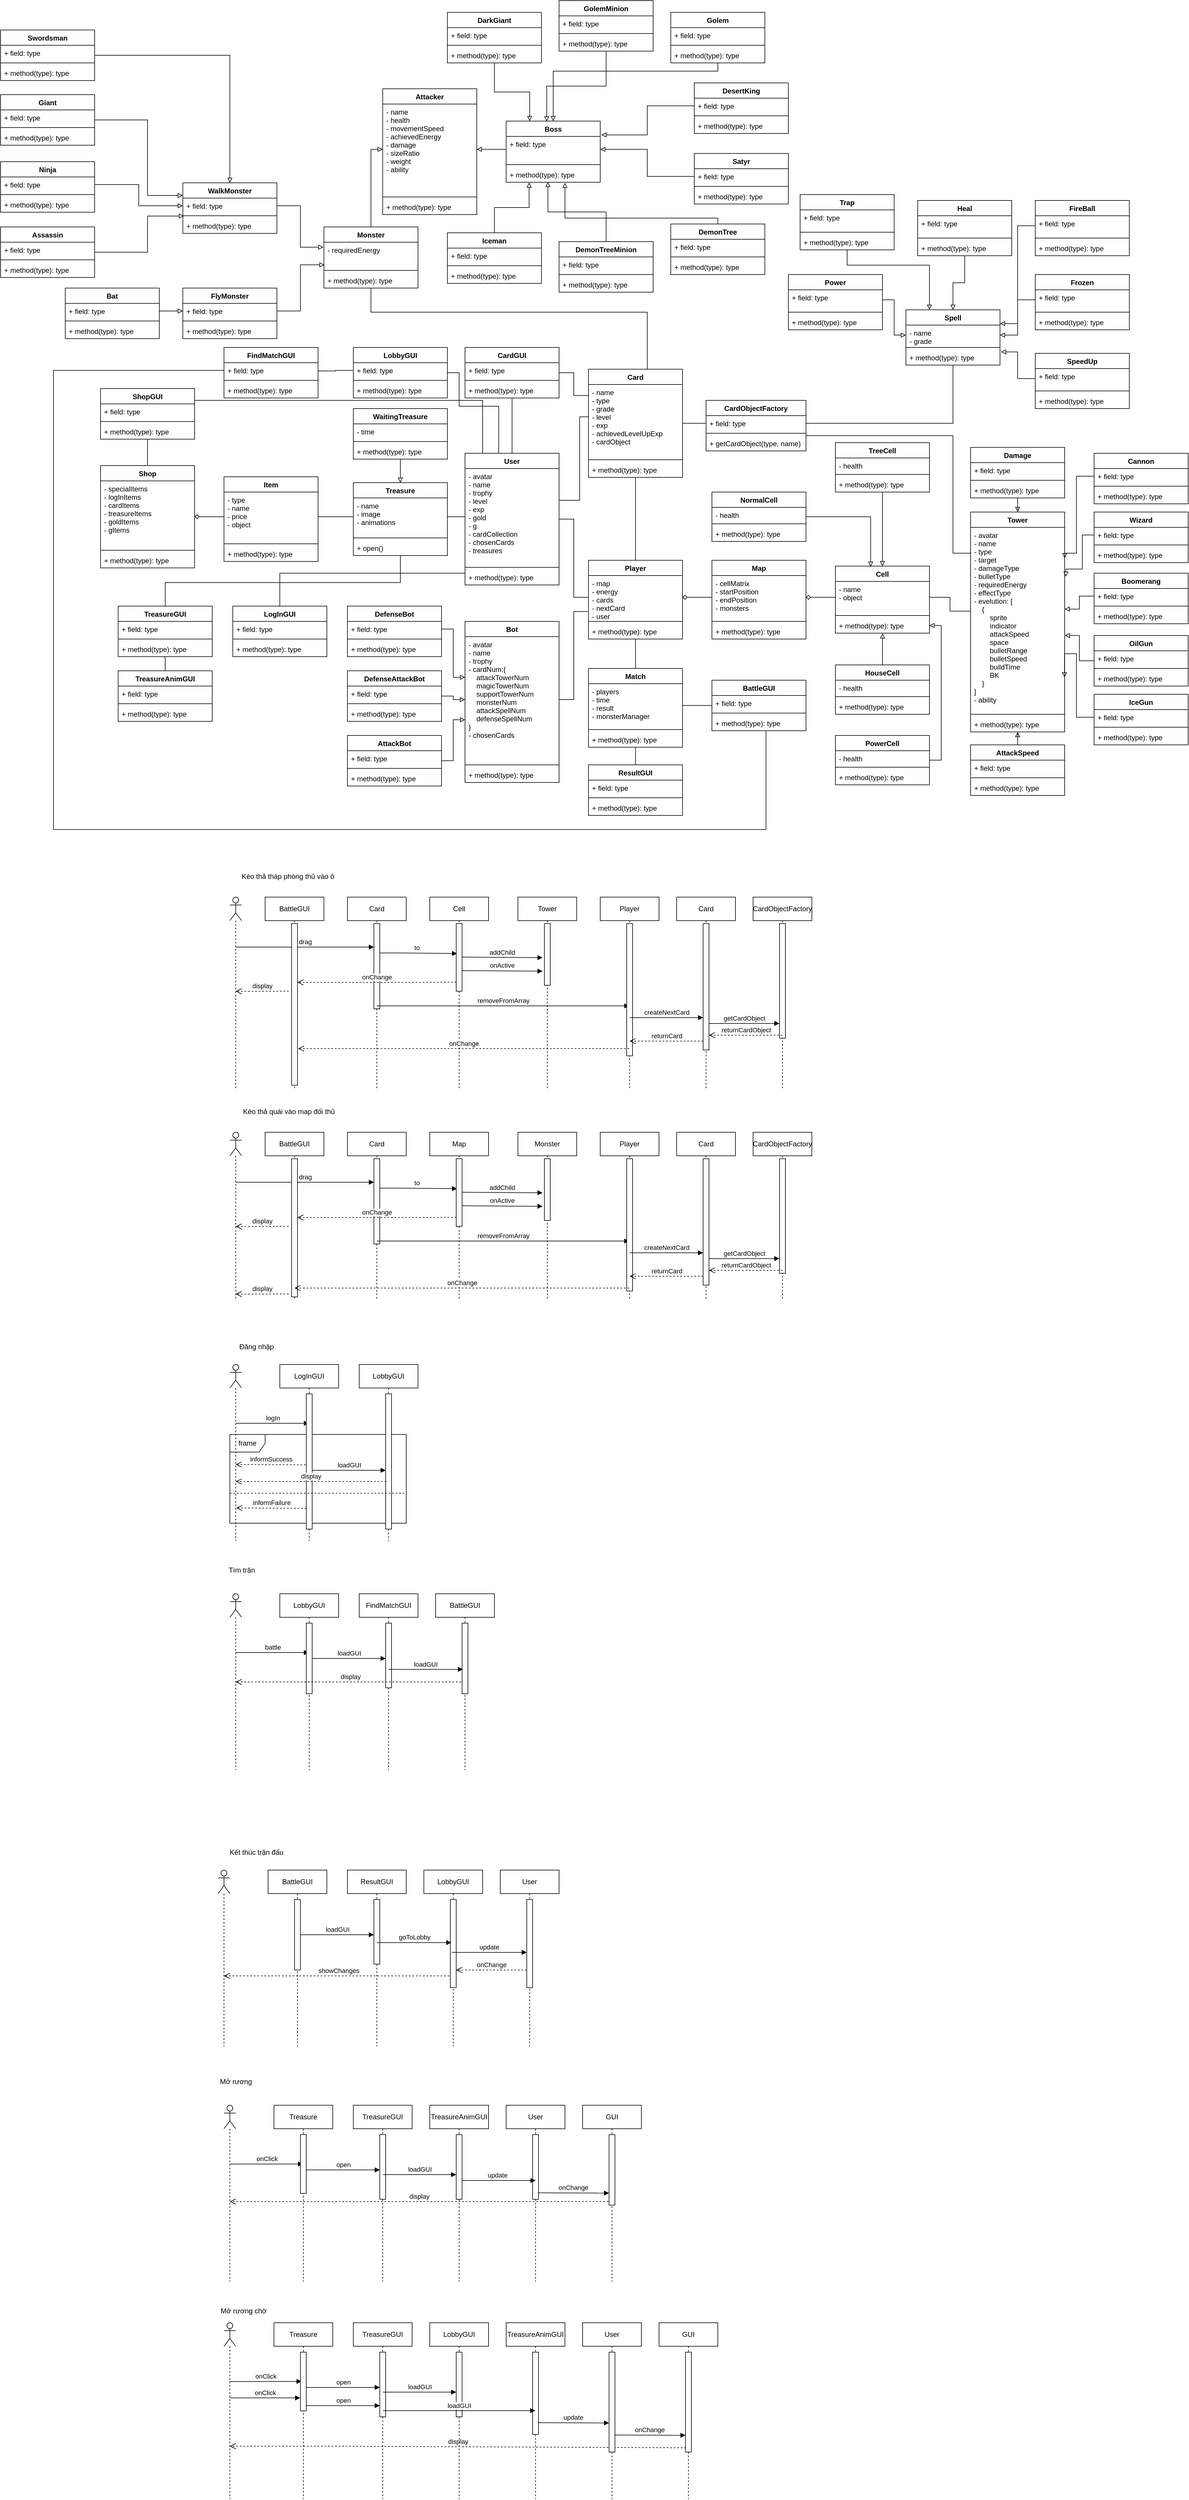 <mxfile version="18.2.0" type="device"><diagram id="NklkmI-G9b2yNDRWxsbU" name="Page-1"><mxGraphModel dx="3939" dy="2898" grid="1" gridSize="10" guides="1" tooltips="1" connect="1" arrows="1" fold="1" page="1" pageScale="1" pageWidth="850" pageHeight="1100" math="0" shadow="0"><root><mxCell id="0"/><mxCell id="1" parent="0"/><mxCell id="z4I9Nzax30ZZJ2EXBG1R-19" value="frame" style="shape=umlFrame;whiteSpace=wrap;html=1;" vertex="1" parent="1"><mxGeometry x="-1770" y="749" width="300" height="151" as="geometry"/></mxCell><mxCell id="0wnMAWoU1IwroQHU-gZh-1" value="Attacker" style="swimlane;fontStyle=1;align=center;verticalAlign=top;childLayout=stackLayout;horizontal=1;startSize=26;horizontalStack=0;resizeParent=1;resizeParentMax=0;resizeLast=0;collapsible=1;marginBottom=0;" parent="1" vertex="1"><mxGeometry x="-1510" y="-1540" width="160" height="214" as="geometry"/></mxCell><mxCell id="0wnMAWoU1IwroQHU-gZh-2" value="- name&#10;- health&#10;- movementSpeed&#10;- achievedEnergy&#10;- damage&#10;- sizeRatio&#10;- weight&#10;- ability" style="text;strokeColor=none;fillColor=none;align=left;verticalAlign=top;spacingLeft=4;spacingRight=4;overflow=hidden;rotatable=0;points=[[0,0.5],[1,0.5]];portConstraint=eastwest;" parent="0wnMAWoU1IwroQHU-gZh-1" vertex="1"><mxGeometry y="26" width="160" height="154" as="geometry"/></mxCell><mxCell id="0wnMAWoU1IwroQHU-gZh-3" value="" style="line;strokeWidth=1;fillColor=none;align=left;verticalAlign=middle;spacingTop=-1;spacingLeft=3;spacingRight=3;rotatable=0;labelPosition=right;points=[];portConstraint=eastwest;" parent="0wnMAWoU1IwroQHU-gZh-1" vertex="1"><mxGeometry y="180" width="160" height="8" as="geometry"/></mxCell><mxCell id="0wnMAWoU1IwroQHU-gZh-4" value="+ method(type): type" style="text;strokeColor=none;fillColor=none;align=left;verticalAlign=top;spacingLeft=4;spacingRight=4;overflow=hidden;rotatable=0;points=[[0,0.5],[1,0.5]];portConstraint=eastwest;" parent="0wnMAWoU1IwroQHU-gZh-1" vertex="1"><mxGeometry y="188" width="160" height="26" as="geometry"/></mxCell><mxCell id="0wnMAWoU1IwroQHU-gZh-11" value="FlyMonster" style="swimlane;fontStyle=1;align=center;verticalAlign=top;childLayout=stackLayout;horizontal=1;startSize=26;horizontalStack=0;resizeParent=1;resizeParentMax=0;resizeLast=0;collapsible=1;marginBottom=0;" parent="1" vertex="1"><mxGeometry x="-1850" y="-1201" width="160" height="86" as="geometry"/></mxCell><mxCell id="0wnMAWoU1IwroQHU-gZh-12" value="+ field: type" style="text;strokeColor=none;fillColor=none;align=left;verticalAlign=top;spacingLeft=4;spacingRight=4;overflow=hidden;rotatable=0;points=[[0,0.5],[1,0.5]];portConstraint=eastwest;" parent="0wnMAWoU1IwroQHU-gZh-11" vertex="1"><mxGeometry y="26" width="160" height="26" as="geometry"/></mxCell><mxCell id="0wnMAWoU1IwroQHU-gZh-13" value="" style="line;strokeWidth=1;fillColor=none;align=left;verticalAlign=middle;spacingTop=-1;spacingLeft=3;spacingRight=3;rotatable=0;labelPosition=right;points=[];portConstraint=eastwest;" parent="0wnMAWoU1IwroQHU-gZh-11" vertex="1"><mxGeometry y="52" width="160" height="8" as="geometry"/></mxCell><mxCell id="0wnMAWoU1IwroQHU-gZh-14" value="+ method(type): type" style="text;strokeColor=none;fillColor=none;align=left;verticalAlign=top;spacingLeft=4;spacingRight=4;overflow=hidden;rotatable=0;points=[[0,0.5],[1,0.5]];portConstraint=eastwest;" parent="0wnMAWoU1IwroQHU-gZh-11" vertex="1"><mxGeometry y="60" width="160" height="26" as="geometry"/></mxCell><mxCell id="0wnMAWoU1IwroQHU-gZh-15" value="WalkMonster" style="swimlane;fontStyle=1;align=center;verticalAlign=top;childLayout=stackLayout;horizontal=1;startSize=26;horizontalStack=0;resizeParent=1;resizeParentMax=0;resizeLast=0;collapsible=1;marginBottom=0;" parent="1" vertex="1"><mxGeometry x="-1850" y="-1380" width="160" height="86" as="geometry"/></mxCell><mxCell id="0wnMAWoU1IwroQHU-gZh-16" value="+ field: type" style="text;strokeColor=none;fillColor=none;align=left;verticalAlign=top;spacingLeft=4;spacingRight=4;overflow=hidden;rotatable=0;points=[[0,0.5],[1,0.5]];portConstraint=eastwest;" parent="0wnMAWoU1IwroQHU-gZh-15" vertex="1"><mxGeometry y="26" width="160" height="26" as="geometry"/></mxCell><mxCell id="0wnMAWoU1IwroQHU-gZh-17" value="" style="line;strokeWidth=1;fillColor=none;align=left;verticalAlign=middle;spacingTop=-1;spacingLeft=3;spacingRight=3;rotatable=0;labelPosition=right;points=[];portConstraint=eastwest;" parent="0wnMAWoU1IwroQHU-gZh-15" vertex="1"><mxGeometry y="52" width="160" height="8" as="geometry"/></mxCell><mxCell id="0wnMAWoU1IwroQHU-gZh-18" value="+ method(type): type" style="text;strokeColor=none;fillColor=none;align=left;verticalAlign=top;spacingLeft=4;spacingRight=4;overflow=hidden;rotatable=0;points=[[0,0.5],[1,0.5]];portConstraint=eastwest;" parent="0wnMAWoU1IwroQHU-gZh-15" vertex="1"><mxGeometry y="60" width="160" height="26" as="geometry"/></mxCell><mxCell id="GAZvjvzxLUM68WVy4gpJ-8" style="edgeStyle=orthogonalEdgeStyle;rounded=0;orthogonalLoop=1;jettySize=auto;html=1;entryX=0.5;entryY=0;entryDx=0;entryDy=0;endArrow=block;endFill=0;" parent="1" source="0wnMAWoU1IwroQHU-gZh-19" target="0wnMAWoU1IwroQHU-gZh-15" edge="1"><mxGeometry relative="1" as="geometry"/></mxCell><mxCell id="0wnMAWoU1IwroQHU-gZh-19" value="Swordsman" style="swimlane;fontStyle=1;align=center;verticalAlign=top;childLayout=stackLayout;horizontal=1;startSize=26;horizontalStack=0;resizeParent=1;resizeParentMax=0;resizeLast=0;collapsible=1;marginBottom=0;" parent="1" vertex="1"><mxGeometry x="-2160" y="-1640" width="160" height="86" as="geometry"/></mxCell><mxCell id="0wnMAWoU1IwroQHU-gZh-20" value="+ field: type" style="text;strokeColor=none;fillColor=none;align=left;verticalAlign=top;spacingLeft=4;spacingRight=4;overflow=hidden;rotatable=0;points=[[0,0.5],[1,0.5]];portConstraint=eastwest;" parent="0wnMAWoU1IwroQHU-gZh-19" vertex="1"><mxGeometry y="26" width="160" height="26" as="geometry"/></mxCell><mxCell id="0wnMAWoU1IwroQHU-gZh-21" value="" style="line;strokeWidth=1;fillColor=none;align=left;verticalAlign=middle;spacingTop=-1;spacingLeft=3;spacingRight=3;rotatable=0;labelPosition=right;points=[];portConstraint=eastwest;" parent="0wnMAWoU1IwroQHU-gZh-19" vertex="1"><mxGeometry y="52" width="160" height="8" as="geometry"/></mxCell><mxCell id="0wnMAWoU1IwroQHU-gZh-22" value="+ method(type): type" style="text;strokeColor=none;fillColor=none;align=left;verticalAlign=top;spacingLeft=4;spacingRight=4;overflow=hidden;rotatable=0;points=[[0,0.5],[1,0.5]];portConstraint=eastwest;" parent="0wnMAWoU1IwroQHU-gZh-19" vertex="1"><mxGeometry y="60" width="160" height="26" as="geometry"/></mxCell><mxCell id="GAZvjvzxLUM68WVy4gpJ-16" style="edgeStyle=orthogonalEdgeStyle;rounded=0;orthogonalLoop=1;jettySize=auto;html=1;entryX=0.012;entryY=-0.135;entryDx=0;entryDy=0;entryPerimeter=0;endArrow=block;endFill=0;" parent="1" source="0wnMAWoU1IwroQHU-gZh-23" target="0wnMAWoU1IwroQHU-gZh-18" edge="1"><mxGeometry relative="1" as="geometry"><Array as="points"><mxPoint x="-1910" y="-1262"/><mxPoint x="-1910" y="-1323"/></Array></mxGeometry></mxCell><mxCell id="0wnMAWoU1IwroQHU-gZh-23" value="Assassin" style="swimlane;fontStyle=1;align=center;verticalAlign=top;childLayout=stackLayout;horizontal=1;startSize=26;horizontalStack=0;resizeParent=1;resizeParentMax=0;resizeLast=0;collapsible=1;marginBottom=0;" parent="1" vertex="1"><mxGeometry x="-2160" y="-1305" width="160" height="86" as="geometry"/></mxCell><mxCell id="0wnMAWoU1IwroQHU-gZh-24" value="+ field: type" style="text;strokeColor=none;fillColor=none;align=left;verticalAlign=top;spacingLeft=4;spacingRight=4;overflow=hidden;rotatable=0;points=[[0,0.5],[1,0.5]];portConstraint=eastwest;" parent="0wnMAWoU1IwroQHU-gZh-23" vertex="1"><mxGeometry y="26" width="160" height="26" as="geometry"/></mxCell><mxCell id="0wnMAWoU1IwroQHU-gZh-25" value="" style="line;strokeWidth=1;fillColor=none;align=left;verticalAlign=middle;spacingTop=-1;spacingLeft=3;spacingRight=3;rotatable=0;labelPosition=right;points=[];portConstraint=eastwest;" parent="0wnMAWoU1IwroQHU-gZh-23" vertex="1"><mxGeometry y="52" width="160" height="8" as="geometry"/></mxCell><mxCell id="0wnMAWoU1IwroQHU-gZh-26" value="+ method(type): type" style="text;strokeColor=none;fillColor=none;align=left;verticalAlign=top;spacingLeft=4;spacingRight=4;overflow=hidden;rotatable=0;points=[[0,0.5],[1,0.5]];portConstraint=eastwest;" parent="0wnMAWoU1IwroQHU-gZh-23" vertex="1"><mxGeometry y="60" width="160" height="26" as="geometry"/></mxCell><mxCell id="GAZvjvzxLUM68WVy4gpJ-18" style="edgeStyle=orthogonalEdgeStyle;rounded=0;orthogonalLoop=1;jettySize=auto;html=1;entryX=0;entryY=0.25;entryDx=0;entryDy=0;endArrow=block;endFill=0;" parent="1" source="0wnMAWoU1IwroQHU-gZh-27" target="0wnMAWoU1IwroQHU-gZh-15" edge="1"><mxGeometry relative="1" as="geometry"><Array as="points"><mxPoint x="-1910" y="-1487"/><mxPoint x="-1910" y="-1358"/></Array></mxGeometry></mxCell><mxCell id="0wnMAWoU1IwroQHU-gZh-27" value="Giant" style="swimlane;fontStyle=1;align=center;verticalAlign=top;childLayout=stackLayout;horizontal=1;startSize=26;horizontalStack=0;resizeParent=1;resizeParentMax=0;resizeLast=0;collapsible=1;marginBottom=0;" parent="1" vertex="1"><mxGeometry x="-2160" y="-1530" width="160" height="86" as="geometry"/></mxCell><mxCell id="0wnMAWoU1IwroQHU-gZh-28" value="+ field: type" style="text;strokeColor=none;fillColor=none;align=left;verticalAlign=top;spacingLeft=4;spacingRight=4;overflow=hidden;rotatable=0;points=[[0,0.5],[1,0.5]];portConstraint=eastwest;" parent="0wnMAWoU1IwroQHU-gZh-27" vertex="1"><mxGeometry y="26" width="160" height="26" as="geometry"/></mxCell><mxCell id="0wnMAWoU1IwroQHU-gZh-29" value="" style="line;strokeWidth=1;fillColor=none;align=left;verticalAlign=middle;spacingTop=-1;spacingLeft=3;spacingRight=3;rotatable=0;labelPosition=right;points=[];portConstraint=eastwest;" parent="0wnMAWoU1IwroQHU-gZh-27" vertex="1"><mxGeometry y="52" width="160" height="8" as="geometry"/></mxCell><mxCell id="0wnMAWoU1IwroQHU-gZh-30" value="+ method(type): type" style="text;strokeColor=none;fillColor=none;align=left;verticalAlign=top;spacingLeft=4;spacingRight=4;overflow=hidden;rotatable=0;points=[[0,0.5],[1,0.5]];portConstraint=eastwest;" parent="0wnMAWoU1IwroQHU-gZh-27" vertex="1"><mxGeometry y="60" width="160" height="26" as="geometry"/></mxCell><mxCell id="0wnMAWoU1IwroQHU-gZh-31" value="Bat" style="swimlane;fontStyle=1;align=center;verticalAlign=top;childLayout=stackLayout;horizontal=1;startSize=26;horizontalStack=0;resizeParent=1;resizeParentMax=0;resizeLast=0;collapsible=1;marginBottom=0;" parent="1" vertex="1"><mxGeometry x="-2050" y="-1201" width="160" height="86" as="geometry"/></mxCell><mxCell id="0wnMAWoU1IwroQHU-gZh-32" value="+ field: type" style="text;strokeColor=none;fillColor=none;align=left;verticalAlign=top;spacingLeft=4;spacingRight=4;overflow=hidden;rotatable=0;points=[[0,0.5],[1,0.5]];portConstraint=eastwest;" parent="0wnMAWoU1IwroQHU-gZh-31" vertex="1"><mxGeometry y="26" width="160" height="26" as="geometry"/></mxCell><mxCell id="0wnMAWoU1IwroQHU-gZh-33" value="" style="line;strokeWidth=1;fillColor=none;align=left;verticalAlign=middle;spacingTop=-1;spacingLeft=3;spacingRight=3;rotatable=0;labelPosition=right;points=[];portConstraint=eastwest;" parent="0wnMAWoU1IwroQHU-gZh-31" vertex="1"><mxGeometry y="52" width="160" height="8" as="geometry"/></mxCell><mxCell id="0wnMAWoU1IwroQHU-gZh-34" value="+ method(type): type" style="text;strokeColor=none;fillColor=none;align=left;verticalAlign=top;spacingLeft=4;spacingRight=4;overflow=hidden;rotatable=0;points=[[0,0.5],[1,0.5]];portConstraint=eastwest;" parent="0wnMAWoU1IwroQHU-gZh-31" vertex="1"><mxGeometry y="60" width="160" height="26" as="geometry"/></mxCell><mxCell id="0wnMAWoU1IwroQHU-gZh-35" value="Ninja" style="swimlane;fontStyle=1;align=center;verticalAlign=top;childLayout=stackLayout;horizontal=1;startSize=26;horizontalStack=0;resizeParent=1;resizeParentMax=0;resizeLast=0;collapsible=1;marginBottom=0;" parent="1" vertex="1"><mxGeometry x="-2160" y="-1416" width="160" height="86" as="geometry"/></mxCell><mxCell id="0wnMAWoU1IwroQHU-gZh-36" value="+ field: type" style="text;strokeColor=none;fillColor=none;align=left;verticalAlign=top;spacingLeft=4;spacingRight=4;overflow=hidden;rotatable=0;points=[[0,0.5],[1,0.5]];portConstraint=eastwest;" parent="0wnMAWoU1IwroQHU-gZh-35" vertex="1"><mxGeometry y="26" width="160" height="26" as="geometry"/></mxCell><mxCell id="0wnMAWoU1IwroQHU-gZh-37" value="" style="line;strokeWidth=1;fillColor=none;align=left;verticalAlign=middle;spacingTop=-1;spacingLeft=3;spacingRight=3;rotatable=0;labelPosition=right;points=[];portConstraint=eastwest;" parent="0wnMAWoU1IwroQHU-gZh-35" vertex="1"><mxGeometry y="52" width="160" height="8" as="geometry"/></mxCell><mxCell id="0wnMAWoU1IwroQHU-gZh-38" value="+ method(type): type" style="text;strokeColor=none;fillColor=none;align=left;verticalAlign=top;spacingLeft=4;spacingRight=4;overflow=hidden;rotatable=0;points=[[0,0.5],[1,0.5]];portConstraint=eastwest;" parent="0wnMAWoU1IwroQHU-gZh-35" vertex="1"><mxGeometry y="60" width="160" height="26" as="geometry"/></mxCell><mxCell id="GAZvjvzxLUM68WVy4gpJ-165" style="edgeStyle=orthogonalEdgeStyle;rounded=0;orthogonalLoop=1;jettySize=auto;html=1;entryX=0;entryY=0.5;entryDx=0;entryDy=0;endArrow=block;endFill=0;" parent="1" source="0wnMAWoU1IwroQHU-gZh-40" target="0wnMAWoU1IwroQHU-gZh-2" edge="1"><mxGeometry relative="1" as="geometry"/></mxCell><mxCell id="GAZvjvzxLUM68WVy4gpJ-166" style="edgeStyle=orthogonalEdgeStyle;rounded=0;orthogonalLoop=1;jettySize=auto;html=1;entryX=0.5;entryY=0;entryDx=0;entryDy=0;endArrow=none;endFill=0;" parent="1" source="0wnMAWoU1IwroQHU-gZh-40" target="GAZvjvzxLUM68WVy4gpJ-150" edge="1"><mxGeometry relative="1" as="geometry"><Array as="points"><mxPoint x="-1530" y="-1160"/><mxPoint x="-1060" y="-1160"/></Array></mxGeometry></mxCell><mxCell id="0wnMAWoU1IwroQHU-gZh-40" value="Monster" style="swimlane;fontStyle=1;align=center;verticalAlign=top;childLayout=stackLayout;horizontal=1;startSize=26;horizontalStack=0;resizeParent=1;resizeParentMax=0;resizeLast=0;collapsible=1;marginBottom=0;" parent="1" vertex="1"><mxGeometry x="-1610" y="-1305" width="160" height="104" as="geometry"/></mxCell><mxCell id="0wnMAWoU1IwroQHU-gZh-41" value="- requiredEnergy" style="text;strokeColor=none;fillColor=none;align=left;verticalAlign=top;spacingLeft=4;spacingRight=4;overflow=hidden;rotatable=0;points=[[0,0.5],[1,0.5]];portConstraint=eastwest;" parent="0wnMAWoU1IwroQHU-gZh-40" vertex="1"><mxGeometry y="26" width="160" height="44" as="geometry"/></mxCell><mxCell id="0wnMAWoU1IwroQHU-gZh-42" value="" style="line;strokeWidth=1;fillColor=none;align=left;verticalAlign=middle;spacingTop=-1;spacingLeft=3;spacingRight=3;rotatable=0;labelPosition=right;points=[];portConstraint=eastwest;" parent="0wnMAWoU1IwroQHU-gZh-40" vertex="1"><mxGeometry y="70" width="160" height="8" as="geometry"/></mxCell><mxCell id="0wnMAWoU1IwroQHU-gZh-43" value="+ method(type): type" style="text;strokeColor=none;fillColor=none;align=left;verticalAlign=top;spacingLeft=4;spacingRight=4;overflow=hidden;rotatable=0;points=[[0,0.5],[1,0.5]];portConstraint=eastwest;" parent="0wnMAWoU1IwroQHU-gZh-40" vertex="1"><mxGeometry y="78" width="160" height="26" as="geometry"/></mxCell><mxCell id="0wnMAWoU1IwroQHU-gZh-44" value="Boss" style="swimlane;fontStyle=1;align=center;verticalAlign=top;childLayout=stackLayout;horizontal=1;startSize=26;horizontalStack=0;resizeParent=1;resizeParentMax=0;resizeLast=0;collapsible=1;marginBottom=0;" parent="1" vertex="1"><mxGeometry x="-1300" y="-1485" width="160" height="104" as="geometry"/></mxCell><mxCell id="0wnMAWoU1IwroQHU-gZh-45" value="+ field: type" style="text;strokeColor=none;fillColor=none;align=left;verticalAlign=top;spacingLeft=4;spacingRight=4;overflow=hidden;rotatable=0;points=[[0,0.5],[1,0.5]];portConstraint=eastwest;" parent="0wnMAWoU1IwroQHU-gZh-44" vertex="1"><mxGeometry y="26" width="160" height="44" as="geometry"/></mxCell><mxCell id="0wnMAWoU1IwroQHU-gZh-46" value="" style="line;strokeWidth=1;fillColor=none;align=left;verticalAlign=middle;spacingTop=-1;spacingLeft=3;spacingRight=3;rotatable=0;labelPosition=right;points=[];portConstraint=eastwest;" parent="0wnMAWoU1IwroQHU-gZh-44" vertex="1"><mxGeometry y="70" width="160" height="8" as="geometry"/></mxCell><mxCell id="0wnMAWoU1IwroQHU-gZh-47" value="+ method(type): type" style="text;strokeColor=none;fillColor=none;align=left;verticalAlign=top;spacingLeft=4;spacingRight=4;overflow=hidden;rotatable=0;points=[[0,0.5],[1,0.5]];portConstraint=eastwest;" parent="0wnMAWoU1IwroQHU-gZh-44" vertex="1"><mxGeometry y="78" width="160" height="26" as="geometry"/></mxCell><mxCell id="GAZvjvzxLUM68WVy4gpJ-19" style="edgeStyle=orthogonalEdgeStyle;rounded=0;orthogonalLoop=1;jettySize=auto;html=1;entryX=0.25;entryY=0;entryDx=0;entryDy=0;endArrow=block;endFill=0;" parent="1" source="0wnMAWoU1IwroQHU-gZh-48" target="0wnMAWoU1IwroQHU-gZh-44" edge="1"><mxGeometry relative="1" as="geometry"/></mxCell><mxCell id="0wnMAWoU1IwroQHU-gZh-48" value="DarkGiant" style="swimlane;fontStyle=1;align=center;verticalAlign=top;childLayout=stackLayout;horizontal=1;startSize=26;horizontalStack=0;resizeParent=1;resizeParentMax=0;resizeLast=0;collapsible=1;marginBottom=0;" parent="1" vertex="1"><mxGeometry x="-1400" y="-1670" width="160" height="86" as="geometry"/></mxCell><mxCell id="0wnMAWoU1IwroQHU-gZh-49" value="+ field: type" style="text;strokeColor=none;fillColor=none;align=left;verticalAlign=top;spacingLeft=4;spacingRight=4;overflow=hidden;rotatable=0;points=[[0,0.5],[1,0.5]];portConstraint=eastwest;" parent="0wnMAWoU1IwroQHU-gZh-48" vertex="1"><mxGeometry y="26" width="160" height="26" as="geometry"/></mxCell><mxCell id="0wnMAWoU1IwroQHU-gZh-50" value="" style="line;strokeWidth=1;fillColor=none;align=left;verticalAlign=middle;spacingTop=-1;spacingLeft=3;spacingRight=3;rotatable=0;labelPosition=right;points=[];portConstraint=eastwest;" parent="0wnMAWoU1IwroQHU-gZh-48" vertex="1"><mxGeometry y="52" width="160" height="8" as="geometry"/></mxCell><mxCell id="0wnMAWoU1IwroQHU-gZh-51" value="+ method(type): type" style="text;strokeColor=none;fillColor=none;align=left;verticalAlign=top;spacingLeft=4;spacingRight=4;overflow=hidden;rotatable=0;points=[[0,0.5],[1,0.5]];portConstraint=eastwest;" parent="0wnMAWoU1IwroQHU-gZh-48" vertex="1"><mxGeometry y="60" width="160" height="26" as="geometry"/></mxCell><mxCell id="GAZvjvzxLUM68WVy4gpJ-26" style="edgeStyle=orthogonalEdgeStyle;rounded=0;orthogonalLoop=1;jettySize=auto;html=1;entryX=0.625;entryY=1.038;entryDx=0;entryDy=0;entryPerimeter=0;endArrow=block;endFill=0;" parent="1" source="0wnMAWoU1IwroQHU-gZh-52" target="0wnMAWoU1IwroQHU-gZh-47" edge="1"><mxGeometry relative="1" as="geometry"><Array as="points"><mxPoint x="-940" y="-1320"/><mxPoint x="-1200" y="-1320"/></Array></mxGeometry></mxCell><mxCell id="0wnMAWoU1IwroQHU-gZh-52" value="DemonTree" style="swimlane;fontStyle=1;align=center;verticalAlign=top;childLayout=stackLayout;horizontal=1;startSize=26;horizontalStack=0;resizeParent=1;resizeParentMax=0;resizeLast=0;collapsible=1;marginBottom=0;" parent="1" vertex="1"><mxGeometry x="-1020" y="-1310" width="160" height="86" as="geometry"/></mxCell><mxCell id="0wnMAWoU1IwroQHU-gZh-53" value="+ field: type" style="text;strokeColor=none;fillColor=none;align=left;verticalAlign=top;spacingLeft=4;spacingRight=4;overflow=hidden;rotatable=0;points=[[0,0.5],[1,0.5]];portConstraint=eastwest;" parent="0wnMAWoU1IwroQHU-gZh-52" vertex="1"><mxGeometry y="26" width="160" height="26" as="geometry"/></mxCell><mxCell id="0wnMAWoU1IwroQHU-gZh-54" value="" style="line;strokeWidth=1;fillColor=none;align=left;verticalAlign=middle;spacingTop=-1;spacingLeft=3;spacingRight=3;rotatable=0;labelPosition=right;points=[];portConstraint=eastwest;" parent="0wnMAWoU1IwroQHU-gZh-52" vertex="1"><mxGeometry y="52" width="160" height="8" as="geometry"/></mxCell><mxCell id="0wnMAWoU1IwroQHU-gZh-55" value="+ method(type): type" style="text;strokeColor=none;fillColor=none;align=left;verticalAlign=top;spacingLeft=4;spacingRight=4;overflow=hidden;rotatable=0;points=[[0,0.5],[1,0.5]];portConstraint=eastwest;" parent="0wnMAWoU1IwroQHU-gZh-52" vertex="1"><mxGeometry y="60" width="160" height="26" as="geometry"/></mxCell><mxCell id="GAZvjvzxLUM68WVy4gpJ-23" style="edgeStyle=orthogonalEdgeStyle;rounded=0;orthogonalLoop=1;jettySize=auto;html=1;endArrow=block;endFill=0;" parent="1" source="0wnMAWoU1IwroQHU-gZh-56" target="0wnMAWoU1IwroQHU-gZh-44" edge="1"><mxGeometry relative="1" as="geometry"><Array as="points"><mxPoint x="-940" y="-1570"/><mxPoint x="-1220" y="-1570"/></Array></mxGeometry></mxCell><mxCell id="0wnMAWoU1IwroQHU-gZh-56" value="Golem" style="swimlane;fontStyle=1;align=center;verticalAlign=top;childLayout=stackLayout;horizontal=1;startSize=26;horizontalStack=0;resizeParent=1;resizeParentMax=0;resizeLast=0;collapsible=1;marginBottom=0;" parent="1" vertex="1"><mxGeometry x="-1020" y="-1670" width="160" height="86" as="geometry"/></mxCell><mxCell id="0wnMAWoU1IwroQHU-gZh-57" value="+ field: type" style="text;strokeColor=none;fillColor=none;align=left;verticalAlign=top;spacingLeft=4;spacingRight=4;overflow=hidden;rotatable=0;points=[[0,0.5],[1,0.5]];portConstraint=eastwest;" parent="0wnMAWoU1IwroQHU-gZh-56" vertex="1"><mxGeometry y="26" width="160" height="26" as="geometry"/></mxCell><mxCell id="0wnMAWoU1IwroQHU-gZh-58" value="" style="line;strokeWidth=1;fillColor=none;align=left;verticalAlign=middle;spacingTop=-1;spacingLeft=3;spacingRight=3;rotatable=0;labelPosition=right;points=[];portConstraint=eastwest;" parent="0wnMAWoU1IwroQHU-gZh-56" vertex="1"><mxGeometry y="52" width="160" height="8" as="geometry"/></mxCell><mxCell id="0wnMAWoU1IwroQHU-gZh-59" value="+ method(type): type" style="text;strokeColor=none;fillColor=none;align=left;verticalAlign=top;spacingLeft=4;spacingRight=4;overflow=hidden;rotatable=0;points=[[0,0.5],[1,0.5]];portConstraint=eastwest;" parent="0wnMAWoU1IwroQHU-gZh-56" vertex="1"><mxGeometry y="60" width="160" height="26" as="geometry"/></mxCell><mxCell id="0wnMAWoU1IwroQHU-gZh-60" value="DesertKing" style="swimlane;fontStyle=1;align=center;verticalAlign=top;childLayout=stackLayout;horizontal=1;startSize=26;horizontalStack=0;resizeParent=1;resizeParentMax=0;resizeLast=0;collapsible=1;marginBottom=0;" parent="1" vertex="1"><mxGeometry x="-980" y="-1550" width="160" height="86" as="geometry"/></mxCell><mxCell id="0wnMAWoU1IwroQHU-gZh-61" value="+ field: type" style="text;strokeColor=none;fillColor=none;align=left;verticalAlign=top;spacingLeft=4;spacingRight=4;overflow=hidden;rotatable=0;points=[[0,0.5],[1,0.5]];portConstraint=eastwest;" parent="0wnMAWoU1IwroQHU-gZh-60" vertex="1"><mxGeometry y="26" width="160" height="26" as="geometry"/></mxCell><mxCell id="0wnMAWoU1IwroQHU-gZh-62" value="" style="line;strokeWidth=1;fillColor=none;align=left;verticalAlign=middle;spacingTop=-1;spacingLeft=3;spacingRight=3;rotatable=0;labelPosition=right;points=[];portConstraint=eastwest;" parent="0wnMAWoU1IwroQHU-gZh-60" vertex="1"><mxGeometry y="52" width="160" height="8" as="geometry"/></mxCell><mxCell id="0wnMAWoU1IwroQHU-gZh-63" value="+ method(type): type" style="text;strokeColor=none;fillColor=none;align=left;verticalAlign=top;spacingLeft=4;spacingRight=4;overflow=hidden;rotatable=0;points=[[0,0.5],[1,0.5]];portConstraint=eastwest;" parent="0wnMAWoU1IwroQHU-gZh-60" vertex="1"><mxGeometry y="60" width="160" height="26" as="geometry"/></mxCell><mxCell id="GAZvjvzxLUM68WVy4gpJ-20" style="edgeStyle=orthogonalEdgeStyle;rounded=0;orthogonalLoop=1;jettySize=auto;html=1;entryX=0.244;entryY=1.019;entryDx=0;entryDy=0;entryPerimeter=0;endArrow=block;endFill=0;" parent="1" source="0wnMAWoU1IwroQHU-gZh-64" target="0wnMAWoU1IwroQHU-gZh-47" edge="1"><mxGeometry relative="1" as="geometry"/></mxCell><mxCell id="0wnMAWoU1IwroQHU-gZh-64" value="Iceman" style="swimlane;fontStyle=1;align=center;verticalAlign=top;childLayout=stackLayout;horizontal=1;startSize=26;horizontalStack=0;resizeParent=1;resizeParentMax=0;resizeLast=0;collapsible=1;marginBottom=0;" parent="1" vertex="1"><mxGeometry x="-1400" y="-1295" width="160" height="86" as="geometry"/></mxCell><mxCell id="0wnMAWoU1IwroQHU-gZh-65" value="+ field: type" style="text;strokeColor=none;fillColor=none;align=left;verticalAlign=top;spacingLeft=4;spacingRight=4;overflow=hidden;rotatable=0;points=[[0,0.5],[1,0.5]];portConstraint=eastwest;" parent="0wnMAWoU1IwroQHU-gZh-64" vertex="1"><mxGeometry y="26" width="160" height="26" as="geometry"/></mxCell><mxCell id="0wnMAWoU1IwroQHU-gZh-66" value="" style="line;strokeWidth=1;fillColor=none;align=left;verticalAlign=middle;spacingTop=-1;spacingLeft=3;spacingRight=3;rotatable=0;labelPosition=right;points=[];portConstraint=eastwest;" parent="0wnMAWoU1IwroQHU-gZh-64" vertex="1"><mxGeometry y="52" width="160" height="8" as="geometry"/></mxCell><mxCell id="0wnMAWoU1IwroQHU-gZh-67" value="+ method(type): type" style="text;strokeColor=none;fillColor=none;align=left;verticalAlign=top;spacingLeft=4;spacingRight=4;overflow=hidden;rotatable=0;points=[[0,0.5],[1,0.5]];portConstraint=eastwest;" parent="0wnMAWoU1IwroQHU-gZh-64" vertex="1"><mxGeometry y="60" width="160" height="26" as="geometry"/></mxCell><mxCell id="0wnMAWoU1IwroQHU-gZh-68" value="Satyr" style="swimlane;fontStyle=1;align=center;verticalAlign=top;childLayout=stackLayout;horizontal=1;startSize=26;horizontalStack=0;resizeParent=1;resizeParentMax=0;resizeLast=0;collapsible=1;marginBottom=0;" parent="1" vertex="1"><mxGeometry x="-980" y="-1430" width="160" height="86" as="geometry"/></mxCell><mxCell id="0wnMAWoU1IwroQHU-gZh-69" value="+ field: type" style="text;strokeColor=none;fillColor=none;align=left;verticalAlign=top;spacingLeft=4;spacingRight=4;overflow=hidden;rotatable=0;points=[[0,0.5],[1,0.5]];portConstraint=eastwest;" parent="0wnMAWoU1IwroQHU-gZh-68" vertex="1"><mxGeometry y="26" width="160" height="26" as="geometry"/></mxCell><mxCell id="0wnMAWoU1IwroQHU-gZh-70" value="" style="line;strokeWidth=1;fillColor=none;align=left;verticalAlign=middle;spacingTop=-1;spacingLeft=3;spacingRight=3;rotatable=0;labelPosition=right;points=[];portConstraint=eastwest;" parent="0wnMAWoU1IwroQHU-gZh-68" vertex="1"><mxGeometry y="52" width="160" height="8" as="geometry"/></mxCell><mxCell id="0wnMAWoU1IwroQHU-gZh-71" value="+ method(type): type" style="text;strokeColor=none;fillColor=none;align=left;verticalAlign=top;spacingLeft=4;spacingRight=4;overflow=hidden;rotatable=0;points=[[0,0.5],[1,0.5]];portConstraint=eastwest;" parent="0wnMAWoU1IwroQHU-gZh-68" vertex="1"><mxGeometry y="60" width="160" height="26" as="geometry"/></mxCell><mxCell id="GAZvjvzxLUM68WVy4gpJ-21" style="edgeStyle=orthogonalEdgeStyle;rounded=0;orthogonalLoop=1;jettySize=auto;html=1;entryX=0.444;entryY=0.981;entryDx=0;entryDy=0;entryPerimeter=0;endArrow=block;endFill=0;" parent="1" source="0wnMAWoU1IwroQHU-gZh-72" target="0wnMAWoU1IwroQHU-gZh-47" edge="1"><mxGeometry relative="1" as="geometry"/></mxCell><mxCell id="0wnMAWoU1IwroQHU-gZh-72" value="DemonTreeMinion" style="swimlane;fontStyle=1;align=center;verticalAlign=top;childLayout=stackLayout;horizontal=1;startSize=26;horizontalStack=0;resizeParent=1;resizeParentMax=0;resizeLast=0;collapsible=1;marginBottom=0;" parent="1" vertex="1"><mxGeometry x="-1210" y="-1280" width="160" height="86" as="geometry"/></mxCell><mxCell id="0wnMAWoU1IwroQHU-gZh-73" value="+ field: type" style="text;strokeColor=none;fillColor=none;align=left;verticalAlign=top;spacingLeft=4;spacingRight=4;overflow=hidden;rotatable=0;points=[[0,0.5],[1,0.5]];portConstraint=eastwest;" parent="0wnMAWoU1IwroQHU-gZh-72" vertex="1"><mxGeometry y="26" width="160" height="26" as="geometry"/></mxCell><mxCell id="0wnMAWoU1IwroQHU-gZh-74" value="" style="line;strokeWidth=1;fillColor=none;align=left;verticalAlign=middle;spacingTop=-1;spacingLeft=3;spacingRight=3;rotatable=0;labelPosition=right;points=[];portConstraint=eastwest;" parent="0wnMAWoU1IwroQHU-gZh-72" vertex="1"><mxGeometry y="52" width="160" height="8" as="geometry"/></mxCell><mxCell id="0wnMAWoU1IwroQHU-gZh-75" value="+ method(type): type" style="text;strokeColor=none;fillColor=none;align=left;verticalAlign=top;spacingLeft=4;spacingRight=4;overflow=hidden;rotatable=0;points=[[0,0.5],[1,0.5]];portConstraint=eastwest;" parent="0wnMAWoU1IwroQHU-gZh-72" vertex="1"><mxGeometry y="60" width="160" height="26" as="geometry"/></mxCell><mxCell id="GAZvjvzxLUM68WVy4gpJ-22" style="edgeStyle=orthogonalEdgeStyle;rounded=0;orthogonalLoop=1;jettySize=auto;html=1;entryX=0.431;entryY=0.005;entryDx=0;entryDy=0;entryPerimeter=0;endArrow=block;endFill=0;" parent="1" source="0wnMAWoU1IwroQHU-gZh-76" target="0wnMAWoU1IwroQHU-gZh-44" edge="1"><mxGeometry relative="1" as="geometry"/></mxCell><mxCell id="0wnMAWoU1IwroQHU-gZh-76" value="GolemMinion" style="swimlane;fontStyle=1;align=center;verticalAlign=top;childLayout=stackLayout;horizontal=1;startSize=26;horizontalStack=0;resizeParent=1;resizeParentMax=0;resizeLast=0;collapsible=1;marginBottom=0;" parent="1" vertex="1"><mxGeometry x="-1210" y="-1690" width="160" height="86" as="geometry"/></mxCell><mxCell id="0wnMAWoU1IwroQHU-gZh-77" value="+ field: type" style="text;strokeColor=none;fillColor=none;align=left;verticalAlign=top;spacingLeft=4;spacingRight=4;overflow=hidden;rotatable=0;points=[[0,0.5],[1,0.5]];portConstraint=eastwest;" parent="0wnMAWoU1IwroQHU-gZh-76" vertex="1"><mxGeometry y="26" width="160" height="26" as="geometry"/></mxCell><mxCell id="0wnMAWoU1IwroQHU-gZh-78" value="" style="line;strokeWidth=1;fillColor=none;align=left;verticalAlign=middle;spacingTop=-1;spacingLeft=3;spacingRight=3;rotatable=0;labelPosition=right;points=[];portConstraint=eastwest;" parent="0wnMAWoU1IwroQHU-gZh-76" vertex="1"><mxGeometry y="52" width="160" height="8" as="geometry"/></mxCell><mxCell id="0wnMAWoU1IwroQHU-gZh-79" value="+ method(type): type" style="text;strokeColor=none;fillColor=none;align=left;verticalAlign=top;spacingLeft=4;spacingRight=4;overflow=hidden;rotatable=0;points=[[0,0.5],[1,0.5]];portConstraint=eastwest;" parent="0wnMAWoU1IwroQHU-gZh-76" vertex="1"><mxGeometry y="60" width="160" height="26" as="geometry"/></mxCell><mxCell id="GAZvjvzxLUM68WVy4gpJ-4" style="edgeStyle=orthogonalEdgeStyle;rounded=0;orthogonalLoop=1;jettySize=auto;html=1;exitX=0;exitY=0.5;exitDx=0;exitDy=0;endArrow=block;endFill=0;" parent="1" source="0wnMAWoU1IwroQHU-gZh-45" target="0wnMAWoU1IwroQHU-gZh-2" edge="1"><mxGeometry relative="1" as="geometry"/></mxCell><mxCell id="GAZvjvzxLUM68WVy4gpJ-7" style="edgeStyle=orthogonalEdgeStyle;rounded=0;orthogonalLoop=1;jettySize=auto;html=1;entryX=0;entryY=0.5;entryDx=0;entryDy=0;endArrow=block;endFill=0;" parent="1" source="0wnMAWoU1IwroQHU-gZh-32" target="0wnMAWoU1IwroQHU-gZh-12" edge="1"><mxGeometry relative="1" as="geometry"/></mxCell><mxCell id="GAZvjvzxLUM68WVy4gpJ-11" style="edgeStyle=orthogonalEdgeStyle;rounded=0;orthogonalLoop=1;jettySize=auto;html=1;exitX=1;exitY=0.5;exitDx=0;exitDy=0;endArrow=block;endFill=0;" parent="1" source="0wnMAWoU1IwroQHU-gZh-36" target="0wnMAWoU1IwroQHU-gZh-16" edge="1"><mxGeometry relative="1" as="geometry"/></mxCell><mxCell id="GAZvjvzxLUM68WVy4gpJ-14" style="edgeStyle=orthogonalEdgeStyle;rounded=0;orthogonalLoop=1;jettySize=auto;html=1;entryX=-0.006;entryY=0.193;entryDx=0;entryDy=0;entryPerimeter=0;endArrow=block;endFill=0;" parent="1" source="0wnMAWoU1IwroQHU-gZh-16" target="0wnMAWoU1IwroQHU-gZh-41" edge="1"><mxGeometry relative="1" as="geometry"/></mxCell><mxCell id="GAZvjvzxLUM68WVy4gpJ-15" style="edgeStyle=orthogonalEdgeStyle;rounded=0;orthogonalLoop=1;jettySize=auto;html=1;entryX=0.006;entryY=0.875;entryDx=0;entryDy=0;entryPerimeter=0;endArrow=block;endFill=0;" parent="1" source="0wnMAWoU1IwroQHU-gZh-12" target="0wnMAWoU1IwroQHU-gZh-41" edge="1"><mxGeometry relative="1" as="geometry"/></mxCell><mxCell id="GAZvjvzxLUM68WVy4gpJ-24" style="edgeStyle=orthogonalEdgeStyle;rounded=0;orthogonalLoop=1;jettySize=auto;html=1;entryX=1.012;entryY=-0.057;entryDx=0;entryDy=0;entryPerimeter=0;endArrow=block;endFill=0;" parent="1" source="0wnMAWoU1IwroQHU-gZh-61" target="0wnMAWoU1IwroQHU-gZh-45" edge="1"><mxGeometry relative="1" as="geometry"/></mxCell><mxCell id="GAZvjvzxLUM68WVy4gpJ-25" style="edgeStyle=orthogonalEdgeStyle;rounded=0;orthogonalLoop=1;jettySize=auto;html=1;entryX=1;entryY=0.5;entryDx=0;entryDy=0;endArrow=block;endFill=0;" parent="1" source="0wnMAWoU1IwroQHU-gZh-69" target="0wnMAWoU1IwroQHU-gZh-45" edge="1"><mxGeometry relative="1" as="geometry"/></mxCell><mxCell id="GAZvjvzxLUM68WVy4gpJ-163" style="edgeStyle=orthogonalEdgeStyle;rounded=0;orthogonalLoop=1;jettySize=auto;html=1;entryX=1;entryY=0.5;entryDx=0;entryDy=0;endArrow=none;endFill=0;" parent="1" source="GAZvjvzxLUM68WVy4gpJ-27" target="GAZvjvzxLUM68WVy4gpJ-159" edge="1"><mxGeometry relative="1" as="geometry"><Array as="points"><mxPoint x="-540" y="-750"/><mxPoint x="-540" y="-950"/><mxPoint x="-790" y="-950"/></Array></mxGeometry></mxCell><mxCell id="GAZvjvzxLUM68WVy4gpJ-27" value="Tower" style="swimlane;fontStyle=1;align=center;verticalAlign=top;childLayout=stackLayout;horizontal=1;startSize=26;horizontalStack=0;resizeParent=1;resizeParentMax=0;resizeLast=0;collapsible=1;marginBottom=0;" parent="1" vertex="1"><mxGeometry x="-510" y="-820" width="160" height="374" as="geometry"/></mxCell><mxCell id="GAZvjvzxLUM68WVy4gpJ-28" value="- avatar&#10;- name&#10;- type&#10;- target&#10;- damageType&#10;- bulletType&#10;- requiredEnergy&#10;- effectType&#10;- evelution: [&#10;    {&#10;        sprite&#10;        indicator&#10;        attackSpeed&#10;        space&#10;        bulletRange&#10;        bulletSpeed&#10;        buildTime&#10;        BK&#10;    }&#10;]&#10;- ability" style="text;strokeColor=none;fillColor=none;align=left;verticalAlign=top;spacingLeft=4;spacingRight=4;overflow=hidden;rotatable=0;points=[[0,0.5],[1,0.5]];portConstraint=eastwest;" parent="GAZvjvzxLUM68WVy4gpJ-27" vertex="1"><mxGeometry y="26" width="160" height="314" as="geometry"/></mxCell><mxCell id="GAZvjvzxLUM68WVy4gpJ-29" value="" style="line;strokeWidth=1;fillColor=none;align=left;verticalAlign=middle;spacingTop=-1;spacingLeft=3;spacingRight=3;rotatable=0;labelPosition=right;points=[];portConstraint=eastwest;" parent="GAZvjvzxLUM68WVy4gpJ-27" vertex="1"><mxGeometry y="340" width="160" height="8" as="geometry"/></mxCell><mxCell id="GAZvjvzxLUM68WVy4gpJ-30" value="+ method(type): type" style="text;strokeColor=none;fillColor=none;align=left;verticalAlign=top;spacingLeft=4;spacingRight=4;overflow=hidden;rotatable=0;points=[[0,0.5],[1,0.5]];portConstraint=eastwest;" parent="GAZvjvzxLUM68WVy4gpJ-27" vertex="1"><mxGeometry y="348" width="160" height="26" as="geometry"/></mxCell><mxCell id="GAZvjvzxLUM68WVy4gpJ-31" value="Cannon" style="swimlane;fontStyle=1;align=center;verticalAlign=top;childLayout=stackLayout;horizontal=1;startSize=26;horizontalStack=0;resizeParent=1;resizeParentMax=0;resizeLast=0;collapsible=1;marginBottom=0;" parent="1" vertex="1"><mxGeometry x="-300" y="-920" width="160" height="86" as="geometry"/></mxCell><mxCell id="GAZvjvzxLUM68WVy4gpJ-32" value="+ field: type" style="text;strokeColor=none;fillColor=none;align=left;verticalAlign=top;spacingLeft=4;spacingRight=4;overflow=hidden;rotatable=0;points=[[0,0.5],[1,0.5]];portConstraint=eastwest;" parent="GAZvjvzxLUM68WVy4gpJ-31" vertex="1"><mxGeometry y="26" width="160" height="26" as="geometry"/></mxCell><mxCell id="GAZvjvzxLUM68WVy4gpJ-33" value="" style="line;strokeWidth=1;fillColor=none;align=left;verticalAlign=middle;spacingTop=-1;spacingLeft=3;spacingRight=3;rotatable=0;labelPosition=right;points=[];portConstraint=eastwest;" parent="GAZvjvzxLUM68WVy4gpJ-31" vertex="1"><mxGeometry y="52" width="160" height="8" as="geometry"/></mxCell><mxCell id="GAZvjvzxLUM68WVy4gpJ-34" value="+ method(type): type" style="text;strokeColor=none;fillColor=none;align=left;verticalAlign=top;spacingLeft=4;spacingRight=4;overflow=hidden;rotatable=0;points=[[0,0.5],[1,0.5]];portConstraint=eastwest;" parent="GAZvjvzxLUM68WVy4gpJ-31" vertex="1"><mxGeometry y="60" width="160" height="26" as="geometry"/></mxCell><mxCell id="GAZvjvzxLUM68WVy4gpJ-35" value="Wizard" style="swimlane;fontStyle=1;align=center;verticalAlign=top;childLayout=stackLayout;horizontal=1;startSize=26;horizontalStack=0;resizeParent=1;resizeParentMax=0;resizeLast=0;collapsible=1;marginBottom=0;" parent="1" vertex="1"><mxGeometry x="-300" y="-820" width="160" height="86" as="geometry"/></mxCell><mxCell id="GAZvjvzxLUM68WVy4gpJ-36" value="+ field: type" style="text;strokeColor=none;fillColor=none;align=left;verticalAlign=top;spacingLeft=4;spacingRight=4;overflow=hidden;rotatable=0;points=[[0,0.5],[1,0.5]];portConstraint=eastwest;" parent="GAZvjvzxLUM68WVy4gpJ-35" vertex="1"><mxGeometry y="26" width="160" height="26" as="geometry"/></mxCell><mxCell id="GAZvjvzxLUM68WVy4gpJ-37" value="" style="line;strokeWidth=1;fillColor=none;align=left;verticalAlign=middle;spacingTop=-1;spacingLeft=3;spacingRight=3;rotatable=0;labelPosition=right;points=[];portConstraint=eastwest;" parent="GAZvjvzxLUM68WVy4gpJ-35" vertex="1"><mxGeometry y="52" width="160" height="8" as="geometry"/></mxCell><mxCell id="GAZvjvzxLUM68WVy4gpJ-38" value="+ method(type): type" style="text;strokeColor=none;fillColor=none;align=left;verticalAlign=top;spacingLeft=4;spacingRight=4;overflow=hidden;rotatable=0;points=[[0,0.5],[1,0.5]];portConstraint=eastwest;" parent="GAZvjvzxLUM68WVy4gpJ-35" vertex="1"><mxGeometry y="60" width="160" height="26" as="geometry"/></mxCell><mxCell id="GAZvjvzxLUM68WVy4gpJ-39" value="Boomerang" style="swimlane;fontStyle=1;align=center;verticalAlign=top;childLayout=stackLayout;horizontal=1;startSize=26;horizontalStack=0;resizeParent=1;resizeParentMax=0;resizeLast=0;collapsible=1;marginBottom=0;" parent="1" vertex="1"><mxGeometry x="-300" y="-716" width="160" height="86" as="geometry"/></mxCell><mxCell id="GAZvjvzxLUM68WVy4gpJ-40" value="+ field: type" style="text;strokeColor=none;fillColor=none;align=left;verticalAlign=top;spacingLeft=4;spacingRight=4;overflow=hidden;rotatable=0;points=[[0,0.5],[1,0.5]];portConstraint=eastwest;" parent="GAZvjvzxLUM68WVy4gpJ-39" vertex="1"><mxGeometry y="26" width="160" height="26" as="geometry"/></mxCell><mxCell id="GAZvjvzxLUM68WVy4gpJ-41" value="" style="line;strokeWidth=1;fillColor=none;align=left;verticalAlign=middle;spacingTop=-1;spacingLeft=3;spacingRight=3;rotatable=0;labelPosition=right;points=[];portConstraint=eastwest;" parent="GAZvjvzxLUM68WVy4gpJ-39" vertex="1"><mxGeometry y="52" width="160" height="8" as="geometry"/></mxCell><mxCell id="GAZvjvzxLUM68WVy4gpJ-42" value="+ method(type): type" style="text;strokeColor=none;fillColor=none;align=left;verticalAlign=top;spacingLeft=4;spacingRight=4;overflow=hidden;rotatable=0;points=[[0,0.5],[1,0.5]];portConstraint=eastwest;" parent="GAZvjvzxLUM68WVy4gpJ-39" vertex="1"><mxGeometry y="60" width="160" height="26" as="geometry"/></mxCell><mxCell id="GAZvjvzxLUM68WVy4gpJ-167" style="edgeStyle=orthogonalEdgeStyle;rounded=0;orthogonalLoop=1;jettySize=auto;html=1;entryX=1.003;entryY=0.586;entryDx=0;entryDy=0;entryPerimeter=0;endArrow=block;endFill=0;" parent="1" source="GAZvjvzxLUM68WVy4gpJ-43" target="GAZvjvzxLUM68WVy4gpJ-28" edge="1"><mxGeometry relative="1" as="geometry"/></mxCell><mxCell id="GAZvjvzxLUM68WVy4gpJ-43" value="OilGun" style="swimlane;fontStyle=1;align=center;verticalAlign=top;childLayout=stackLayout;horizontal=1;startSize=26;horizontalStack=0;resizeParent=1;resizeParentMax=0;resizeLast=0;collapsible=1;marginBottom=0;" parent="1" vertex="1"><mxGeometry x="-300" y="-610" width="160" height="86" as="geometry"/></mxCell><mxCell id="GAZvjvzxLUM68WVy4gpJ-44" value="+ field: type" style="text;strokeColor=none;fillColor=none;align=left;verticalAlign=top;spacingLeft=4;spacingRight=4;overflow=hidden;rotatable=0;points=[[0,0.5],[1,0.5]];portConstraint=eastwest;" parent="GAZvjvzxLUM68WVy4gpJ-43" vertex="1"><mxGeometry y="26" width="160" height="26" as="geometry"/></mxCell><mxCell id="GAZvjvzxLUM68WVy4gpJ-45" value="" style="line;strokeWidth=1;fillColor=none;align=left;verticalAlign=middle;spacingTop=-1;spacingLeft=3;spacingRight=3;rotatable=0;labelPosition=right;points=[];portConstraint=eastwest;" parent="GAZvjvzxLUM68WVy4gpJ-43" vertex="1"><mxGeometry y="52" width="160" height="8" as="geometry"/></mxCell><mxCell id="GAZvjvzxLUM68WVy4gpJ-46" value="+ method(type): type" style="text;strokeColor=none;fillColor=none;align=left;verticalAlign=top;spacingLeft=4;spacingRight=4;overflow=hidden;rotatable=0;points=[[0,0.5],[1,0.5]];portConstraint=eastwest;" parent="GAZvjvzxLUM68WVy4gpJ-43" vertex="1"><mxGeometry y="60" width="160" height="26" as="geometry"/></mxCell><mxCell id="GAZvjvzxLUM68WVy4gpJ-47" value="IceGun" style="swimlane;fontStyle=1;align=center;verticalAlign=top;childLayout=stackLayout;horizontal=1;startSize=26;horizontalStack=0;resizeParent=1;resizeParentMax=0;resizeLast=0;collapsible=1;marginBottom=0;" parent="1" vertex="1"><mxGeometry x="-300" y="-510" width="160" height="86" as="geometry"/></mxCell><mxCell id="GAZvjvzxLUM68WVy4gpJ-48" value="+ field: type" style="text;strokeColor=none;fillColor=none;align=left;verticalAlign=top;spacingLeft=4;spacingRight=4;overflow=hidden;rotatable=0;points=[[0,0.5],[1,0.5]];portConstraint=eastwest;" parent="GAZvjvzxLUM68WVy4gpJ-47" vertex="1"><mxGeometry y="26" width="160" height="26" as="geometry"/></mxCell><mxCell id="GAZvjvzxLUM68WVy4gpJ-49" value="" style="line;strokeWidth=1;fillColor=none;align=left;verticalAlign=middle;spacingTop=-1;spacingLeft=3;spacingRight=3;rotatable=0;labelPosition=right;points=[];portConstraint=eastwest;" parent="GAZvjvzxLUM68WVy4gpJ-47" vertex="1"><mxGeometry y="52" width="160" height="8" as="geometry"/></mxCell><mxCell id="GAZvjvzxLUM68WVy4gpJ-50" value="+ method(type): type" style="text;strokeColor=none;fillColor=none;align=left;verticalAlign=top;spacingLeft=4;spacingRight=4;overflow=hidden;rotatable=0;points=[[0,0.5],[1,0.5]];portConstraint=eastwest;" parent="GAZvjvzxLUM68WVy4gpJ-47" vertex="1"><mxGeometry y="60" width="160" height="26" as="geometry"/></mxCell><mxCell id="GAZvjvzxLUM68WVy4gpJ-122" style="edgeStyle=orthogonalEdgeStyle;rounded=0;orthogonalLoop=1;jettySize=auto;html=1;entryX=0.5;entryY=1;entryDx=0;entryDy=0;endArrow=block;endFill=0;" parent="1" source="GAZvjvzxLUM68WVy4gpJ-51" target="GAZvjvzxLUM68WVy4gpJ-27" edge="1"><mxGeometry relative="1" as="geometry"/></mxCell><mxCell id="GAZvjvzxLUM68WVy4gpJ-51" value="AttackSpeed" style="swimlane;fontStyle=1;align=center;verticalAlign=top;childLayout=stackLayout;horizontal=1;startSize=26;horizontalStack=0;resizeParent=1;resizeParentMax=0;resizeLast=0;collapsible=1;marginBottom=0;" parent="1" vertex="1"><mxGeometry x="-510" y="-424" width="160" height="86" as="geometry"/></mxCell><mxCell id="GAZvjvzxLUM68WVy4gpJ-52" value="+ field: type" style="text;strokeColor=none;fillColor=none;align=left;verticalAlign=top;spacingLeft=4;spacingRight=4;overflow=hidden;rotatable=0;points=[[0,0.5],[1,0.5]];portConstraint=eastwest;" parent="GAZvjvzxLUM68WVy4gpJ-51" vertex="1"><mxGeometry y="26" width="160" height="26" as="geometry"/></mxCell><mxCell id="GAZvjvzxLUM68WVy4gpJ-53" value="" style="line;strokeWidth=1;fillColor=none;align=left;verticalAlign=middle;spacingTop=-1;spacingLeft=3;spacingRight=3;rotatable=0;labelPosition=right;points=[];portConstraint=eastwest;" parent="GAZvjvzxLUM68WVy4gpJ-51" vertex="1"><mxGeometry y="52" width="160" height="8" as="geometry"/></mxCell><mxCell id="GAZvjvzxLUM68WVy4gpJ-54" value="+ method(type): type" style="text;strokeColor=none;fillColor=none;align=left;verticalAlign=top;spacingLeft=4;spacingRight=4;overflow=hidden;rotatable=0;points=[[0,0.5],[1,0.5]];portConstraint=eastwest;" parent="GAZvjvzxLUM68WVy4gpJ-51" vertex="1"><mxGeometry y="60" width="160" height="26" as="geometry"/></mxCell><mxCell id="GAZvjvzxLUM68WVy4gpJ-123" style="edgeStyle=orthogonalEdgeStyle;rounded=0;orthogonalLoop=1;jettySize=auto;html=1;entryX=0.5;entryY=0;entryDx=0;entryDy=0;endArrow=block;endFill=0;" parent="1" source="GAZvjvzxLUM68WVy4gpJ-55" target="GAZvjvzxLUM68WVy4gpJ-27" edge="1"><mxGeometry relative="1" as="geometry"/></mxCell><mxCell id="GAZvjvzxLUM68WVy4gpJ-55" value="Damage" style="swimlane;fontStyle=1;align=center;verticalAlign=top;childLayout=stackLayout;horizontal=1;startSize=26;horizontalStack=0;resizeParent=1;resizeParentMax=0;resizeLast=0;collapsible=1;marginBottom=0;" parent="1" vertex="1"><mxGeometry x="-510" y="-930" width="160" height="86" as="geometry"/></mxCell><mxCell id="GAZvjvzxLUM68WVy4gpJ-56" value="+ field: type" style="text;strokeColor=none;fillColor=none;align=left;verticalAlign=top;spacingLeft=4;spacingRight=4;overflow=hidden;rotatable=0;points=[[0,0.5],[1,0.5]];portConstraint=eastwest;" parent="GAZvjvzxLUM68WVy4gpJ-55" vertex="1"><mxGeometry y="26" width="160" height="26" as="geometry"/></mxCell><mxCell id="GAZvjvzxLUM68WVy4gpJ-57" value="" style="line;strokeWidth=1;fillColor=none;align=left;verticalAlign=middle;spacingTop=-1;spacingLeft=3;spacingRight=3;rotatable=0;labelPosition=right;points=[];portConstraint=eastwest;" parent="GAZvjvzxLUM68WVy4gpJ-55" vertex="1"><mxGeometry y="52" width="160" height="8" as="geometry"/></mxCell><mxCell id="GAZvjvzxLUM68WVy4gpJ-58" value="+ method(type): type" style="text;strokeColor=none;fillColor=none;align=left;verticalAlign=top;spacingLeft=4;spacingRight=4;overflow=hidden;rotatable=0;points=[[0,0.5],[1,0.5]];portConstraint=eastwest;" parent="GAZvjvzxLUM68WVy4gpJ-55" vertex="1"><mxGeometry y="60" width="160" height="26" as="geometry"/></mxCell><mxCell id="GAZvjvzxLUM68WVy4gpJ-164" style="edgeStyle=orthogonalEdgeStyle;rounded=0;orthogonalLoop=1;jettySize=auto;html=1;entryX=1;entryY=0.5;entryDx=0;entryDy=0;endArrow=none;endFill=0;" parent="1" source="GAZvjvzxLUM68WVy4gpJ-59" target="GAZvjvzxLUM68WVy4gpJ-159" edge="1"><mxGeometry relative="1" as="geometry"/></mxCell><mxCell id="GAZvjvzxLUM68WVy4gpJ-59" value="Spell" style="swimlane;fontStyle=1;align=center;verticalAlign=top;childLayout=stackLayout;horizontal=1;startSize=26;horizontalStack=0;resizeParent=1;resizeParentMax=0;resizeLast=0;collapsible=1;marginBottom=0;" parent="1" vertex="1"><mxGeometry x="-620" y="-1164" width="160" height="94" as="geometry"/></mxCell><mxCell id="GAZvjvzxLUM68WVy4gpJ-60" value="- name&#10;- grade&#10;" style="text;strokeColor=none;fillColor=none;align=left;verticalAlign=top;spacingLeft=4;spacingRight=4;overflow=hidden;rotatable=0;points=[[0,0.5],[1,0.5]];portConstraint=eastwest;" parent="GAZvjvzxLUM68WVy4gpJ-59" vertex="1"><mxGeometry y="26" width="160" height="34" as="geometry"/></mxCell><mxCell id="GAZvjvzxLUM68WVy4gpJ-61" value="" style="line;strokeWidth=1;fillColor=none;align=left;verticalAlign=middle;spacingTop=-1;spacingLeft=3;spacingRight=3;rotatable=0;labelPosition=right;points=[];portConstraint=eastwest;" parent="GAZvjvzxLUM68WVy4gpJ-59" vertex="1"><mxGeometry y="60" width="160" height="8" as="geometry"/></mxCell><mxCell id="GAZvjvzxLUM68WVy4gpJ-62" value="+ method(type): type" style="text;strokeColor=none;fillColor=none;align=left;verticalAlign=top;spacingLeft=4;spacingRight=4;overflow=hidden;rotatable=0;points=[[0,0.5],[1,0.5]];portConstraint=eastwest;" parent="GAZvjvzxLUM68WVy4gpJ-59" vertex="1"><mxGeometry y="68" width="160" height="26" as="geometry"/></mxCell><mxCell id="GAZvjvzxLUM68WVy4gpJ-63" value="FireBall" style="swimlane;fontStyle=1;align=center;verticalAlign=top;childLayout=stackLayout;horizontal=1;startSize=26;horizontalStack=0;resizeParent=1;resizeParentMax=0;resizeLast=0;collapsible=1;marginBottom=0;" parent="1" vertex="1"><mxGeometry x="-400" y="-1350" width="160" height="94" as="geometry"/></mxCell><mxCell id="GAZvjvzxLUM68WVy4gpJ-64" value="+ field: type" style="text;strokeColor=none;fillColor=none;align=left;verticalAlign=top;spacingLeft=4;spacingRight=4;overflow=hidden;rotatable=0;points=[[0,0.5],[1,0.5]];portConstraint=eastwest;" parent="GAZvjvzxLUM68WVy4gpJ-63" vertex="1"><mxGeometry y="26" width="160" height="34" as="geometry"/></mxCell><mxCell id="GAZvjvzxLUM68WVy4gpJ-65" value="" style="line;strokeWidth=1;fillColor=none;align=left;verticalAlign=middle;spacingTop=-1;spacingLeft=3;spacingRight=3;rotatable=0;labelPosition=right;points=[];portConstraint=eastwest;" parent="GAZvjvzxLUM68WVy4gpJ-63" vertex="1"><mxGeometry y="60" width="160" height="8" as="geometry"/></mxCell><mxCell id="GAZvjvzxLUM68WVy4gpJ-66" value="+ method(type): type" style="text;strokeColor=none;fillColor=none;align=left;verticalAlign=top;spacingLeft=4;spacingRight=4;overflow=hidden;rotatable=0;points=[[0,0.5],[1,0.5]];portConstraint=eastwest;" parent="GAZvjvzxLUM68WVy4gpJ-63" vertex="1"><mxGeometry y="68" width="160" height="26" as="geometry"/></mxCell><mxCell id="GAZvjvzxLUM68WVy4gpJ-67" value="Frozen" style="swimlane;fontStyle=1;align=center;verticalAlign=top;childLayout=stackLayout;horizontal=1;startSize=26;horizontalStack=0;resizeParent=1;resizeParentMax=0;resizeLast=0;collapsible=1;marginBottom=0;" parent="1" vertex="1"><mxGeometry x="-400" y="-1224" width="160" height="94" as="geometry"/></mxCell><mxCell id="GAZvjvzxLUM68WVy4gpJ-68" value="+ field: type" style="text;strokeColor=none;fillColor=none;align=left;verticalAlign=top;spacingLeft=4;spacingRight=4;overflow=hidden;rotatable=0;points=[[0,0.5],[1,0.5]];portConstraint=eastwest;" parent="GAZvjvzxLUM68WVy4gpJ-67" vertex="1"><mxGeometry y="26" width="160" height="34" as="geometry"/></mxCell><mxCell id="GAZvjvzxLUM68WVy4gpJ-69" value="" style="line;strokeWidth=1;fillColor=none;align=left;verticalAlign=middle;spacingTop=-1;spacingLeft=3;spacingRight=3;rotatable=0;labelPosition=right;points=[];portConstraint=eastwest;" parent="GAZvjvzxLUM68WVy4gpJ-67" vertex="1"><mxGeometry y="60" width="160" height="8" as="geometry"/></mxCell><mxCell id="GAZvjvzxLUM68WVy4gpJ-70" value="+ method(type): type" style="text;strokeColor=none;fillColor=none;align=left;verticalAlign=top;spacingLeft=4;spacingRight=4;overflow=hidden;rotatable=0;points=[[0,0.5],[1,0.5]];portConstraint=eastwest;" parent="GAZvjvzxLUM68WVy4gpJ-67" vertex="1"><mxGeometry y="68" width="160" height="26" as="geometry"/></mxCell><mxCell id="GAZvjvzxLUM68WVy4gpJ-71" value="SpeedUp" style="swimlane;fontStyle=1;align=center;verticalAlign=top;childLayout=stackLayout;horizontal=1;startSize=26;horizontalStack=0;resizeParent=1;resizeParentMax=0;resizeLast=0;collapsible=1;marginBottom=0;" parent="1" vertex="1"><mxGeometry x="-400" y="-1090" width="160" height="94" as="geometry"/></mxCell><mxCell id="GAZvjvzxLUM68WVy4gpJ-72" value="+ field: type" style="text;strokeColor=none;fillColor=none;align=left;verticalAlign=top;spacingLeft=4;spacingRight=4;overflow=hidden;rotatable=0;points=[[0,0.5],[1,0.5]];portConstraint=eastwest;" parent="GAZvjvzxLUM68WVy4gpJ-71" vertex="1"><mxGeometry y="26" width="160" height="34" as="geometry"/></mxCell><mxCell id="GAZvjvzxLUM68WVy4gpJ-73" value="" style="line;strokeWidth=1;fillColor=none;align=left;verticalAlign=middle;spacingTop=-1;spacingLeft=3;spacingRight=3;rotatable=0;labelPosition=right;points=[];portConstraint=eastwest;" parent="GAZvjvzxLUM68WVy4gpJ-71" vertex="1"><mxGeometry y="60" width="160" height="8" as="geometry"/></mxCell><mxCell id="GAZvjvzxLUM68WVy4gpJ-74" value="+ method(type): type" style="text;strokeColor=none;fillColor=none;align=left;verticalAlign=top;spacingLeft=4;spacingRight=4;overflow=hidden;rotatable=0;points=[[0,0.5],[1,0.5]];portConstraint=eastwest;" parent="GAZvjvzxLUM68WVy4gpJ-71" vertex="1"><mxGeometry y="68" width="160" height="26" as="geometry"/></mxCell><mxCell id="GAZvjvzxLUM68WVy4gpJ-171" style="edgeStyle=orthogonalEdgeStyle;rounded=0;orthogonalLoop=1;jettySize=auto;html=1;entryX=0.5;entryY=0;entryDx=0;entryDy=0;endArrow=block;endFill=0;" parent="1" source="GAZvjvzxLUM68WVy4gpJ-75" target="GAZvjvzxLUM68WVy4gpJ-59" edge="1"><mxGeometry relative="1" as="geometry"/></mxCell><mxCell id="GAZvjvzxLUM68WVy4gpJ-75" value="Heal" style="swimlane;fontStyle=1;align=center;verticalAlign=top;childLayout=stackLayout;horizontal=1;startSize=26;horizontalStack=0;resizeParent=1;resizeParentMax=0;resizeLast=0;collapsible=1;marginBottom=0;" parent="1" vertex="1"><mxGeometry x="-600" y="-1350" width="160" height="94" as="geometry"/></mxCell><mxCell id="GAZvjvzxLUM68WVy4gpJ-76" value="+ field: type" style="text;strokeColor=none;fillColor=none;align=left;verticalAlign=top;spacingLeft=4;spacingRight=4;overflow=hidden;rotatable=0;points=[[0,0.5],[1,0.5]];portConstraint=eastwest;" parent="GAZvjvzxLUM68WVy4gpJ-75" vertex="1"><mxGeometry y="26" width="160" height="34" as="geometry"/></mxCell><mxCell id="GAZvjvzxLUM68WVy4gpJ-77" value="" style="line;strokeWidth=1;fillColor=none;align=left;verticalAlign=middle;spacingTop=-1;spacingLeft=3;spacingRight=3;rotatable=0;labelPosition=right;points=[];portConstraint=eastwest;" parent="GAZvjvzxLUM68WVy4gpJ-75" vertex="1"><mxGeometry y="60" width="160" height="8" as="geometry"/></mxCell><mxCell id="GAZvjvzxLUM68WVy4gpJ-78" value="+ method(type): type" style="text;strokeColor=none;fillColor=none;align=left;verticalAlign=top;spacingLeft=4;spacingRight=4;overflow=hidden;rotatable=0;points=[[0,0.5],[1,0.5]];portConstraint=eastwest;" parent="GAZvjvzxLUM68WVy4gpJ-75" vertex="1"><mxGeometry y="68" width="160" height="26" as="geometry"/></mxCell><mxCell id="GAZvjvzxLUM68WVy4gpJ-172" style="edgeStyle=orthogonalEdgeStyle;rounded=0;orthogonalLoop=1;jettySize=auto;html=1;entryX=0.25;entryY=0;entryDx=0;entryDy=0;endArrow=block;endFill=0;" parent="1" source="GAZvjvzxLUM68WVy4gpJ-79" target="GAZvjvzxLUM68WVy4gpJ-59" edge="1"><mxGeometry relative="1" as="geometry"><Array as="points"><mxPoint x="-720" y="-1240"/><mxPoint x="-580" y="-1240"/></Array></mxGeometry></mxCell><mxCell id="GAZvjvzxLUM68WVy4gpJ-79" value="Trap" style="swimlane;fontStyle=1;align=center;verticalAlign=top;childLayout=stackLayout;horizontal=1;startSize=26;horizontalStack=0;resizeParent=1;resizeParentMax=0;resizeLast=0;collapsible=1;marginBottom=0;" parent="1" vertex="1"><mxGeometry x="-800" y="-1360" width="160" height="94" as="geometry"/></mxCell><mxCell id="GAZvjvzxLUM68WVy4gpJ-80" value="+ field: type" style="text;strokeColor=none;fillColor=none;align=left;verticalAlign=top;spacingLeft=4;spacingRight=4;overflow=hidden;rotatable=0;points=[[0,0.5],[1,0.5]];portConstraint=eastwest;" parent="GAZvjvzxLUM68WVy4gpJ-79" vertex="1"><mxGeometry y="26" width="160" height="34" as="geometry"/></mxCell><mxCell id="GAZvjvzxLUM68WVy4gpJ-81" value="" style="line;strokeWidth=1;fillColor=none;align=left;verticalAlign=middle;spacingTop=-1;spacingLeft=3;spacingRight=3;rotatable=0;labelPosition=right;points=[];portConstraint=eastwest;" parent="GAZvjvzxLUM68WVy4gpJ-79" vertex="1"><mxGeometry y="60" width="160" height="8" as="geometry"/></mxCell><mxCell id="GAZvjvzxLUM68WVy4gpJ-82" value="+ method(type): type" style="text;strokeColor=none;fillColor=none;align=left;verticalAlign=top;spacingLeft=4;spacingRight=4;overflow=hidden;rotatable=0;points=[[0,0.5],[1,0.5]];portConstraint=eastwest;" parent="GAZvjvzxLUM68WVy4gpJ-79" vertex="1"><mxGeometry y="68" width="160" height="26" as="geometry"/></mxCell><mxCell id="GAZvjvzxLUM68WVy4gpJ-83" value="Power" style="swimlane;fontStyle=1;align=center;verticalAlign=top;childLayout=stackLayout;horizontal=1;startSize=26;horizontalStack=0;resizeParent=1;resizeParentMax=0;resizeLast=0;collapsible=1;marginBottom=0;" parent="1" vertex="1"><mxGeometry x="-820" y="-1224" width="160" height="94" as="geometry"/></mxCell><mxCell id="GAZvjvzxLUM68WVy4gpJ-84" value="+ field: type" style="text;strokeColor=none;fillColor=none;align=left;verticalAlign=top;spacingLeft=4;spacingRight=4;overflow=hidden;rotatable=0;points=[[0,0.5],[1,0.5]];portConstraint=eastwest;" parent="GAZvjvzxLUM68WVy4gpJ-83" vertex="1"><mxGeometry y="26" width="160" height="34" as="geometry"/></mxCell><mxCell id="GAZvjvzxLUM68WVy4gpJ-85" value="" style="line;strokeWidth=1;fillColor=none;align=left;verticalAlign=middle;spacingTop=-1;spacingLeft=3;spacingRight=3;rotatable=0;labelPosition=right;points=[];portConstraint=eastwest;" parent="GAZvjvzxLUM68WVy4gpJ-83" vertex="1"><mxGeometry y="60" width="160" height="8" as="geometry"/></mxCell><mxCell id="GAZvjvzxLUM68WVy4gpJ-86" value="+ method(type): type" style="text;strokeColor=none;fillColor=none;align=left;verticalAlign=top;spacingLeft=4;spacingRight=4;overflow=hidden;rotatable=0;points=[[0,0.5],[1,0.5]];portConstraint=eastwest;" parent="GAZvjvzxLUM68WVy4gpJ-83" vertex="1"><mxGeometry y="68" width="160" height="26" as="geometry"/></mxCell><mxCell id="GAZvjvzxLUM68WVy4gpJ-87" value="Bot" style="swimlane;fontStyle=1;align=center;verticalAlign=top;childLayout=stackLayout;horizontal=1;startSize=26;horizontalStack=0;resizeParent=1;resizeParentMax=0;resizeLast=0;collapsible=1;marginBottom=0;" parent="1" vertex="1"><mxGeometry x="-1370" y="-634" width="160" height="274" as="geometry"/></mxCell><mxCell id="GAZvjvzxLUM68WVy4gpJ-88" value="- avatar&#10;- name&#10;- trophy&#10;- cardNum:{&#10;    attackTowerNum&#10;    magicTowerNum&#10;    supportTowerNum&#10;    monsterNum&#10;    attackSpellNum&#10;    defenseSpellNum&#10;}&#10;- chosenCards" style="text;strokeColor=none;fillColor=none;align=left;verticalAlign=top;spacingLeft=4;spacingRight=4;overflow=hidden;rotatable=0;points=[[0,0.5],[1,0.5]];portConstraint=eastwest;" parent="GAZvjvzxLUM68WVy4gpJ-87" vertex="1"><mxGeometry y="26" width="160" height="214" as="geometry"/></mxCell><mxCell id="GAZvjvzxLUM68WVy4gpJ-89" value="" style="line;strokeWidth=1;fillColor=none;align=left;verticalAlign=middle;spacingTop=-1;spacingLeft=3;spacingRight=3;rotatable=0;labelPosition=right;points=[];portConstraint=eastwest;" parent="GAZvjvzxLUM68WVy4gpJ-87" vertex="1"><mxGeometry y="240" width="160" height="8" as="geometry"/></mxCell><mxCell id="GAZvjvzxLUM68WVy4gpJ-90" value="+ method(type): type" style="text;strokeColor=none;fillColor=none;align=left;verticalAlign=top;spacingLeft=4;spacingRight=4;overflow=hidden;rotatable=0;points=[[0,0.5],[1,0.5]];portConstraint=eastwest;" parent="GAZvjvzxLUM68WVy4gpJ-87" vertex="1"><mxGeometry y="248" width="160" height="26" as="geometry"/></mxCell><mxCell id="GAZvjvzxLUM68WVy4gpJ-91" value="DefenseBot" style="swimlane;fontStyle=1;align=center;verticalAlign=top;childLayout=stackLayout;horizontal=1;startSize=26;horizontalStack=0;resizeParent=1;resizeParentMax=0;resizeLast=0;collapsible=1;marginBottom=0;" parent="1" vertex="1"><mxGeometry x="-1570" y="-660" width="160" height="86" as="geometry"/></mxCell><mxCell id="GAZvjvzxLUM68WVy4gpJ-92" value="+ field: type" style="text;strokeColor=none;fillColor=none;align=left;verticalAlign=top;spacingLeft=4;spacingRight=4;overflow=hidden;rotatable=0;points=[[0,0.5],[1,0.5]];portConstraint=eastwest;" parent="GAZvjvzxLUM68WVy4gpJ-91" vertex="1"><mxGeometry y="26" width="160" height="26" as="geometry"/></mxCell><mxCell id="GAZvjvzxLUM68WVy4gpJ-93" value="" style="line;strokeWidth=1;fillColor=none;align=left;verticalAlign=middle;spacingTop=-1;spacingLeft=3;spacingRight=3;rotatable=0;labelPosition=right;points=[];portConstraint=eastwest;" parent="GAZvjvzxLUM68WVy4gpJ-91" vertex="1"><mxGeometry y="52" width="160" height="8" as="geometry"/></mxCell><mxCell id="GAZvjvzxLUM68WVy4gpJ-94" value="+ method(type): type" style="text;strokeColor=none;fillColor=none;align=left;verticalAlign=top;spacingLeft=4;spacingRight=4;overflow=hidden;rotatable=0;points=[[0,0.5],[1,0.5]];portConstraint=eastwest;" parent="GAZvjvzxLUM68WVy4gpJ-91" vertex="1"><mxGeometry y="60" width="160" height="26" as="geometry"/></mxCell><mxCell id="GAZvjvzxLUM68WVy4gpJ-134" style="edgeStyle=orthogonalEdgeStyle;rounded=0;orthogonalLoop=1;jettySize=auto;html=1;entryX=0;entryY=0.66;entryDx=0;entryDy=0;entryPerimeter=0;endArrow=block;endFill=0;" parent="1" source="GAZvjvzxLUM68WVy4gpJ-95" target="GAZvjvzxLUM68WVy4gpJ-88" edge="1"><mxGeometry relative="1" as="geometry"/></mxCell><mxCell id="GAZvjvzxLUM68WVy4gpJ-95" value="AttackBot" style="swimlane;fontStyle=1;align=center;verticalAlign=top;childLayout=stackLayout;horizontal=1;startSize=26;horizontalStack=0;resizeParent=1;resizeParentMax=0;resizeLast=0;collapsible=1;marginBottom=0;" parent="1" vertex="1"><mxGeometry x="-1570" y="-440" width="160" height="86" as="geometry"/></mxCell><mxCell id="GAZvjvzxLUM68WVy4gpJ-96" value="+ field: type" style="text;strokeColor=none;fillColor=none;align=left;verticalAlign=top;spacingLeft=4;spacingRight=4;overflow=hidden;rotatable=0;points=[[0,0.5],[1,0.5]];portConstraint=eastwest;" parent="GAZvjvzxLUM68WVy4gpJ-95" vertex="1"><mxGeometry y="26" width="160" height="26" as="geometry"/></mxCell><mxCell id="GAZvjvzxLUM68WVy4gpJ-97" value="" style="line;strokeWidth=1;fillColor=none;align=left;verticalAlign=middle;spacingTop=-1;spacingLeft=3;spacingRight=3;rotatable=0;labelPosition=right;points=[];portConstraint=eastwest;" parent="GAZvjvzxLUM68WVy4gpJ-95" vertex="1"><mxGeometry y="52" width="160" height="8" as="geometry"/></mxCell><mxCell id="GAZvjvzxLUM68WVy4gpJ-98" value="+ method(type): type" style="text;strokeColor=none;fillColor=none;align=left;verticalAlign=top;spacingLeft=4;spacingRight=4;overflow=hidden;rotatable=0;points=[[0,0.5],[1,0.5]];portConstraint=eastwest;" parent="GAZvjvzxLUM68WVy4gpJ-95" vertex="1"><mxGeometry y="60" width="160" height="26" as="geometry"/></mxCell><mxCell id="GAZvjvzxLUM68WVy4gpJ-133" style="edgeStyle=orthogonalEdgeStyle;rounded=0;orthogonalLoop=1;jettySize=auto;html=1;entryX=0;entryY=0.5;entryDx=0;entryDy=0;endArrow=block;endFill=0;" parent="1" source="GAZvjvzxLUM68WVy4gpJ-99" target="GAZvjvzxLUM68WVy4gpJ-88" edge="1"><mxGeometry relative="1" as="geometry"/></mxCell><mxCell id="GAZvjvzxLUM68WVy4gpJ-99" value="DefenseAttackBot" style="swimlane;fontStyle=1;align=center;verticalAlign=top;childLayout=stackLayout;horizontal=1;startSize=26;horizontalStack=0;resizeParent=1;resizeParentMax=0;resizeLast=0;collapsible=1;marginBottom=0;" parent="1" vertex="1"><mxGeometry x="-1570" y="-550" width="160" height="86" as="geometry"/></mxCell><mxCell id="GAZvjvzxLUM68WVy4gpJ-100" value="+ field: type" style="text;strokeColor=none;fillColor=none;align=left;verticalAlign=top;spacingLeft=4;spacingRight=4;overflow=hidden;rotatable=0;points=[[0,0.5],[1,0.5]];portConstraint=eastwest;" parent="GAZvjvzxLUM68WVy4gpJ-99" vertex="1"><mxGeometry y="26" width="160" height="26" as="geometry"/></mxCell><mxCell id="GAZvjvzxLUM68WVy4gpJ-101" value="" style="line;strokeWidth=1;fillColor=none;align=left;verticalAlign=middle;spacingTop=-1;spacingLeft=3;spacingRight=3;rotatable=0;labelPosition=right;points=[];portConstraint=eastwest;" parent="GAZvjvzxLUM68WVy4gpJ-99" vertex="1"><mxGeometry y="52" width="160" height="8" as="geometry"/></mxCell><mxCell id="GAZvjvzxLUM68WVy4gpJ-102" value="+ method(type): type" style="text;strokeColor=none;fillColor=none;align=left;verticalAlign=top;spacingLeft=4;spacingRight=4;overflow=hidden;rotatable=0;points=[[0,0.5],[1,0.5]];portConstraint=eastwest;" parent="GAZvjvzxLUM68WVy4gpJ-99" vertex="1"><mxGeometry y="60" width="160" height="26" as="geometry"/></mxCell><mxCell id="GAZvjvzxLUM68WVy4gpJ-103" value="Map" style="swimlane;fontStyle=1;align=center;verticalAlign=top;childLayout=stackLayout;horizontal=1;startSize=26;horizontalStack=0;resizeParent=1;resizeParentMax=0;resizeLast=0;collapsible=1;marginBottom=0;" parent="1" vertex="1"><mxGeometry x="-950" y="-738" width="160" height="134" as="geometry"/></mxCell><mxCell id="GAZvjvzxLUM68WVy4gpJ-104" value="- cellMatrix&#10;- startPosition&#10;- endPosition&#10;- monsters" style="text;strokeColor=none;fillColor=none;align=left;verticalAlign=top;spacingLeft=4;spacingRight=4;overflow=hidden;rotatable=0;points=[[0,0.5],[1,0.5]];portConstraint=eastwest;" parent="GAZvjvzxLUM68WVy4gpJ-103" vertex="1"><mxGeometry y="26" width="160" height="74" as="geometry"/></mxCell><mxCell id="GAZvjvzxLUM68WVy4gpJ-105" value="" style="line;strokeWidth=1;fillColor=none;align=left;verticalAlign=middle;spacingTop=-1;spacingLeft=3;spacingRight=3;rotatable=0;labelPosition=right;points=[];portConstraint=eastwest;" parent="GAZvjvzxLUM68WVy4gpJ-103" vertex="1"><mxGeometry y="100" width="160" height="8" as="geometry"/></mxCell><mxCell id="GAZvjvzxLUM68WVy4gpJ-106" value="+ method(type): type" style="text;strokeColor=none;fillColor=none;align=left;verticalAlign=top;spacingLeft=4;spacingRight=4;overflow=hidden;rotatable=0;points=[[0,0.5],[1,0.5]];portConstraint=eastwest;" parent="GAZvjvzxLUM68WVy4gpJ-103" vertex="1"><mxGeometry y="108" width="160" height="26" as="geometry"/></mxCell><mxCell id="GAZvjvzxLUM68WVy4gpJ-107" value="Cell" style="swimlane;fontStyle=1;align=center;verticalAlign=top;childLayout=stackLayout;horizontal=1;startSize=26;horizontalStack=0;resizeParent=1;resizeParentMax=0;resizeLast=0;collapsible=1;marginBottom=0;" parent="1" vertex="1"><mxGeometry x="-740" y="-728" width="160" height="114" as="geometry"/></mxCell><mxCell id="GAZvjvzxLUM68WVy4gpJ-108" value="- name&#10;- object" style="text;strokeColor=none;fillColor=none;align=left;verticalAlign=top;spacingLeft=4;spacingRight=4;overflow=hidden;rotatable=0;points=[[0,0.5],[1,0.5]];portConstraint=eastwest;" parent="GAZvjvzxLUM68WVy4gpJ-107" vertex="1"><mxGeometry y="26" width="160" height="54" as="geometry"/></mxCell><mxCell id="GAZvjvzxLUM68WVy4gpJ-109" value="" style="line;strokeWidth=1;fillColor=none;align=left;verticalAlign=middle;spacingTop=-1;spacingLeft=3;spacingRight=3;rotatable=0;labelPosition=right;points=[];portConstraint=eastwest;" parent="GAZvjvzxLUM68WVy4gpJ-107" vertex="1"><mxGeometry y="80" width="160" height="8" as="geometry"/></mxCell><mxCell id="GAZvjvzxLUM68WVy4gpJ-110" value="+ method(type): type" style="text;strokeColor=none;fillColor=none;align=left;verticalAlign=top;spacingLeft=4;spacingRight=4;overflow=hidden;rotatable=0;points=[[0,0.5],[1,0.5]];portConstraint=eastwest;" parent="GAZvjvzxLUM68WVy4gpJ-107" vertex="1"><mxGeometry y="88" width="160" height="26" as="geometry"/></mxCell><mxCell id="GAZvjvzxLUM68WVy4gpJ-111" style="edgeStyle=orthogonalEdgeStyle;rounded=0;orthogonalLoop=1;jettySize=auto;html=1;entryX=1;entryY=0.5;entryDx=0;entryDy=0;endArrow=diamond;endFill=0;" parent="1" source="GAZvjvzxLUM68WVy4gpJ-108" target="GAZvjvzxLUM68WVy4gpJ-104" edge="1"><mxGeometry relative="1" as="geometry"/></mxCell><mxCell id="GAZvjvzxLUM68WVy4gpJ-125" style="edgeStyle=orthogonalEdgeStyle;rounded=0;orthogonalLoop=1;jettySize=auto;html=1;entryX=0.5;entryY=0;entryDx=0;entryDy=0;endArrow=block;endFill=0;" parent="1" source="GAZvjvzxLUM68WVy4gpJ-112" target="GAZvjvzxLUM68WVy4gpJ-107" edge="1"><mxGeometry relative="1" as="geometry"/></mxCell><mxCell id="GAZvjvzxLUM68WVy4gpJ-112" value="TreeCell" style="swimlane;fontStyle=1;align=center;verticalAlign=top;childLayout=stackLayout;horizontal=1;startSize=26;horizontalStack=0;resizeParent=1;resizeParentMax=0;resizeLast=0;collapsible=1;marginBottom=0;" parent="1" vertex="1"><mxGeometry x="-740" y="-938" width="160" height="84" as="geometry"/></mxCell><mxCell id="GAZvjvzxLUM68WVy4gpJ-113" value="- health" style="text;strokeColor=none;fillColor=none;align=left;verticalAlign=top;spacingLeft=4;spacingRight=4;overflow=hidden;rotatable=0;points=[[0,0.5],[1,0.5]];portConstraint=eastwest;" parent="GAZvjvzxLUM68WVy4gpJ-112" vertex="1"><mxGeometry y="26" width="160" height="24" as="geometry"/></mxCell><mxCell id="GAZvjvzxLUM68WVy4gpJ-114" value="" style="line;strokeWidth=1;fillColor=none;align=left;verticalAlign=middle;spacingTop=-1;spacingLeft=3;spacingRight=3;rotatable=0;labelPosition=right;points=[];portConstraint=eastwest;" parent="GAZvjvzxLUM68WVy4gpJ-112" vertex="1"><mxGeometry y="50" width="160" height="8" as="geometry"/></mxCell><mxCell id="GAZvjvzxLUM68WVy4gpJ-115" value="+ method(type): type" style="text;strokeColor=none;fillColor=none;align=left;verticalAlign=top;spacingLeft=4;spacingRight=4;overflow=hidden;rotatable=0;points=[[0,0.5],[1,0.5]];portConstraint=eastwest;" parent="GAZvjvzxLUM68WVy4gpJ-112" vertex="1"><mxGeometry y="58" width="160" height="26" as="geometry"/></mxCell><mxCell id="GAZvjvzxLUM68WVy4gpJ-116" style="edgeStyle=orthogonalEdgeStyle;rounded=0;orthogonalLoop=1;jettySize=auto;html=1;entryX=1.013;entryY=0.267;entryDx=0;entryDy=0;entryPerimeter=0;endArrow=block;endFill=0;" parent="1" source="GAZvjvzxLUM68WVy4gpJ-36" target="GAZvjvzxLUM68WVy4gpJ-28" edge="1"><mxGeometry relative="1" as="geometry"><Array as="points"><mxPoint x="-320" y="-781"/><mxPoint x="-320" y="-723"/></Array></mxGeometry></mxCell><mxCell id="GAZvjvzxLUM68WVy4gpJ-117" style="edgeStyle=orthogonalEdgeStyle;rounded=0;orthogonalLoop=1;jettySize=auto;html=1;entryX=1;entryY=0.443;entryDx=0;entryDy=0;entryPerimeter=0;endArrow=block;endFill=0;" parent="1" source="GAZvjvzxLUM68WVy4gpJ-40" target="GAZvjvzxLUM68WVy4gpJ-28" edge="1"><mxGeometry relative="1" as="geometry"/></mxCell><mxCell id="GAZvjvzxLUM68WVy4gpJ-118" style="edgeStyle=orthogonalEdgeStyle;rounded=0;orthogonalLoop=1;jettySize=auto;html=1;entryX=1;entryY=0.167;entryDx=0;entryDy=0;entryPerimeter=0;endArrow=block;endFill=0;" parent="1" source="GAZvjvzxLUM68WVy4gpJ-32" target="GAZvjvzxLUM68WVy4gpJ-28" edge="1"><mxGeometry relative="1" as="geometry"><Array as="points"><mxPoint x="-330" y="-881"/><mxPoint x="-330" y="-750"/></Array></mxGeometry></mxCell><mxCell id="GAZvjvzxLUM68WVy4gpJ-120" style="edgeStyle=orthogonalEdgeStyle;rounded=0;orthogonalLoop=1;jettySize=auto;html=1;entryX=0.998;entryY=0.813;entryDx=0;entryDy=0;entryPerimeter=0;endArrow=block;endFill=0;" parent="1" source="GAZvjvzxLUM68WVy4gpJ-48" target="GAZvjvzxLUM68WVy4gpJ-28" edge="1"><mxGeometry relative="1" as="geometry"><Array as="points"><mxPoint x="-330" y="-471"/><mxPoint x="-330" y="-579"/></Array></mxGeometry></mxCell><mxCell id="GAZvjvzxLUM68WVy4gpJ-124" value="" style="edgeStyle=orthogonalEdgeStyle;rounded=0;orthogonalLoop=1;jettySize=auto;html=1;endArrow=none;endFill=0;entryX=1;entryY=0.5;entryDx=0;entryDy=0;exitX=-0.002;exitY=0.454;exitDx=0;exitDy=0;exitPerimeter=0;" parent="1" source="GAZvjvzxLUM68WVy4gpJ-28" target="GAZvjvzxLUM68WVy4gpJ-108" edge="1"><mxGeometry relative="1" as="geometry"/></mxCell><mxCell id="z4I9Nzax30ZZJ2EXBG1R-15" style="edgeStyle=orthogonalEdgeStyle;rounded=0;orthogonalLoop=1;jettySize=auto;html=1;entryX=0.502;entryY=1.013;entryDx=0;entryDy=0;entryPerimeter=0;endArrow=block;endFill=0;" edge="1" parent="1" source="GAZvjvzxLUM68WVy4gpJ-126" target="GAZvjvzxLUM68WVy4gpJ-110"><mxGeometry relative="1" as="geometry"/></mxCell><mxCell id="GAZvjvzxLUM68WVy4gpJ-126" value="HouseCell" style="swimlane;fontStyle=1;align=center;verticalAlign=top;childLayout=stackLayout;horizontal=1;startSize=26;horizontalStack=0;resizeParent=1;resizeParentMax=0;resizeLast=0;collapsible=1;marginBottom=0;" parent="1" vertex="1"><mxGeometry x="-740" y="-560" width="160" height="84" as="geometry"/></mxCell><mxCell id="GAZvjvzxLUM68WVy4gpJ-127" value="- health" style="text;strokeColor=none;fillColor=none;align=left;verticalAlign=top;spacingLeft=4;spacingRight=4;overflow=hidden;rotatable=0;points=[[0,0.5],[1,0.5]];portConstraint=eastwest;" parent="GAZvjvzxLUM68WVy4gpJ-126" vertex="1"><mxGeometry y="26" width="160" height="24" as="geometry"/></mxCell><mxCell id="GAZvjvzxLUM68WVy4gpJ-128" value="" style="line;strokeWidth=1;fillColor=none;align=left;verticalAlign=middle;spacingTop=-1;spacingLeft=3;spacingRight=3;rotatable=0;labelPosition=right;points=[];portConstraint=eastwest;" parent="GAZvjvzxLUM68WVy4gpJ-126" vertex="1"><mxGeometry y="50" width="160" height="8" as="geometry"/></mxCell><mxCell id="GAZvjvzxLUM68WVy4gpJ-129" value="+ method(type): type" style="text;strokeColor=none;fillColor=none;align=left;verticalAlign=top;spacingLeft=4;spacingRight=4;overflow=hidden;rotatable=0;points=[[0,0.5],[1,0.5]];portConstraint=eastwest;" parent="GAZvjvzxLUM68WVy4gpJ-126" vertex="1"><mxGeometry y="58" width="160" height="26" as="geometry"/></mxCell><mxCell id="GAZvjvzxLUM68WVy4gpJ-132" style="edgeStyle=orthogonalEdgeStyle;rounded=0;orthogonalLoop=1;jettySize=auto;html=1;entryX=0.001;entryY=0.323;entryDx=0;entryDy=0;entryPerimeter=0;endArrow=block;endFill=0;" parent="1" source="GAZvjvzxLUM68WVy4gpJ-92" target="GAZvjvzxLUM68WVy4gpJ-88" edge="1"><mxGeometry relative="1" as="geometry"/></mxCell><mxCell id="GAZvjvzxLUM68WVy4gpJ-135" value="Match" style="swimlane;fontStyle=1;align=center;verticalAlign=top;childLayout=stackLayout;horizontal=1;startSize=26;horizontalStack=0;resizeParent=1;resizeParentMax=0;resizeLast=0;collapsible=1;marginBottom=0;" parent="1" vertex="1"><mxGeometry x="-1160" y="-554" width="160" height="134" as="geometry"/></mxCell><mxCell id="GAZvjvzxLUM68WVy4gpJ-136" value="- players&#10;- time&#10;- result&#10;- monsterManager" style="text;strokeColor=none;fillColor=none;align=left;verticalAlign=top;spacingLeft=4;spacingRight=4;overflow=hidden;rotatable=0;points=[[0,0.5],[1,0.5]];portConstraint=eastwest;" parent="GAZvjvzxLUM68WVy4gpJ-135" vertex="1"><mxGeometry y="26" width="160" height="74" as="geometry"/></mxCell><mxCell id="GAZvjvzxLUM68WVy4gpJ-137" value="" style="line;strokeWidth=1;fillColor=none;align=left;verticalAlign=middle;spacingTop=-1;spacingLeft=3;spacingRight=3;rotatable=0;labelPosition=right;points=[];portConstraint=eastwest;" parent="GAZvjvzxLUM68WVy4gpJ-135" vertex="1"><mxGeometry y="100" width="160" height="8" as="geometry"/></mxCell><mxCell id="GAZvjvzxLUM68WVy4gpJ-138" value="+ method(type): type" style="text;strokeColor=none;fillColor=none;align=left;verticalAlign=top;spacingLeft=4;spacingRight=4;overflow=hidden;rotatable=0;points=[[0,0.5],[1,0.5]];portConstraint=eastwest;" parent="GAZvjvzxLUM68WVy4gpJ-135" vertex="1"><mxGeometry y="108" width="160" height="26" as="geometry"/></mxCell><mxCell id="GAZvjvzxLUM68WVy4gpJ-175" style="edgeStyle=orthogonalEdgeStyle;rounded=0;orthogonalLoop=1;jettySize=auto;html=1;entryX=0.5;entryY=0;entryDx=0;entryDy=0;endArrow=none;endFill=0;" parent="1" source="GAZvjvzxLUM68WVy4gpJ-139" target="GAZvjvzxLUM68WVy4gpJ-135" edge="1"><mxGeometry relative="1" as="geometry"/></mxCell><mxCell id="GAZvjvzxLUM68WVy4gpJ-139" value="Player" style="swimlane;fontStyle=1;align=center;verticalAlign=top;childLayout=stackLayout;horizontal=1;startSize=26;horizontalStack=0;resizeParent=1;resizeParentMax=0;resizeLast=0;collapsible=1;marginBottom=0;" parent="1" vertex="1"><mxGeometry x="-1160" y="-738" width="160" height="134" as="geometry"/></mxCell><mxCell id="GAZvjvzxLUM68WVy4gpJ-140" value="- map&#10;- energy&#10;- cards&#10;- nextCard&#10;- user" style="text;strokeColor=none;fillColor=none;align=left;verticalAlign=top;spacingLeft=4;spacingRight=4;overflow=hidden;rotatable=0;points=[[0,0.5],[1,0.5]];portConstraint=eastwest;" parent="GAZvjvzxLUM68WVy4gpJ-139" vertex="1"><mxGeometry y="26" width="160" height="74" as="geometry"/></mxCell><mxCell id="GAZvjvzxLUM68WVy4gpJ-141" value="" style="line;strokeWidth=1;fillColor=none;align=left;verticalAlign=middle;spacingTop=-1;spacingLeft=3;spacingRight=3;rotatable=0;labelPosition=right;points=[];portConstraint=eastwest;" parent="GAZvjvzxLUM68WVy4gpJ-139" vertex="1"><mxGeometry y="100" width="160" height="8" as="geometry"/></mxCell><mxCell id="GAZvjvzxLUM68WVy4gpJ-142" value="+ method(type): type" style="text;strokeColor=none;fillColor=none;align=left;verticalAlign=top;spacingLeft=4;spacingRight=4;overflow=hidden;rotatable=0;points=[[0,0.5],[1,0.5]];portConstraint=eastwest;" parent="GAZvjvzxLUM68WVy4gpJ-139" vertex="1"><mxGeometry y="108" width="160" height="26" as="geometry"/></mxCell><mxCell id="GAZvjvzxLUM68WVy4gpJ-143" style="edgeStyle=orthogonalEdgeStyle;rounded=0;orthogonalLoop=1;jettySize=auto;html=1;entryX=1;entryY=0.5;entryDx=0;entryDy=0;endArrow=diamond;endFill=0;" parent="1" source="GAZvjvzxLUM68WVy4gpJ-104" target="GAZvjvzxLUM68WVy4gpJ-140" edge="1"><mxGeometry relative="1" as="geometry"/></mxCell><mxCell id="GAZvjvzxLUM68WVy4gpJ-144" style="edgeStyle=orthogonalEdgeStyle;rounded=0;orthogonalLoop=1;jettySize=auto;html=1;entryX=-0.009;entryY=0.827;entryDx=0;entryDy=0;entryPerimeter=0;endArrow=none;endFill=0;" parent="1" source="GAZvjvzxLUM68WVy4gpJ-88" target="GAZvjvzxLUM68WVy4gpJ-140" edge="1"><mxGeometry relative="1" as="geometry"/></mxCell><mxCell id="GAZvjvzxLUM68WVy4gpJ-149" style="edgeStyle=orthogonalEdgeStyle;rounded=0;orthogonalLoop=1;jettySize=auto;html=1;entryX=0;entryY=0.5;entryDx=0;entryDy=0;endArrow=none;endFill=0;" parent="1" source="GAZvjvzxLUM68WVy4gpJ-145" target="GAZvjvzxLUM68WVy4gpJ-140" edge="1"><mxGeometry relative="1" as="geometry"/></mxCell><mxCell id="GAZvjvzxLUM68WVy4gpJ-176" style="edgeStyle=orthogonalEdgeStyle;rounded=0;orthogonalLoop=1;jettySize=auto;html=1;entryX=0;entryY=0.5;entryDx=0;entryDy=0;endArrow=none;endFill=0;" parent="1" source="GAZvjvzxLUM68WVy4gpJ-145" target="GAZvjvzxLUM68WVy4gpJ-151" edge="1"><mxGeometry relative="1" as="geometry"><Array as="points"><mxPoint x="-1175" y="-840"/><mxPoint x="-1175" y="-982"/></Array></mxGeometry></mxCell><mxCell id="GAZvjvzxLUM68WVy4gpJ-145" value="User" style="swimlane;fontStyle=1;align=center;verticalAlign=top;childLayout=stackLayout;horizontal=1;startSize=26;horizontalStack=0;resizeParent=1;resizeParentMax=0;resizeLast=0;collapsible=1;marginBottom=0;" parent="1" vertex="1"><mxGeometry x="-1370" y="-920" width="160" height="224" as="geometry"/></mxCell><mxCell id="GAZvjvzxLUM68WVy4gpJ-146" value="- avatar&#10;- name&#10;- trophy&#10;- level&#10;- exp&#10;- gold&#10;- g&#10;- cardCollection&#10;- chosenCards&#10;- treasures" style="text;strokeColor=none;fillColor=none;align=left;verticalAlign=top;spacingLeft=4;spacingRight=4;overflow=hidden;rotatable=0;points=[[0,0.5],[1,0.5]];portConstraint=eastwest;" parent="GAZvjvzxLUM68WVy4gpJ-145" vertex="1"><mxGeometry y="26" width="160" height="164" as="geometry"/></mxCell><mxCell id="GAZvjvzxLUM68WVy4gpJ-147" value="" style="line;strokeWidth=1;fillColor=none;align=left;verticalAlign=middle;spacingTop=-1;spacingLeft=3;spacingRight=3;rotatable=0;labelPosition=right;points=[];portConstraint=eastwest;" parent="GAZvjvzxLUM68WVy4gpJ-145" vertex="1"><mxGeometry y="190" width="160" height="8" as="geometry"/></mxCell><mxCell id="GAZvjvzxLUM68WVy4gpJ-148" value="+ method(type): type" style="text;strokeColor=none;fillColor=none;align=left;verticalAlign=top;spacingLeft=4;spacingRight=4;overflow=hidden;rotatable=0;points=[[0,0.5],[1,0.5]];portConstraint=eastwest;" parent="GAZvjvzxLUM68WVy4gpJ-145" vertex="1"><mxGeometry y="198" width="160" height="26" as="geometry"/></mxCell><mxCell id="GAZvjvzxLUM68WVy4gpJ-162" style="edgeStyle=orthogonalEdgeStyle;rounded=0;orthogonalLoop=1;jettySize=auto;html=1;endArrow=none;endFill=0;" parent="1" source="GAZvjvzxLUM68WVy4gpJ-150" target="GAZvjvzxLUM68WVy4gpJ-159" edge="1"><mxGeometry relative="1" as="geometry"/></mxCell><mxCell id="GAZvjvzxLUM68WVy4gpJ-241" style="edgeStyle=orthogonalEdgeStyle;rounded=0;orthogonalLoop=1;jettySize=auto;html=1;entryX=0.5;entryY=0;entryDx=0;entryDy=0;endArrow=none;endFill=0;" parent="1" source="GAZvjvzxLUM68WVy4gpJ-150" target="GAZvjvzxLUM68WVy4gpJ-139" edge="1"><mxGeometry relative="1" as="geometry"/></mxCell><mxCell id="GAZvjvzxLUM68WVy4gpJ-150" value="Card" style="swimlane;fontStyle=1;align=center;verticalAlign=top;childLayout=stackLayout;horizontal=1;startSize=26;horizontalStack=0;resizeParent=1;resizeParentMax=0;resizeLast=0;collapsible=1;marginBottom=0;" parent="1" vertex="1"><mxGeometry x="-1160" y="-1063" width="160" height="184" as="geometry"/></mxCell><mxCell id="GAZvjvzxLUM68WVy4gpJ-151" value="- name&#10;- type&#10;- grade&#10;- level&#10;- exp&#10;- achievedLevelUpExp&#10;- cardObject" style="text;strokeColor=none;fillColor=none;align=left;verticalAlign=top;spacingLeft=4;spacingRight=4;overflow=hidden;rotatable=0;points=[[0,0.5],[1,0.5]];portConstraint=eastwest;" parent="GAZvjvzxLUM68WVy4gpJ-150" vertex="1"><mxGeometry y="26" width="160" height="124" as="geometry"/></mxCell><mxCell id="GAZvjvzxLUM68WVy4gpJ-152" value="" style="line;strokeWidth=1;fillColor=none;align=left;verticalAlign=middle;spacingTop=-1;spacingLeft=3;spacingRight=3;rotatable=0;labelPosition=right;points=[];portConstraint=eastwest;" parent="GAZvjvzxLUM68WVy4gpJ-150" vertex="1"><mxGeometry y="150" width="160" height="8" as="geometry"/></mxCell><mxCell id="GAZvjvzxLUM68WVy4gpJ-153" value="+ method(type): type" style="text;strokeColor=none;fillColor=none;align=left;verticalAlign=top;spacingLeft=4;spacingRight=4;overflow=hidden;rotatable=0;points=[[0,0.5],[1,0.5]];portConstraint=eastwest;" parent="GAZvjvzxLUM68WVy4gpJ-150" vertex="1"><mxGeometry y="158" width="160" height="26" as="geometry"/></mxCell><mxCell id="GAZvjvzxLUM68WVy4gpJ-158" value="CardObjectFactory" style="swimlane;fontStyle=1;align=center;verticalAlign=top;childLayout=stackLayout;horizontal=1;startSize=26;horizontalStack=0;resizeParent=1;resizeParentMax=0;resizeLast=0;collapsible=1;marginBottom=0;" parent="1" vertex="1"><mxGeometry x="-960" y="-1010" width="170" height="86" as="geometry"/></mxCell><mxCell id="GAZvjvzxLUM68WVy4gpJ-159" value="+ field: type" style="text;strokeColor=none;fillColor=none;align=left;verticalAlign=top;spacingLeft=4;spacingRight=4;overflow=hidden;rotatable=0;points=[[0,0.5],[1,0.5]];portConstraint=eastwest;" parent="GAZvjvzxLUM68WVy4gpJ-158" vertex="1"><mxGeometry y="26" width="170" height="26" as="geometry"/></mxCell><mxCell id="GAZvjvzxLUM68WVy4gpJ-160" value="" style="line;strokeWidth=1;fillColor=none;align=left;verticalAlign=middle;spacingTop=-1;spacingLeft=3;spacingRight=3;rotatable=0;labelPosition=right;points=[];portConstraint=eastwest;" parent="GAZvjvzxLUM68WVy4gpJ-158" vertex="1"><mxGeometry y="52" width="170" height="8" as="geometry"/></mxCell><mxCell id="GAZvjvzxLUM68WVy4gpJ-161" value="+ getCardObject(type, name)" style="text;strokeColor=none;fillColor=none;align=left;verticalAlign=top;spacingLeft=4;spacingRight=4;overflow=hidden;rotatable=0;points=[[0,0.5],[1,0.5]];portConstraint=eastwest;" parent="GAZvjvzxLUM68WVy4gpJ-158" vertex="1"><mxGeometry y="60" width="170" height="26" as="geometry"/></mxCell><mxCell id="GAZvjvzxLUM68WVy4gpJ-168" style="edgeStyle=orthogonalEdgeStyle;rounded=0;orthogonalLoop=1;jettySize=auto;html=1;entryX=1;entryY=0.25;entryDx=0;entryDy=0;endArrow=block;endFill=0;" parent="1" source="GAZvjvzxLUM68WVy4gpJ-64" target="GAZvjvzxLUM68WVy4gpJ-59" edge="1"><mxGeometry relative="1" as="geometry"/></mxCell><mxCell id="GAZvjvzxLUM68WVy4gpJ-169" style="edgeStyle=orthogonalEdgeStyle;rounded=0;orthogonalLoop=1;jettySize=auto;html=1;entryX=1;entryY=0.5;entryDx=0;entryDy=0;endArrow=block;endFill=0;" parent="1" source="GAZvjvzxLUM68WVy4gpJ-68" target="GAZvjvzxLUM68WVy4gpJ-60" edge="1"><mxGeometry relative="1" as="geometry"/></mxCell><mxCell id="GAZvjvzxLUM68WVy4gpJ-170" style="edgeStyle=orthogonalEdgeStyle;rounded=0;orthogonalLoop=1;jettySize=auto;html=1;entryX=1.012;entryY=0.137;entryDx=0;entryDy=0;entryPerimeter=0;endArrow=block;endFill=0;" parent="1" source="GAZvjvzxLUM68WVy4gpJ-72" target="GAZvjvzxLUM68WVy4gpJ-62" edge="1"><mxGeometry relative="1" as="geometry"/></mxCell><mxCell id="GAZvjvzxLUM68WVy4gpJ-173" style="edgeStyle=orthogonalEdgeStyle;rounded=0;orthogonalLoop=1;jettySize=auto;html=1;entryX=0;entryY=0.5;entryDx=0;entryDy=0;endArrow=block;endFill=0;" parent="1" source="GAZvjvzxLUM68WVy4gpJ-84" target="GAZvjvzxLUM68WVy4gpJ-60" edge="1"><mxGeometry relative="1" as="geometry"/></mxCell><mxCell id="GAZvjvzxLUM68WVy4gpJ-177" value="Item" style="swimlane;fontStyle=1;align=center;verticalAlign=top;childLayout=stackLayout;horizontal=1;startSize=26;horizontalStack=0;resizeParent=1;resizeParentMax=0;resizeLast=0;collapsible=1;marginBottom=0;" parent="1" vertex="1"><mxGeometry x="-1780" y="-880" width="160" height="144" as="geometry"/></mxCell><mxCell id="GAZvjvzxLUM68WVy4gpJ-178" value="- type&#10;- name&#10;- price&#10;- object" style="text;strokeColor=none;fillColor=none;align=left;verticalAlign=top;spacingLeft=4;spacingRight=4;overflow=hidden;rotatable=0;points=[[0,0.5],[1,0.5]];portConstraint=eastwest;" parent="GAZvjvzxLUM68WVy4gpJ-177" vertex="1"><mxGeometry y="26" width="160" height="84" as="geometry"/></mxCell><mxCell id="GAZvjvzxLUM68WVy4gpJ-179" value="" style="line;strokeWidth=1;fillColor=none;align=left;verticalAlign=middle;spacingTop=-1;spacingLeft=3;spacingRight=3;rotatable=0;labelPosition=right;points=[];portConstraint=eastwest;" parent="GAZvjvzxLUM68WVy4gpJ-177" vertex="1"><mxGeometry y="110" width="160" height="8" as="geometry"/></mxCell><mxCell id="GAZvjvzxLUM68WVy4gpJ-180" value="+ method(type): type" style="text;strokeColor=none;fillColor=none;align=left;verticalAlign=top;spacingLeft=4;spacingRight=4;overflow=hidden;rotatable=0;points=[[0,0.5],[1,0.5]];portConstraint=eastwest;" parent="GAZvjvzxLUM68WVy4gpJ-177" vertex="1"><mxGeometry y="118" width="160" height="26" as="geometry"/></mxCell><mxCell id="GAZvjvzxLUM68WVy4gpJ-410" style="edgeStyle=orthogonalEdgeStyle;rounded=0;orthogonalLoop=1;jettySize=auto;html=1;entryX=0.5;entryY=0;entryDx=0;entryDy=0;endArrow=none;endFill=0;" parent="1" source="GAZvjvzxLUM68WVy4gpJ-181" target="GAZvjvzxLUM68WVy4gpJ-381" edge="1"><mxGeometry relative="1" as="geometry"><Array as="points"><mxPoint x="-1480" y="-700"/><mxPoint x="-1880" y="-700"/></Array></mxGeometry></mxCell><mxCell id="GAZvjvzxLUM68WVy4gpJ-181" value="Treasure" style="swimlane;fontStyle=1;align=center;verticalAlign=top;childLayout=stackLayout;horizontal=1;startSize=26;horizontalStack=0;resizeParent=1;resizeParentMax=0;resizeLast=0;collapsible=1;marginBottom=0;" parent="1" vertex="1"><mxGeometry x="-1560" y="-870" width="160" height="124" as="geometry"/></mxCell><mxCell id="GAZvjvzxLUM68WVy4gpJ-182" value="- name&#10;- image&#10;- animations" style="text;strokeColor=none;fillColor=none;align=left;verticalAlign=top;spacingLeft=4;spacingRight=4;overflow=hidden;rotatable=0;points=[[0,0.5],[1,0.5]];portConstraint=eastwest;" parent="GAZvjvzxLUM68WVy4gpJ-181" vertex="1"><mxGeometry y="26" width="160" height="64" as="geometry"/></mxCell><mxCell id="GAZvjvzxLUM68WVy4gpJ-183" value="" style="line;strokeWidth=1;fillColor=none;align=left;verticalAlign=middle;spacingTop=-1;spacingLeft=3;spacingRight=3;rotatable=0;labelPosition=right;points=[];portConstraint=eastwest;" parent="GAZvjvzxLUM68WVy4gpJ-181" vertex="1"><mxGeometry y="90" width="160" height="8" as="geometry"/></mxCell><mxCell id="GAZvjvzxLUM68WVy4gpJ-184" value="+ open()" style="text;strokeColor=none;fillColor=none;align=left;verticalAlign=top;spacingLeft=4;spacingRight=4;overflow=hidden;rotatable=0;points=[[0,0.5],[1,0.5]];portConstraint=eastwest;" parent="GAZvjvzxLUM68WVy4gpJ-181" vertex="1"><mxGeometry y="98" width="160" height="26" as="geometry"/></mxCell><mxCell id="GAZvjvzxLUM68WVy4gpJ-185" style="edgeStyle=orthogonalEdgeStyle;rounded=0;orthogonalLoop=1;jettySize=auto;html=1;entryX=0;entryY=0.5;entryDx=0;entryDy=0;endArrow=none;endFill=0;" parent="1" source="GAZvjvzxLUM68WVy4gpJ-182" target="GAZvjvzxLUM68WVy4gpJ-146" edge="1"><mxGeometry relative="1" as="geometry"/></mxCell><mxCell id="GAZvjvzxLUM68WVy4gpJ-186" style="edgeStyle=orthogonalEdgeStyle;rounded=0;orthogonalLoop=1;jettySize=auto;html=1;entryX=0;entryY=0.5;entryDx=0;entryDy=0;endArrow=none;endFill=0;" parent="1" source="GAZvjvzxLUM68WVy4gpJ-178" target="GAZvjvzxLUM68WVy4gpJ-182" edge="1"><mxGeometry relative="1" as="geometry"/></mxCell><mxCell id="GAZvjvzxLUM68WVy4gpJ-188" value="Shop" style="swimlane;fontStyle=1;align=center;verticalAlign=top;childLayout=stackLayout;horizontal=1;startSize=26;horizontalStack=0;resizeParent=1;resizeParentMax=0;resizeLast=0;collapsible=1;marginBottom=0;" parent="1" vertex="1"><mxGeometry x="-1990" y="-899" width="160" height="174" as="geometry"/></mxCell><mxCell id="GAZvjvzxLUM68WVy4gpJ-189" value="- specialItems&#10;- logInItems&#10;- cardItems&#10;- treasureItems&#10;- goldItems&#10;- gItems" style="text;strokeColor=none;fillColor=none;align=left;verticalAlign=top;spacingLeft=4;spacingRight=4;overflow=hidden;rotatable=0;points=[[0,0.5],[1,0.5]];portConstraint=eastwest;" parent="GAZvjvzxLUM68WVy4gpJ-188" vertex="1"><mxGeometry y="26" width="160" height="114" as="geometry"/></mxCell><mxCell id="GAZvjvzxLUM68WVy4gpJ-190" value="" style="line;strokeWidth=1;fillColor=none;align=left;verticalAlign=middle;spacingTop=-1;spacingLeft=3;spacingRight=3;rotatable=0;labelPosition=right;points=[];portConstraint=eastwest;" parent="GAZvjvzxLUM68WVy4gpJ-188" vertex="1"><mxGeometry y="140" width="160" height="8" as="geometry"/></mxCell><mxCell id="GAZvjvzxLUM68WVy4gpJ-191" value="+ method(type): type" style="text;strokeColor=none;fillColor=none;align=left;verticalAlign=top;spacingLeft=4;spacingRight=4;overflow=hidden;rotatable=0;points=[[0,0.5],[1,0.5]];portConstraint=eastwest;" parent="GAZvjvzxLUM68WVy4gpJ-188" vertex="1"><mxGeometry y="148" width="160" height="26" as="geometry"/></mxCell><mxCell id="GAZvjvzxLUM68WVy4gpJ-192" style="edgeStyle=orthogonalEdgeStyle;rounded=0;orthogonalLoop=1;jettySize=auto;html=1;entryX=1;entryY=0.5;entryDx=0;entryDy=0;endArrow=diamond;endFill=0;" parent="1" source="GAZvjvzxLUM68WVy4gpJ-178" target="GAZvjvzxLUM68WVy4gpJ-188" edge="1"><mxGeometry relative="1" as="geometry"/></mxCell><mxCell id="GAZvjvzxLUM68WVy4gpJ-202" value="" style="shape=umlLifeline;participant=umlActor;perimeter=lifelinePerimeter;whiteSpace=wrap;html=1;container=1;collapsible=0;recursiveResize=0;verticalAlign=top;spacingTop=36;outlineConnect=0;" parent="1" vertex="1"><mxGeometry x="-1770" y="-165" width="20" height="325" as="geometry"/></mxCell><mxCell id="GAZvjvzxLUM68WVy4gpJ-206" value="drag" style="html=1;verticalAlign=bottom;endArrow=block;rounded=0;" parent="GAZvjvzxLUM68WVy4gpJ-202" target="GAZvjvzxLUM68WVy4gpJ-214" edge="1"><mxGeometry width="80" relative="1" as="geometry"><mxPoint x="10" y="85" as="sourcePoint"/><mxPoint x="120" y="85" as="targetPoint"/></mxGeometry></mxCell><mxCell id="GAZvjvzxLUM68WVy4gpJ-208" value="to" style="html=1;verticalAlign=bottom;endArrow=block;rounded=0;entryX=0.157;entryY=0.443;entryDx=0;entryDy=0;entryPerimeter=0;" parent="1" source="GAZvjvzxLUM68WVy4gpJ-209" target="GAZvjvzxLUM68WVy4gpJ-215" edge="1"><mxGeometry width="80" relative="1" as="geometry"><mxPoint x="-1510" y="-70" as="sourcePoint"/><mxPoint x="-1390" y="-70" as="targetPoint"/><Array as="points"><mxPoint x="-1480" y="-70"/></Array></mxGeometry></mxCell><mxCell id="GAZvjvzxLUM68WVy4gpJ-209" value="Card" style="shape=umlLifeline;perimeter=lifelinePerimeter;whiteSpace=wrap;html=1;container=1;collapsible=0;recursiveResize=0;outlineConnect=0;" parent="1" vertex="1"><mxGeometry x="-1570" y="-165" width="100" height="325" as="geometry"/></mxCell><mxCell id="GAZvjvzxLUM68WVy4gpJ-214" value="" style="html=1;points=[];perimeter=orthogonalPerimeter;" parent="GAZvjvzxLUM68WVy4gpJ-209" vertex="1"><mxGeometry x="45" y="45" width="10" height="145" as="geometry"/></mxCell><mxCell id="GAZvjvzxLUM68WVy4gpJ-245" value="removeFromArray" style="html=1;verticalAlign=bottom;endArrow=block;rounded=0;" parent="GAZvjvzxLUM68WVy4gpJ-209" target="GAZvjvzxLUM68WVy4gpJ-242" edge="1"><mxGeometry width="80" relative="1" as="geometry"><mxPoint x="50" y="185" as="sourcePoint"/><mxPoint x="130" y="185" as="targetPoint"/><Array as="points"><mxPoint x="170" y="185"/></Array></mxGeometry></mxCell><mxCell id="GAZvjvzxLUM68WVy4gpJ-210" value="Cell" style="shape=umlLifeline;perimeter=lifelinePerimeter;whiteSpace=wrap;html=1;container=1;collapsible=0;recursiveResize=0;outlineConnect=0;" parent="1" vertex="1"><mxGeometry x="-1430" y="-165" width="100" height="325" as="geometry"/></mxCell><mxCell id="GAZvjvzxLUM68WVy4gpJ-215" value="" style="html=1;points=[];perimeter=orthogonalPerimeter;" parent="GAZvjvzxLUM68WVy4gpJ-210" vertex="1"><mxGeometry x="45" y="45" width="10" height="115" as="geometry"/></mxCell><mxCell id="GAZvjvzxLUM68WVy4gpJ-219" value="addChild" style="html=1;verticalAlign=bottom;endArrow=block;rounded=0;entryX=0.157;entryY=0.443;entryDx=0;entryDy=0;entryPerimeter=0;" parent="GAZvjvzxLUM68WVy4gpJ-210" edge="1"><mxGeometry width="80" relative="1" as="geometry"><mxPoint x="55.0" y="102.03" as="sourcePoint"/><mxPoint x="191.94" y="102.975" as="targetPoint"/><Array as="points"/></mxGeometry></mxCell><mxCell id="GAZvjvzxLUM68WVy4gpJ-217" value="Tower" style="shape=umlLifeline;perimeter=lifelinePerimeter;whiteSpace=wrap;html=1;container=1;collapsible=0;recursiveResize=0;outlineConnect=0;" parent="1" vertex="1"><mxGeometry x="-1280" y="-165" width="100" height="325" as="geometry"/></mxCell><mxCell id="GAZvjvzxLUM68WVy4gpJ-218" value="" style="html=1;points=[];perimeter=orthogonalPerimeter;" parent="GAZvjvzxLUM68WVy4gpJ-217" vertex="1"><mxGeometry x="45" y="45" width="10" height="105" as="geometry"/></mxCell><mxCell id="GAZvjvzxLUM68WVy4gpJ-225" value="onActive" style="html=1;verticalAlign=bottom;endArrow=block;rounded=0;entryX=0.157;entryY=0.443;entryDx=0;entryDy=0;entryPerimeter=0;" parent="GAZvjvzxLUM68WVy4gpJ-217" edge="1"><mxGeometry width="80" relative="1" as="geometry"><mxPoint x="-95.0" y="125.0" as="sourcePoint"/><mxPoint x="41.94" y="125.945" as="targetPoint"/><Array as="points"/></mxGeometry></mxCell><mxCell id="GAZvjvzxLUM68WVy4gpJ-220" value="onChange" style="html=1;verticalAlign=bottom;endArrow=open;dashed=1;endSize=8;rounded=0;exitX=0.017;exitY=0.867;exitDx=0;exitDy=0;exitPerimeter=0;" parent="1" source="GAZvjvzxLUM68WVy4gpJ-215" target="GAZvjvzxLUM68WVy4gpJ-271" edge="1"><mxGeometry relative="1" as="geometry"><mxPoint x="-1390" y="-40" as="sourcePoint"/><mxPoint x="-1310" y="-40" as="targetPoint"/><Array as="points"><mxPoint x="-1460" y="-20"/></Array></mxGeometry></mxCell><mxCell id="GAZvjvzxLUM68WVy4gpJ-224" value="Kéo thả tháp phòng thủ vào ô&amp;nbsp;" style="text;html=1;align=center;verticalAlign=middle;resizable=0;points=[];autosize=1;strokeColor=none;fillColor=none;" parent="1" vertex="1"><mxGeometry x="-1760" y="-210" width="180" height="20" as="geometry"/></mxCell><mxCell id="GAZvjvzxLUM68WVy4gpJ-242" value="Player" style="shape=umlLifeline;perimeter=lifelinePerimeter;whiteSpace=wrap;html=1;container=1;collapsible=0;recursiveResize=0;outlineConnect=0;" parent="1" vertex="1"><mxGeometry x="-1140" y="-165" width="100" height="325" as="geometry"/></mxCell><mxCell id="GAZvjvzxLUM68WVy4gpJ-243" value="" style="html=1;points=[];perimeter=orthogonalPerimeter;" parent="GAZvjvzxLUM68WVy4gpJ-242" vertex="1"><mxGeometry x="45" y="45" width="10" height="225" as="geometry"/></mxCell><mxCell id="GAZvjvzxLUM68WVy4gpJ-250" value="createNextCard" style="html=1;verticalAlign=bottom;endArrow=block;rounded=0;" parent="GAZvjvzxLUM68WVy4gpJ-242" target="GAZvjvzxLUM68WVy4gpJ-247" edge="1"><mxGeometry width="80" relative="1" as="geometry"><mxPoint x="50" y="205" as="sourcePoint"/><mxPoint x="130" y="205" as="targetPoint"/></mxGeometry></mxCell><mxCell id="GAZvjvzxLUM68WVy4gpJ-246" value="Card&lt;span style=&quot;color: rgba(0, 0, 0, 0); font-family: monospace; font-size: 0px; text-align: start;&quot;&gt;%3CmxGraphModel%3E%3Croot%3E%3CmxCell%20id%3D%220%22%2F%3E%3CmxCell%20id%3D%221%22%20parent%3D%220%22%2F%3E%3CmxCell%20id%3D%222%22%20value%3D%22User%22%20style%3D%22shape%3DumlLifeline%3Bperimeter%3DlifelinePerimeter%3BwhiteSpace%3Dwrap%3Bhtml%3D1%3Bcontainer%3D1%3Bcollapsible%3D0%3BrecursiveResize%3D0%3BoutlineConnect%3D0%3B%22%20vertex%3D%221%22%20parent%3D%221%22%3E%3CmxGeometry%20x%3D%22-1140%22%20y%3D%22-165%22%20width%3D%22100%22%20height%3D%22205%22%20as%3D%22geometry%22%2F%3E%3C%2FmxCell%3E%3CmxCell%20id%3D%223%22%20value%3D%22%22%20style%3D%22html%3D1%3Bpoints%3D%5B%5D%3Bperimeter%3DorthogonalPerimeter%3B%22%20vertex%3D%221%22%20parent%3D%222%22%3E%3CmxGeometry%20x%3D%2245%22%20y%3D%2245%22%20width%3D%2210%22%20height%3D%22145%22%20as%3D%22geometry%22%2F%3E%3C%2FmxCell%3E%3C%2Froot%3E%3C%2FmxGraphModel%3E&lt;/span&gt;" style="shape=umlLifeline;perimeter=lifelinePerimeter;whiteSpace=wrap;html=1;container=1;collapsible=0;recursiveResize=0;outlineConnect=0;" parent="1" vertex="1"><mxGeometry x="-1010" y="-165" width="100" height="325" as="geometry"/></mxCell><mxCell id="GAZvjvzxLUM68WVy4gpJ-247" value="" style="html=1;points=[];perimeter=orthogonalPerimeter;" parent="GAZvjvzxLUM68WVy4gpJ-246" vertex="1"><mxGeometry x="45" y="45" width="10" height="215" as="geometry"/></mxCell><mxCell id="GAZvjvzxLUM68WVy4gpJ-251" value="getCardObject" style="html=1;verticalAlign=bottom;endArrow=block;rounded=0;entryX=-0.026;entryY=0.871;entryDx=0;entryDy=0;entryPerimeter=0;" parent="GAZvjvzxLUM68WVy4gpJ-246" target="GAZvjvzxLUM68WVy4gpJ-249" edge="1"><mxGeometry width="80" relative="1" as="geometry"><mxPoint x="55" y="215" as="sourcePoint"/><mxPoint x="179.65" y="214.51" as="targetPoint"/></mxGeometry></mxCell><mxCell id="GAZvjvzxLUM68WVy4gpJ-253" value="returnCard" style="html=1;verticalAlign=bottom;endArrow=open;dashed=1;endSize=8;rounded=0;exitX=0.5;exitY=0.974;exitDx=0;exitDy=0;exitPerimeter=0;" parent="GAZvjvzxLUM68WVy4gpJ-246" edge="1"><mxGeometry relative="1" as="geometry"><mxPoint x="45" y="244.93" as="sourcePoint"/><mxPoint x="-80" y="244.93" as="targetPoint"/></mxGeometry></mxCell><mxCell id="GAZvjvzxLUM68WVy4gpJ-248" value="CardObjectFactory&lt;span style=&quot;color: rgba(0, 0, 0, 0); font-family: monospace; font-size: 0px; text-align: start;&quot;&gt;%3CmxGraphModel%3E%3Croot%3E%3CmxCell%20id%3D%220%22%2F%3E%3CmxCell%20id%3D%221%22%20parent%3D%220%22%2F%3E%3CmxCell%20id%3D%222%22%20value%3D%22User%22%20style%3D%22shape%3DumlLifeline%3Bperimeter%3DlifelinePerimeter%3BwhiteSpace%3Dwrap%3Bhtml%3D1%3Bcontainer%3D1%3Bcollapsible%3D0%3BrecursiveResize%3D0%3BoutlineConnect%3D0%3B%22%20vertex%3D%221%22%20parent%3D%221%22%3E%3CmxGeometry%20x%3D%22-1140%22%20y%3D%22-165%22%20width%3D%22100%22%20height%3D%22205%22%20as%3D%22geometry%22%2F%3E%3C%2FmxCell%3E%3CmxCell%20id%3D%223%22%20value%3D%22%22%20style%3D%22html%3D1%3Bpoints%3D%5B%5D%3Bperimeter%3DorthogonalPerimeter%3B%22%20vertex%3D%221%22%20parent%3D%222%22%3E%3CmxGeometry%20x%3D%2245%22%20y%3D%2245%22%20width%3D%2210%22%20height%3D%22145%22%20as%3D%22geometry%22%2F%3E%3C%2FmxCell%3E%3C%2Froot%3E%3C%2FmxGraphModel%3EO&lt;/span&gt;" style="shape=umlLifeline;perimeter=lifelinePerimeter;whiteSpace=wrap;html=1;container=1;collapsible=0;recursiveResize=0;outlineConnect=0;" parent="1" vertex="1"><mxGeometry x="-880" y="-165" width="100" height="325" as="geometry"/></mxCell><mxCell id="GAZvjvzxLUM68WVy4gpJ-249" value="" style="html=1;points=[];perimeter=orthogonalPerimeter;" parent="GAZvjvzxLUM68WVy4gpJ-248" vertex="1"><mxGeometry x="45" y="45" width="10" height="195" as="geometry"/></mxCell><mxCell id="GAZvjvzxLUM68WVy4gpJ-252" value="returnCardObject" style="html=1;verticalAlign=bottom;endArrow=open;dashed=1;endSize=8;rounded=0;exitX=0.5;exitY=0.974;exitDx=0;exitDy=0;exitPerimeter=0;" parent="1" source="GAZvjvzxLUM68WVy4gpJ-249" target="GAZvjvzxLUM68WVy4gpJ-247" edge="1"><mxGeometry relative="1" as="geometry"><mxPoint x="-840" y="70" as="sourcePoint"/><mxPoint x="-920" y="70" as="targetPoint"/></mxGeometry></mxCell><mxCell id="GAZvjvzxLUM68WVy4gpJ-388" style="edgeStyle=orthogonalEdgeStyle;rounded=0;orthogonalLoop=1;jettySize=auto;html=1;entryX=0.5;entryY=0;entryDx=0;entryDy=0;endArrow=none;endFill=0;" parent="1" source="GAZvjvzxLUM68WVy4gpJ-254" target="GAZvjvzxLUM68WVy4gpJ-188" edge="1"><mxGeometry relative="1" as="geometry"/></mxCell><mxCell id="GAZvjvzxLUM68WVy4gpJ-392" style="edgeStyle=orthogonalEdgeStyle;rounded=0;orthogonalLoop=1;jettySize=auto;html=1;endArrow=none;endFill=0;" parent="1" source="GAZvjvzxLUM68WVy4gpJ-254" edge="1"><mxGeometry relative="1" as="geometry"><mxPoint x="-1340" y="-920" as="targetPoint"/><Array as="points"><mxPoint x="-1340" y="-1010"/></Array></mxGeometry></mxCell><mxCell id="GAZvjvzxLUM68WVy4gpJ-254" value="ShopGUI" style="swimlane;fontStyle=1;align=center;verticalAlign=top;childLayout=stackLayout;horizontal=1;startSize=26;horizontalStack=0;resizeParent=1;resizeParentMax=0;resizeLast=0;collapsible=1;marginBottom=0;" parent="1" vertex="1"><mxGeometry x="-1990" y="-1030" width="160" height="86" as="geometry"/></mxCell><mxCell id="GAZvjvzxLUM68WVy4gpJ-255" value="+ field: type" style="text;strokeColor=none;fillColor=none;align=left;verticalAlign=top;spacingLeft=4;spacingRight=4;overflow=hidden;rotatable=0;points=[[0,0.5],[1,0.5]];portConstraint=eastwest;" parent="GAZvjvzxLUM68WVy4gpJ-254" vertex="1"><mxGeometry y="26" width="160" height="26" as="geometry"/></mxCell><mxCell id="GAZvjvzxLUM68WVy4gpJ-256" value="" style="line;strokeWidth=1;fillColor=none;align=left;verticalAlign=middle;spacingTop=-1;spacingLeft=3;spacingRight=3;rotatable=0;labelPosition=right;points=[];portConstraint=eastwest;" parent="GAZvjvzxLUM68WVy4gpJ-254" vertex="1"><mxGeometry y="52" width="160" height="8" as="geometry"/></mxCell><mxCell id="GAZvjvzxLUM68WVy4gpJ-257" value="+ method(type): type" style="text;strokeColor=none;fillColor=none;align=left;verticalAlign=top;spacingLeft=4;spacingRight=4;overflow=hidden;rotatable=0;points=[[0,0.5],[1,0.5]];portConstraint=eastwest;" parent="GAZvjvzxLUM68WVy4gpJ-254" vertex="1"><mxGeometry y="60" width="160" height="26" as="geometry"/></mxCell><mxCell id="GAZvjvzxLUM68WVy4gpJ-258" value="BattleGUI" style="swimlane;fontStyle=1;align=center;verticalAlign=top;childLayout=stackLayout;horizontal=1;startSize=26;horizontalStack=0;resizeParent=1;resizeParentMax=0;resizeLast=0;collapsible=1;marginBottom=0;" parent="1" vertex="1"><mxGeometry x="-950" y="-534" width="160" height="86" as="geometry"/></mxCell><mxCell id="GAZvjvzxLUM68WVy4gpJ-259" value="+ field: type" style="text;strokeColor=none;fillColor=none;align=left;verticalAlign=top;spacingLeft=4;spacingRight=4;overflow=hidden;rotatable=0;points=[[0,0.5],[1,0.5]];portConstraint=eastwest;" parent="GAZvjvzxLUM68WVy4gpJ-258" vertex="1"><mxGeometry y="26" width="160" height="26" as="geometry"/></mxCell><mxCell id="GAZvjvzxLUM68WVy4gpJ-260" value="" style="line;strokeWidth=1;fillColor=none;align=left;verticalAlign=middle;spacingTop=-1;spacingLeft=3;spacingRight=3;rotatable=0;labelPosition=right;points=[];portConstraint=eastwest;" parent="GAZvjvzxLUM68WVy4gpJ-258" vertex="1"><mxGeometry y="52" width="160" height="8" as="geometry"/></mxCell><mxCell id="GAZvjvzxLUM68WVy4gpJ-261" value="+ method(type): type" style="text;strokeColor=none;fillColor=none;align=left;verticalAlign=top;spacingLeft=4;spacingRight=4;overflow=hidden;rotatable=0;points=[[0,0.5],[1,0.5]];portConstraint=eastwest;" parent="GAZvjvzxLUM68WVy4gpJ-258" vertex="1"><mxGeometry y="60" width="160" height="26" as="geometry"/></mxCell><mxCell id="GAZvjvzxLUM68WVy4gpJ-391" style="edgeStyle=orthogonalEdgeStyle;rounded=0;orthogonalLoop=1;jettySize=auto;html=1;entryX=0.358;entryY=-0.002;entryDx=0;entryDy=0;entryPerimeter=0;endArrow=none;endFill=0;" parent="1" source="GAZvjvzxLUM68WVy4gpJ-262" target="GAZvjvzxLUM68WVy4gpJ-145" edge="1"><mxGeometry relative="1" as="geometry"><Array as="points"><mxPoint x="-1380" y="-1057"/><mxPoint x="-1380" y="-1000"/><mxPoint x="-1313" y="-1000"/></Array></mxGeometry></mxCell><mxCell id="GAZvjvzxLUM68WVy4gpJ-262" value="LobbyGUI" style="swimlane;fontStyle=1;align=center;verticalAlign=top;childLayout=stackLayout;horizontal=1;startSize=26;horizontalStack=0;resizeParent=1;resizeParentMax=0;resizeLast=0;collapsible=1;marginBottom=0;" parent="1" vertex="1"><mxGeometry x="-1560" y="-1100" width="160" height="86" as="geometry"/></mxCell><mxCell id="GAZvjvzxLUM68WVy4gpJ-263" value="+ field: type" style="text;strokeColor=none;fillColor=none;align=left;verticalAlign=top;spacingLeft=4;spacingRight=4;overflow=hidden;rotatable=0;points=[[0,0.5],[1,0.5]];portConstraint=eastwest;" parent="GAZvjvzxLUM68WVy4gpJ-262" vertex="1"><mxGeometry y="26" width="160" height="26" as="geometry"/></mxCell><mxCell id="GAZvjvzxLUM68WVy4gpJ-264" value="" style="line;strokeWidth=1;fillColor=none;align=left;verticalAlign=middle;spacingTop=-1;spacingLeft=3;spacingRight=3;rotatable=0;labelPosition=right;points=[];portConstraint=eastwest;" parent="GAZvjvzxLUM68WVy4gpJ-262" vertex="1"><mxGeometry y="52" width="160" height="8" as="geometry"/></mxCell><mxCell id="GAZvjvzxLUM68WVy4gpJ-265" value="+ method(type): type" style="text;strokeColor=none;fillColor=none;align=left;verticalAlign=top;spacingLeft=4;spacingRight=4;overflow=hidden;rotatable=0;points=[[0,0.5],[1,0.5]];portConstraint=eastwest;" parent="GAZvjvzxLUM68WVy4gpJ-262" vertex="1"><mxGeometry y="60" width="160" height="26" as="geometry"/></mxCell><mxCell id="GAZvjvzxLUM68WVy4gpJ-389" style="edgeStyle=orthogonalEdgeStyle;rounded=0;orthogonalLoop=1;jettySize=auto;html=1;entryX=0.006;entryY=0.151;entryDx=0;entryDy=0;entryPerimeter=0;endArrow=none;endFill=0;" parent="1" source="GAZvjvzxLUM68WVy4gpJ-266" target="GAZvjvzxLUM68WVy4gpJ-151" edge="1"><mxGeometry relative="1" as="geometry"/></mxCell><mxCell id="GAZvjvzxLUM68WVy4gpJ-390" style="edgeStyle=orthogonalEdgeStyle;rounded=0;orthogonalLoop=1;jettySize=auto;html=1;entryX=0.5;entryY=0;entryDx=0;entryDy=0;endArrow=none;endFill=0;" parent="1" source="GAZvjvzxLUM68WVy4gpJ-266" target="GAZvjvzxLUM68WVy4gpJ-145" edge="1"><mxGeometry relative="1" as="geometry"/></mxCell><mxCell id="GAZvjvzxLUM68WVy4gpJ-266" value="CardGUI" style="swimlane;fontStyle=1;align=center;verticalAlign=top;childLayout=stackLayout;horizontal=1;startSize=26;horizontalStack=0;resizeParent=1;resizeParentMax=0;resizeLast=0;collapsible=1;marginBottom=0;" parent="1" vertex="1"><mxGeometry x="-1370" y="-1100" width="160" height="86" as="geometry"/></mxCell><mxCell id="GAZvjvzxLUM68WVy4gpJ-267" value="+ field: type" style="text;strokeColor=none;fillColor=none;align=left;verticalAlign=top;spacingLeft=4;spacingRight=4;overflow=hidden;rotatable=0;points=[[0,0.5],[1,0.5]];portConstraint=eastwest;" parent="GAZvjvzxLUM68WVy4gpJ-266" vertex="1"><mxGeometry y="26" width="160" height="26" as="geometry"/></mxCell><mxCell id="GAZvjvzxLUM68WVy4gpJ-268" value="" style="line;strokeWidth=1;fillColor=none;align=left;verticalAlign=middle;spacingTop=-1;spacingLeft=3;spacingRight=3;rotatable=0;labelPosition=right;points=[];portConstraint=eastwest;" parent="GAZvjvzxLUM68WVy4gpJ-266" vertex="1"><mxGeometry y="52" width="160" height="8" as="geometry"/></mxCell><mxCell id="GAZvjvzxLUM68WVy4gpJ-269" value="+ method(type): type" style="text;strokeColor=none;fillColor=none;align=left;verticalAlign=top;spacingLeft=4;spacingRight=4;overflow=hidden;rotatable=0;points=[[0,0.5],[1,0.5]];portConstraint=eastwest;" parent="GAZvjvzxLUM68WVy4gpJ-266" vertex="1"><mxGeometry y="60" width="160" height="26" as="geometry"/></mxCell><mxCell id="GAZvjvzxLUM68WVy4gpJ-270" value="BattleGUI" style="shape=umlLifeline;perimeter=lifelinePerimeter;whiteSpace=wrap;html=1;container=1;collapsible=0;recursiveResize=0;outlineConnect=0;" parent="1" vertex="1"><mxGeometry x="-1710" y="-165" width="100" height="325" as="geometry"/></mxCell><mxCell id="GAZvjvzxLUM68WVy4gpJ-271" value="" style="html=1;points=[];perimeter=orthogonalPerimeter;" parent="GAZvjvzxLUM68WVy4gpJ-270" vertex="1"><mxGeometry x="45" y="45" width="10" height="275" as="geometry"/></mxCell><mxCell id="GAZvjvzxLUM68WVy4gpJ-273" value="display" style="html=1;verticalAlign=bottom;endArrow=open;dashed=1;endSize=8;rounded=0;" parent="GAZvjvzxLUM68WVy4gpJ-270" edge="1"><mxGeometry relative="1" as="geometry"><mxPoint x="40" y="160" as="sourcePoint"/><mxPoint x="-50" y="160.29" as="targetPoint"/><Array as="points"/></mxGeometry></mxCell><mxCell id="GAZvjvzxLUM68WVy4gpJ-274" value="onChange" style="html=1;verticalAlign=bottom;endArrow=open;dashed=1;endSize=8;rounded=0;entryX=1.105;entryY=0.773;entryDx=0;entryDy=0;entryPerimeter=0;" parent="1" source="GAZvjvzxLUM68WVy4gpJ-242" target="GAZvjvzxLUM68WVy4gpJ-271" edge="1"><mxGeometry relative="1" as="geometry"><mxPoint x="-1570" y="100" as="sourcePoint"/><mxPoint x="-1650" y="100" as="targetPoint"/></mxGeometry></mxCell><mxCell id="GAZvjvzxLUM68WVy4gpJ-279" value="" style="shape=umlLifeline;participant=umlActor;perimeter=lifelinePerimeter;whiteSpace=wrap;html=1;container=1;collapsible=0;recursiveResize=0;verticalAlign=top;spacingTop=36;outlineConnect=0;" parent="1" vertex="1"><mxGeometry x="-1770" y="235" width="20" height="285" as="geometry"/></mxCell><mxCell id="GAZvjvzxLUM68WVy4gpJ-280" value="drag" style="html=1;verticalAlign=bottom;endArrow=block;rounded=0;" parent="GAZvjvzxLUM68WVy4gpJ-279" target="GAZvjvzxLUM68WVy4gpJ-283" edge="1"><mxGeometry width="80" relative="1" as="geometry"><mxPoint x="10" y="85" as="sourcePoint"/><mxPoint x="120" y="85" as="targetPoint"/></mxGeometry></mxCell><mxCell id="GAZvjvzxLUM68WVy4gpJ-281" value="to" style="html=1;verticalAlign=bottom;endArrow=block;rounded=0;entryX=0.157;entryY=0.443;entryDx=0;entryDy=0;entryPerimeter=0;" parent="1" source="GAZvjvzxLUM68WVy4gpJ-282" target="GAZvjvzxLUM68WVy4gpJ-286" edge="1"><mxGeometry width="80" relative="1" as="geometry"><mxPoint x="-1510" y="330" as="sourcePoint"/><mxPoint x="-1390" y="330" as="targetPoint"/><Array as="points"><mxPoint x="-1480" y="330"/></Array></mxGeometry></mxCell><mxCell id="GAZvjvzxLUM68WVy4gpJ-282" value="Card" style="shape=umlLifeline;perimeter=lifelinePerimeter;whiteSpace=wrap;html=1;container=1;collapsible=0;recursiveResize=0;outlineConnect=0;" parent="1" vertex="1"><mxGeometry x="-1570" y="235" width="100" height="285" as="geometry"/></mxCell><mxCell id="GAZvjvzxLUM68WVy4gpJ-283" value="" style="html=1;points=[];perimeter=orthogonalPerimeter;" parent="GAZvjvzxLUM68WVy4gpJ-282" vertex="1"><mxGeometry x="45" y="45" width="10" height="145" as="geometry"/></mxCell><mxCell id="GAZvjvzxLUM68WVy4gpJ-284" value="removeFromArray" style="html=1;verticalAlign=bottom;endArrow=block;rounded=0;" parent="GAZvjvzxLUM68WVy4gpJ-282" target="GAZvjvzxLUM68WVy4gpJ-293" edge="1"><mxGeometry width="80" relative="1" as="geometry"><mxPoint x="50" y="185" as="sourcePoint"/><mxPoint x="130" y="185" as="targetPoint"/><Array as="points"><mxPoint x="170" y="185"/></Array></mxGeometry></mxCell><mxCell id="GAZvjvzxLUM68WVy4gpJ-285" value="Map" style="shape=umlLifeline;perimeter=lifelinePerimeter;whiteSpace=wrap;html=1;container=1;collapsible=0;recursiveResize=0;outlineConnect=0;" parent="1" vertex="1"><mxGeometry x="-1430" y="235" width="100" height="285" as="geometry"/></mxCell><mxCell id="GAZvjvzxLUM68WVy4gpJ-286" value="" style="html=1;points=[];perimeter=orthogonalPerimeter;" parent="GAZvjvzxLUM68WVy4gpJ-285" vertex="1"><mxGeometry x="45" y="45" width="10" height="115" as="geometry"/></mxCell><mxCell id="GAZvjvzxLUM68WVy4gpJ-287" value="addChild" style="html=1;verticalAlign=bottom;endArrow=block;rounded=0;entryX=0.157;entryY=0.443;entryDx=0;entryDy=0;entryPerimeter=0;" parent="GAZvjvzxLUM68WVy4gpJ-285" edge="1"><mxGeometry width="80" relative="1" as="geometry"><mxPoint x="55.0" y="102.03" as="sourcePoint"/><mxPoint x="191.94" y="102.975" as="targetPoint"/><Array as="points"/></mxGeometry></mxCell><mxCell id="GAZvjvzxLUM68WVy4gpJ-288" value="Monster" style="shape=umlLifeline;perimeter=lifelinePerimeter;whiteSpace=wrap;html=1;container=1;collapsible=0;recursiveResize=0;outlineConnect=0;" parent="1" vertex="1"><mxGeometry x="-1280" y="235" width="100" height="285" as="geometry"/></mxCell><mxCell id="GAZvjvzxLUM68WVy4gpJ-289" value="" style="html=1;points=[];perimeter=orthogonalPerimeter;" parent="GAZvjvzxLUM68WVy4gpJ-288" vertex="1"><mxGeometry x="45" y="45" width="10" height="105" as="geometry"/></mxCell><mxCell id="GAZvjvzxLUM68WVy4gpJ-290" value="onActive" style="html=1;verticalAlign=bottom;endArrow=block;rounded=0;entryX=0.157;entryY=0.443;entryDx=0;entryDy=0;entryPerimeter=0;" parent="GAZvjvzxLUM68WVy4gpJ-288" edge="1"><mxGeometry width="80" relative="1" as="geometry"><mxPoint x="-95.0" y="125.0" as="sourcePoint"/><mxPoint x="41.94" y="125.945" as="targetPoint"/><Array as="points"/></mxGeometry></mxCell><mxCell id="GAZvjvzxLUM68WVy4gpJ-291" value="onChange" style="html=1;verticalAlign=bottom;endArrow=open;dashed=1;endSize=8;rounded=0;exitX=0.017;exitY=0.867;exitDx=0;exitDy=0;exitPerimeter=0;" parent="1" source="GAZvjvzxLUM68WVy4gpJ-286" target="GAZvjvzxLUM68WVy4gpJ-304" edge="1"><mxGeometry relative="1" as="geometry"><mxPoint x="-1390" y="360" as="sourcePoint"/><mxPoint x="-1310" y="360" as="targetPoint"/><Array as="points"><mxPoint x="-1460" y="380"/></Array></mxGeometry></mxCell><mxCell id="GAZvjvzxLUM68WVy4gpJ-292" value="Kéo thả quái vào map đối thủ" style="text;html=1;align=center;verticalAlign=middle;resizable=0;points=[];autosize=1;strokeColor=none;fillColor=none;" parent="1" vertex="1"><mxGeometry x="-1755" y="190" width="170" height="20" as="geometry"/></mxCell><mxCell id="GAZvjvzxLUM68WVy4gpJ-293" value="Player" style="shape=umlLifeline;perimeter=lifelinePerimeter;whiteSpace=wrap;html=1;container=1;collapsible=0;recursiveResize=0;outlineConnect=0;" parent="1" vertex="1"><mxGeometry x="-1140" y="235" width="100" height="285" as="geometry"/></mxCell><mxCell id="GAZvjvzxLUM68WVy4gpJ-294" value="" style="html=1;points=[];perimeter=orthogonalPerimeter;" parent="GAZvjvzxLUM68WVy4gpJ-293" vertex="1"><mxGeometry x="45" y="45" width="10" height="225" as="geometry"/></mxCell><mxCell id="GAZvjvzxLUM68WVy4gpJ-295" value="createNextCard" style="html=1;verticalAlign=bottom;endArrow=block;rounded=0;" parent="GAZvjvzxLUM68WVy4gpJ-293" target="GAZvjvzxLUM68WVy4gpJ-297" edge="1"><mxGeometry width="80" relative="1" as="geometry"><mxPoint x="50" y="205" as="sourcePoint"/><mxPoint x="130" y="205" as="targetPoint"/></mxGeometry></mxCell><mxCell id="GAZvjvzxLUM68WVy4gpJ-296" value="Card&lt;span style=&quot;color: rgba(0, 0, 0, 0); font-family: monospace; font-size: 0px; text-align: start;&quot;&gt;%3CmxGraphModel%3E%3Croot%3E%3CmxCell%20id%3D%220%22%2F%3E%3CmxCell%20id%3D%221%22%20parent%3D%220%22%2F%3E%3CmxCell%20id%3D%222%22%20value%3D%22User%22%20style%3D%22shape%3DumlLifeline%3Bperimeter%3DlifelinePerimeter%3BwhiteSpace%3Dwrap%3Bhtml%3D1%3Bcontainer%3D1%3Bcollapsible%3D0%3BrecursiveResize%3D0%3BoutlineConnect%3D0%3B%22%20vertex%3D%221%22%20parent%3D%221%22%3E%3CmxGeometry%20x%3D%22-1140%22%20y%3D%22-165%22%20width%3D%22100%22%20height%3D%22205%22%20as%3D%22geometry%22%2F%3E%3C%2FmxCell%3E%3CmxCell%20id%3D%223%22%20value%3D%22%22%20style%3D%22html%3D1%3Bpoints%3D%5B%5D%3Bperimeter%3DorthogonalPerimeter%3B%22%20vertex%3D%221%22%20parent%3D%222%22%3E%3CmxGeometry%20x%3D%2245%22%20y%3D%2245%22%20width%3D%2210%22%20height%3D%22145%22%20as%3D%22geometry%22%2F%3E%3C%2FmxCell%3E%3C%2Froot%3E%3C%2FmxGraphModel%3E&lt;/span&gt;" style="shape=umlLifeline;perimeter=lifelinePerimeter;whiteSpace=wrap;html=1;container=1;collapsible=0;recursiveResize=0;outlineConnect=0;" parent="1" vertex="1"><mxGeometry x="-1010" y="235" width="100" height="285" as="geometry"/></mxCell><mxCell id="GAZvjvzxLUM68WVy4gpJ-297" value="" style="html=1;points=[];perimeter=orthogonalPerimeter;" parent="GAZvjvzxLUM68WVy4gpJ-296" vertex="1"><mxGeometry x="45" y="45" width="10" height="215" as="geometry"/></mxCell><mxCell id="GAZvjvzxLUM68WVy4gpJ-298" value="getCardObject" style="html=1;verticalAlign=bottom;endArrow=block;rounded=0;entryX=-0.026;entryY=0.871;entryDx=0;entryDy=0;entryPerimeter=0;" parent="GAZvjvzxLUM68WVy4gpJ-296" target="GAZvjvzxLUM68WVy4gpJ-301" edge="1"><mxGeometry width="80" relative="1" as="geometry"><mxPoint x="55" y="215" as="sourcePoint"/><mxPoint x="179.65" y="214.51" as="targetPoint"/></mxGeometry></mxCell><mxCell id="GAZvjvzxLUM68WVy4gpJ-299" value="returnCard" style="html=1;verticalAlign=bottom;endArrow=open;dashed=1;endSize=8;rounded=0;exitX=0.5;exitY=0.974;exitDx=0;exitDy=0;exitPerimeter=0;" parent="GAZvjvzxLUM68WVy4gpJ-296" edge="1"><mxGeometry relative="1" as="geometry"><mxPoint x="45" y="244.93" as="sourcePoint"/><mxPoint x="-80" y="244.93" as="targetPoint"/></mxGeometry></mxCell><mxCell id="GAZvjvzxLUM68WVy4gpJ-300" value="CardObjectFactory&lt;span style=&quot;color: rgba(0, 0, 0, 0); font-family: monospace; font-size: 0px; text-align: start;&quot;&gt;%3CmxGraphModel%3E%3Croot%3E%3CmxCell%20id%3D%220%22%2F%3E%3CmxCell%20id%3D%221%22%20parent%3D%220%22%2F%3E%3CmxCell%20id%3D%222%22%20value%3D%22User%22%20style%3D%22shape%3DumlLifeline%3Bperimeter%3DlifelinePerimeter%3BwhiteSpace%3Dwrap%3Bhtml%3D1%3Bcontainer%3D1%3Bcollapsible%3D0%3BrecursiveResize%3D0%3BoutlineConnect%3D0%3B%22%20vertex%3D%221%22%20parent%3D%221%22%3E%3CmxGeometry%20x%3D%22-1140%22%20y%3D%22-165%22%20width%3D%22100%22%20height%3D%22205%22%20as%3D%22geometry%22%2F%3E%3C%2FmxCell%3E%3CmxCell%20id%3D%223%22%20value%3D%22%22%20style%3D%22html%3D1%3Bpoints%3D%5B%5D%3Bperimeter%3DorthogonalPerimeter%3B%22%20vertex%3D%221%22%20parent%3D%222%22%3E%3CmxGeometry%20x%3D%2245%22%20y%3D%2245%22%20width%3D%2210%22%20height%3D%22145%22%20as%3D%22geometry%22%2F%3E%3C%2FmxCell%3E%3C%2Froot%3E%3C%2FmxGraphModel%3EO&lt;/span&gt;" style="shape=umlLifeline;perimeter=lifelinePerimeter;whiteSpace=wrap;html=1;container=1;collapsible=0;recursiveResize=0;outlineConnect=0;" parent="1" vertex="1"><mxGeometry x="-880" y="235" width="100" height="285" as="geometry"/></mxCell><mxCell id="GAZvjvzxLUM68WVy4gpJ-301" value="" style="html=1;points=[];perimeter=orthogonalPerimeter;" parent="GAZvjvzxLUM68WVy4gpJ-300" vertex="1"><mxGeometry x="45" y="45" width="10" height="195" as="geometry"/></mxCell><mxCell id="GAZvjvzxLUM68WVy4gpJ-302" value="returnCardObject" style="html=1;verticalAlign=bottom;endArrow=open;dashed=1;endSize=8;rounded=0;exitX=0.5;exitY=0.974;exitDx=0;exitDy=0;exitPerimeter=0;" parent="1" source="GAZvjvzxLUM68WVy4gpJ-301" target="GAZvjvzxLUM68WVy4gpJ-297" edge="1"><mxGeometry relative="1" as="geometry"><mxPoint x="-840" y="470" as="sourcePoint"/><mxPoint x="-920" y="470" as="targetPoint"/></mxGeometry></mxCell><mxCell id="GAZvjvzxLUM68WVy4gpJ-303" value="BattleGUI" style="shape=umlLifeline;perimeter=lifelinePerimeter;whiteSpace=wrap;html=1;container=1;collapsible=0;recursiveResize=0;outlineConnect=0;" parent="1" vertex="1"><mxGeometry x="-1710" y="235" width="100" height="285" as="geometry"/></mxCell><mxCell id="GAZvjvzxLUM68WVy4gpJ-304" value="" style="html=1;points=[];perimeter=orthogonalPerimeter;" parent="GAZvjvzxLUM68WVy4gpJ-303" vertex="1"><mxGeometry x="45" y="45" width="10" height="235" as="geometry"/></mxCell><mxCell id="GAZvjvzxLUM68WVy4gpJ-305" value="display" style="html=1;verticalAlign=bottom;endArrow=open;dashed=1;endSize=8;rounded=0;" parent="GAZvjvzxLUM68WVy4gpJ-303" edge="1"><mxGeometry relative="1" as="geometry"><mxPoint x="40" y="160" as="sourcePoint"/><mxPoint x="-50" y="160.29" as="targetPoint"/><Array as="points"/></mxGeometry></mxCell><mxCell id="GAZvjvzxLUM68WVy4gpJ-306" value="onChange" style="html=1;verticalAlign=bottom;endArrow=open;dashed=1;endSize=8;rounded=0;entryX=0.5;entryY=0.936;entryDx=0;entryDy=0;entryPerimeter=0;" parent="1" source="GAZvjvzxLUM68WVy4gpJ-293" target="GAZvjvzxLUM68WVy4gpJ-304" edge="1"><mxGeometry relative="1" as="geometry"><mxPoint x="-1570" y="500" as="sourcePoint"/><mxPoint x="-1650" y="500" as="targetPoint"/></mxGeometry></mxCell><mxCell id="GAZvjvzxLUM68WVy4gpJ-307" value="display" style="html=1;verticalAlign=bottom;endArrow=open;dashed=1;endSize=8;rounded=0;" parent="1" edge="1"><mxGeometry relative="1" as="geometry"><mxPoint x="-1670" y="510" as="sourcePoint"/><mxPoint x="-1760" y="510.29" as="targetPoint"/><Array as="points"/></mxGeometry></mxCell><mxCell id="GAZvjvzxLUM68WVy4gpJ-311" value="" style="shape=umlLifeline;participant=umlActor;perimeter=lifelinePerimeter;whiteSpace=wrap;html=1;container=1;collapsible=0;recursiveResize=0;verticalAlign=top;spacingTop=36;outlineConnect=0;" parent="1" vertex="1"><mxGeometry x="-1770" y="630" width="20" height="300" as="geometry"/></mxCell><mxCell id="GAZvjvzxLUM68WVy4gpJ-314" value="logIn" style="html=1;verticalAlign=bottom;endArrow=block;rounded=0;" parent="GAZvjvzxLUM68WVy4gpJ-311" target="GAZvjvzxLUM68WVy4gpJ-312" edge="1"><mxGeometry width="80" relative="1" as="geometry"><mxPoint x="10" y="100" as="sourcePoint"/><mxPoint x="90" y="100" as="targetPoint"/></mxGeometry></mxCell><mxCell id="z4I9Nzax30ZZJ2EXBG1R-24" value="informSuccess" style="html=1;verticalAlign=bottom;endArrow=open;dashed=1;endSize=8;rounded=0;exitX=-0.092;exitY=0.525;exitDx=0;exitDy=0;exitPerimeter=0;" edge="1" parent="GAZvjvzxLUM68WVy4gpJ-311" source="GAZvjvzxLUM68WVy4gpJ-315"><mxGeometry relative="1" as="geometry"><mxPoint x="90" y="170" as="sourcePoint"/><mxPoint x="10" y="170" as="targetPoint"/></mxGeometry></mxCell><mxCell id="GAZvjvzxLUM68WVy4gpJ-312" value="LogInGUI" style="shape=umlLifeline;perimeter=lifelinePerimeter;whiteSpace=wrap;html=1;container=1;collapsible=0;recursiveResize=0;outlineConnect=0;" parent="1" vertex="1"><mxGeometry x="-1685" y="630" width="100" height="300" as="geometry"/></mxCell><mxCell id="GAZvjvzxLUM68WVy4gpJ-315" value="" style="html=1;points=[];perimeter=orthogonalPerimeter;" parent="GAZvjvzxLUM68WVy4gpJ-312" vertex="1"><mxGeometry x="45" y="50" width="10" height="230" as="geometry"/></mxCell><mxCell id="z4I9Nzax30ZZJ2EXBG1R-25" value="loadGUI" style="html=1;verticalAlign=bottom;endArrow=block;rounded=0;" edge="1" parent="GAZvjvzxLUM68WVy4gpJ-312" target="GAZvjvzxLUM68WVy4gpJ-316"><mxGeometry width="80" relative="1" as="geometry"><mxPoint x="55" y="180" as="sourcePoint"/><mxPoint x="135" y="180" as="targetPoint"/></mxGeometry></mxCell><mxCell id="GAZvjvzxLUM68WVy4gpJ-313" value="LobbyGUI" style="shape=umlLifeline;perimeter=lifelinePerimeter;whiteSpace=wrap;html=1;container=1;collapsible=0;recursiveResize=0;outlineConnect=0;" parent="1" vertex="1"><mxGeometry x="-1550" y="630" width="100" height="300" as="geometry"/></mxCell><mxCell id="GAZvjvzxLUM68WVy4gpJ-316" value="" style="html=1;points=[];perimeter=orthogonalPerimeter;" parent="GAZvjvzxLUM68WVy4gpJ-313" vertex="1"><mxGeometry x="45" y="50" width="10" height="230" as="geometry"/></mxCell><mxCell id="GAZvjvzxLUM68WVy4gpJ-319" value="Đăng nhập" style="text;html=1;align=center;verticalAlign=middle;resizable=0;points=[];autosize=1;strokeColor=none;fillColor=none;" parent="1" vertex="1"><mxGeometry x="-1760" y="590" width="70" height="20" as="geometry"/></mxCell><mxCell id="GAZvjvzxLUM68WVy4gpJ-320" value="" style="shape=umlLifeline;participant=umlActor;perimeter=lifelinePerimeter;whiteSpace=wrap;html=1;container=1;collapsible=0;recursiveResize=0;verticalAlign=top;spacingTop=36;outlineConnect=0;" parent="1" vertex="1"><mxGeometry x="-1770" y="1020" width="20" height="300" as="geometry"/></mxCell><mxCell id="GAZvjvzxLUM68WVy4gpJ-321" value="battle" style="html=1;verticalAlign=bottom;endArrow=block;rounded=0;" parent="GAZvjvzxLUM68WVy4gpJ-320" target="GAZvjvzxLUM68WVy4gpJ-322" edge="1"><mxGeometry width="80" relative="1" as="geometry"><mxPoint x="10" y="100" as="sourcePoint"/><mxPoint x="90" y="100" as="targetPoint"/></mxGeometry></mxCell><mxCell id="GAZvjvzxLUM68WVy4gpJ-322" value="LobbyGUI" style="shape=umlLifeline;perimeter=lifelinePerimeter;whiteSpace=wrap;html=1;container=1;collapsible=0;recursiveResize=0;outlineConnect=0;" parent="1" vertex="1"><mxGeometry x="-1685" y="1020" width="100" height="300" as="geometry"/></mxCell><mxCell id="GAZvjvzxLUM68WVy4gpJ-323" value="" style="html=1;points=[];perimeter=orthogonalPerimeter;" parent="GAZvjvzxLUM68WVy4gpJ-322" vertex="1"><mxGeometry x="45" y="50" width="10" height="120" as="geometry"/></mxCell><mxCell id="GAZvjvzxLUM68WVy4gpJ-324" value="FindMatchGUI" style="shape=umlLifeline;perimeter=lifelinePerimeter;whiteSpace=wrap;html=1;container=1;collapsible=0;recursiveResize=0;outlineConnect=0;" parent="1" vertex="1"><mxGeometry x="-1550" y="1020" width="100" height="300" as="geometry"/></mxCell><mxCell id="GAZvjvzxLUM68WVy4gpJ-325" value="" style="html=1;points=[];perimeter=orthogonalPerimeter;" parent="GAZvjvzxLUM68WVy4gpJ-324" vertex="1"><mxGeometry x="45" y="50" width="10" height="110" as="geometry"/></mxCell><mxCell id="GAZvjvzxLUM68WVy4gpJ-326" value="loadGUI" style="html=1;verticalAlign=bottom;endArrow=block;rounded=0;" parent="GAZvjvzxLUM68WVy4gpJ-324" edge="1"><mxGeometry width="80" relative="1" as="geometry"><mxPoint x="-79.5" y="110" as="sourcePoint"/><mxPoint x="45" y="110" as="targetPoint"/></mxGeometry></mxCell><mxCell id="GAZvjvzxLUM68WVy4gpJ-327" value="display" style="html=1;verticalAlign=bottom;endArrow=open;dashed=1;endSize=8;rounded=0;" parent="1" source="GAZvjvzxLUM68WVy4gpJ-328" target="GAZvjvzxLUM68WVy4gpJ-320" edge="1"><mxGeometry relative="1" as="geometry"><mxPoint x="-1500" y="1170" as="sourcePoint"/><mxPoint x="-1580" y="1150" as="targetPoint"/><Array as="points"><mxPoint x="-1550" y="1170"/><mxPoint x="-1700" y="1170"/></Array></mxGeometry></mxCell><mxCell id="GAZvjvzxLUM68WVy4gpJ-328" value="BattleGUI" style="shape=umlLifeline;perimeter=lifelinePerimeter;whiteSpace=wrap;html=1;container=1;collapsible=0;recursiveResize=0;outlineConnect=0;" parent="1" vertex="1"><mxGeometry x="-1420" y="1020" width="100" height="300" as="geometry"/></mxCell><mxCell id="GAZvjvzxLUM68WVy4gpJ-329" value="" style="html=1;points=[];perimeter=orthogonalPerimeter;" parent="GAZvjvzxLUM68WVy4gpJ-328" vertex="1"><mxGeometry x="45" y="50" width="10" height="120" as="geometry"/></mxCell><mxCell id="GAZvjvzxLUM68WVy4gpJ-330" value="loadGUI" style="html=1;verticalAlign=bottom;endArrow=block;rounded=0;entryX=0.147;entryY=0.655;entryDx=0;entryDy=0;entryPerimeter=0;" parent="1" source="GAZvjvzxLUM68WVy4gpJ-324" target="GAZvjvzxLUM68WVy4gpJ-329" edge="1"><mxGeometry width="80" relative="1" as="geometry"><mxPoint x="-1499.5" y="1130" as="sourcePoint"/><mxPoint x="-1375" y="1130" as="targetPoint"/></mxGeometry></mxCell><mxCell id="GAZvjvzxLUM68WVy4gpJ-393" style="edgeStyle=orthogonalEdgeStyle;rounded=0;orthogonalLoop=1;jettySize=auto;html=1;endArrow=none;endFill=0;entryX=0;entryY=0.5;entryDx=0;entryDy=0;" parent="1" source="GAZvjvzxLUM68WVy4gpJ-332" target="GAZvjvzxLUM68WVy4gpJ-263" edge="1"><mxGeometry relative="1" as="geometry"><mxPoint x="-1570" y="-1057" as="targetPoint"/><Array as="points"><mxPoint x="-1590" y="-1060"/></Array></mxGeometry></mxCell><mxCell id="GAZvjvzxLUM68WVy4gpJ-332" value="FindMatchGUI" style="swimlane;fontStyle=1;align=center;verticalAlign=top;childLayout=stackLayout;horizontal=1;startSize=26;horizontalStack=0;resizeParent=1;resizeParentMax=0;resizeLast=0;collapsible=1;marginBottom=0;" parent="1" vertex="1"><mxGeometry x="-1780" y="-1100" width="160" height="86" as="geometry"/></mxCell><mxCell id="GAZvjvzxLUM68WVy4gpJ-333" value="+ field: type" style="text;strokeColor=none;fillColor=none;align=left;verticalAlign=top;spacingLeft=4;spacingRight=4;overflow=hidden;rotatable=0;points=[[0,0.5],[1,0.5]];portConstraint=eastwest;" parent="GAZvjvzxLUM68WVy4gpJ-332" vertex="1"><mxGeometry y="26" width="160" height="26" as="geometry"/></mxCell><mxCell id="GAZvjvzxLUM68WVy4gpJ-334" value="" style="line;strokeWidth=1;fillColor=none;align=left;verticalAlign=middle;spacingTop=-1;spacingLeft=3;spacingRight=3;rotatable=0;labelPosition=right;points=[];portConstraint=eastwest;" parent="GAZvjvzxLUM68WVy4gpJ-332" vertex="1"><mxGeometry y="52" width="160" height="8" as="geometry"/></mxCell><mxCell id="GAZvjvzxLUM68WVy4gpJ-335" value="+ method(type): type" style="text;strokeColor=none;fillColor=none;align=left;verticalAlign=top;spacingLeft=4;spacingRight=4;overflow=hidden;rotatable=0;points=[[0,0.5],[1,0.5]];portConstraint=eastwest;" parent="GAZvjvzxLUM68WVy4gpJ-332" vertex="1"><mxGeometry y="60" width="160" height="26" as="geometry"/></mxCell><mxCell id="GAZvjvzxLUM68WVy4gpJ-394" style="edgeStyle=orthogonalEdgeStyle;rounded=0;orthogonalLoop=1;jettySize=auto;html=1;entryX=0.002;entryY=0.231;entryDx=0;entryDy=0;entryPerimeter=0;endArrow=none;endFill=0;" parent="1" source="GAZvjvzxLUM68WVy4gpJ-336" target="GAZvjvzxLUM68WVy4gpJ-148" edge="1"><mxGeometry relative="1" as="geometry"/></mxCell><mxCell id="GAZvjvzxLUM68WVy4gpJ-336" value="LogInGUI" style="swimlane;fontStyle=1;align=center;verticalAlign=top;childLayout=stackLayout;horizontal=1;startSize=26;horizontalStack=0;resizeParent=1;resizeParentMax=0;resizeLast=0;collapsible=1;marginBottom=0;" parent="1" vertex="1"><mxGeometry x="-1765" y="-660" width="160" height="86" as="geometry"/></mxCell><mxCell id="GAZvjvzxLUM68WVy4gpJ-337" value="+ field: type" style="text;strokeColor=none;fillColor=none;align=left;verticalAlign=top;spacingLeft=4;spacingRight=4;overflow=hidden;rotatable=0;points=[[0,0.5],[1,0.5]];portConstraint=eastwest;" parent="GAZvjvzxLUM68WVy4gpJ-336" vertex="1"><mxGeometry y="26" width="160" height="26" as="geometry"/></mxCell><mxCell id="GAZvjvzxLUM68WVy4gpJ-338" value="" style="line;strokeWidth=1;fillColor=none;align=left;verticalAlign=middle;spacingTop=-1;spacingLeft=3;spacingRight=3;rotatable=0;labelPosition=right;points=[];portConstraint=eastwest;" parent="GAZvjvzxLUM68WVy4gpJ-336" vertex="1"><mxGeometry y="52" width="160" height="8" as="geometry"/></mxCell><mxCell id="GAZvjvzxLUM68WVy4gpJ-339" value="+ method(type): type" style="text;strokeColor=none;fillColor=none;align=left;verticalAlign=top;spacingLeft=4;spacingRight=4;overflow=hidden;rotatable=0;points=[[0,0.5],[1,0.5]];portConstraint=eastwest;" parent="GAZvjvzxLUM68WVy4gpJ-336" vertex="1"><mxGeometry y="60" width="160" height="26" as="geometry"/></mxCell><mxCell id="GAZvjvzxLUM68WVy4gpJ-340" value="" style="shape=umlLifeline;participant=umlActor;perimeter=lifelinePerimeter;whiteSpace=wrap;html=1;container=1;collapsible=0;recursiveResize=0;verticalAlign=top;spacingTop=36;outlineConnect=0;" parent="1" vertex="1"><mxGeometry x="-1790" y="1490" width="20" height="300" as="geometry"/></mxCell><mxCell id="GAZvjvzxLUM68WVy4gpJ-342" value="BattleGUI" style="shape=umlLifeline;perimeter=lifelinePerimeter;whiteSpace=wrap;html=1;container=1;collapsible=0;recursiveResize=0;outlineConnect=0;" parent="1" vertex="1"><mxGeometry x="-1705" y="1490" width="100" height="300" as="geometry"/></mxCell><mxCell id="GAZvjvzxLUM68WVy4gpJ-343" value="" style="html=1;points=[];perimeter=orthogonalPerimeter;" parent="GAZvjvzxLUM68WVy4gpJ-342" vertex="1"><mxGeometry x="45" y="50" width="10" height="120" as="geometry"/></mxCell><mxCell id="GAZvjvzxLUM68WVy4gpJ-344" value="ResultGUI" style="shape=umlLifeline;perimeter=lifelinePerimeter;whiteSpace=wrap;html=1;container=1;collapsible=0;recursiveResize=0;outlineConnect=0;" parent="1" vertex="1"><mxGeometry x="-1570" y="1490" width="100" height="300" as="geometry"/></mxCell><mxCell id="GAZvjvzxLUM68WVy4gpJ-345" value="" style="html=1;points=[];perimeter=orthogonalPerimeter;" parent="GAZvjvzxLUM68WVy4gpJ-344" vertex="1"><mxGeometry x="45" y="50" width="10" height="110" as="geometry"/></mxCell><mxCell id="GAZvjvzxLUM68WVy4gpJ-346" value="loadGUI" style="html=1;verticalAlign=bottom;endArrow=block;rounded=0;" parent="GAZvjvzxLUM68WVy4gpJ-344" edge="1"><mxGeometry width="80" relative="1" as="geometry"><mxPoint x="-79.5" y="110" as="sourcePoint"/><mxPoint x="45" y="110" as="targetPoint"/></mxGeometry></mxCell><mxCell id="GAZvjvzxLUM68WVy4gpJ-347" value="showChanges" style="html=1;verticalAlign=bottom;endArrow=open;dashed=1;endSize=8;rounded=0;" parent="1" source="GAZvjvzxLUM68WVy4gpJ-348" edge="1"><mxGeometry relative="1" as="geometry"><mxPoint x="-1520" y="1640" as="sourcePoint"/><mxPoint x="-1780" y="1670" as="targetPoint"/><Array as="points"><mxPoint x="-1420" y="1670"/><mxPoint x="-1570" y="1670"/></Array></mxGeometry></mxCell><mxCell id="GAZvjvzxLUM68WVy4gpJ-348" value="LobbyGUI" style="shape=umlLifeline;perimeter=lifelinePerimeter;whiteSpace=wrap;html=1;container=1;collapsible=0;recursiveResize=0;outlineConnect=0;" parent="1" vertex="1"><mxGeometry x="-1440" y="1490" width="100" height="300" as="geometry"/></mxCell><mxCell id="GAZvjvzxLUM68WVy4gpJ-349" value="" style="html=1;points=[];perimeter=orthogonalPerimeter;" parent="GAZvjvzxLUM68WVy4gpJ-348" vertex="1"><mxGeometry x="45" y="50" width="10" height="150" as="geometry"/></mxCell><mxCell id="GAZvjvzxLUM68WVy4gpJ-354" value="onChange" style="html=1;verticalAlign=bottom;endArrow=open;dashed=1;endSize=8;rounded=0;" parent="GAZvjvzxLUM68WVy4gpJ-348" edge="1"><mxGeometry relative="1" as="geometry"><mxPoint x="175" y="170" as="sourcePoint"/><mxPoint x="54.855" y="170" as="targetPoint"/></mxGeometry></mxCell><mxCell id="GAZvjvzxLUM68WVy4gpJ-350" value="goToLobby" style="html=1;verticalAlign=bottom;endArrow=block;rounded=0;entryX=0.18;entryY=0.489;entryDx=0;entryDy=0;entryPerimeter=0;" parent="1" source="GAZvjvzxLUM68WVy4gpJ-344" target="GAZvjvzxLUM68WVy4gpJ-349" edge="1"><mxGeometry width="80" relative="1" as="geometry"><mxPoint x="-1519.5" y="1600" as="sourcePoint"/><mxPoint x="-1395" y="1600" as="targetPoint"/></mxGeometry></mxCell><mxCell id="GAZvjvzxLUM68WVy4gpJ-351" value="User" style="shape=umlLifeline;perimeter=lifelinePerimeter;whiteSpace=wrap;html=1;container=1;collapsible=0;recursiveResize=0;outlineConnect=0;" parent="1" vertex="1"><mxGeometry x="-1310" y="1490" width="100" height="300" as="geometry"/></mxCell><mxCell id="GAZvjvzxLUM68WVy4gpJ-352" value="" style="html=1;points=[];perimeter=orthogonalPerimeter;" parent="GAZvjvzxLUM68WVy4gpJ-351" vertex="1"><mxGeometry x="45" y="50" width="10" height="150" as="geometry"/></mxCell><mxCell id="GAZvjvzxLUM68WVy4gpJ-353" value="update" style="html=1;verticalAlign=bottom;endArrow=block;rounded=0;entryX=0.18;entryY=0.489;entryDx=0;entryDy=0;entryPerimeter=0;" parent="GAZvjvzxLUM68WVy4gpJ-351" edge="1"><mxGeometry width="80" relative="1" as="geometry"><mxPoint x="-82.633" y="140.0" as="sourcePoint"/><mxPoint x="45.0" y="140.0" as="targetPoint"/></mxGeometry></mxCell><mxCell id="GAZvjvzxLUM68WVy4gpJ-386" style="edgeStyle=orthogonalEdgeStyle;rounded=0;orthogonalLoop=1;jettySize=auto;html=1;endArrow=none;endFill=0;" parent="1" source="GAZvjvzxLUM68WVy4gpJ-355" edge="1"><mxGeometry relative="1" as="geometry"><mxPoint x="-1080" y="-420" as="targetPoint"/></mxGeometry></mxCell><mxCell id="GAZvjvzxLUM68WVy4gpJ-355" value="ResultGUI" style="swimlane;fontStyle=1;align=center;verticalAlign=top;childLayout=stackLayout;horizontal=1;startSize=26;horizontalStack=0;resizeParent=1;resizeParentMax=0;resizeLast=0;collapsible=1;marginBottom=0;" parent="1" vertex="1"><mxGeometry x="-1160" y="-390" width="160" height="86" as="geometry"/></mxCell><mxCell id="GAZvjvzxLUM68WVy4gpJ-356" value="+ field: type" style="text;strokeColor=none;fillColor=none;align=left;verticalAlign=top;spacingLeft=4;spacingRight=4;overflow=hidden;rotatable=0;points=[[0,0.5],[1,0.5]];portConstraint=eastwest;" parent="GAZvjvzxLUM68WVy4gpJ-355" vertex="1"><mxGeometry y="26" width="160" height="26" as="geometry"/></mxCell><mxCell id="GAZvjvzxLUM68WVy4gpJ-357" value="" style="line;strokeWidth=1;fillColor=none;align=left;verticalAlign=middle;spacingTop=-1;spacingLeft=3;spacingRight=3;rotatable=0;labelPosition=right;points=[];portConstraint=eastwest;" parent="GAZvjvzxLUM68WVy4gpJ-355" vertex="1"><mxGeometry y="52" width="160" height="8" as="geometry"/></mxCell><mxCell id="GAZvjvzxLUM68WVy4gpJ-358" value="+ method(type): type" style="text;strokeColor=none;fillColor=none;align=left;verticalAlign=top;spacingLeft=4;spacingRight=4;overflow=hidden;rotatable=0;points=[[0,0.5],[1,0.5]];portConstraint=eastwest;" parent="GAZvjvzxLUM68WVy4gpJ-355" vertex="1"><mxGeometry y="60" width="160" height="26" as="geometry"/></mxCell><mxCell id="GAZvjvzxLUM68WVy4gpJ-359" value="Kết thúc trận đấu" style="text;html=1;align=center;verticalAlign=middle;resizable=0;points=[];autosize=1;strokeColor=none;fillColor=none;" parent="1" vertex="1"><mxGeometry x="-1780" y="1450" width="110" height="20" as="geometry"/></mxCell><mxCell id="GAZvjvzxLUM68WVy4gpJ-360" value="Tìm trận" style="text;html=1;align=center;verticalAlign=middle;resizable=0;points=[];autosize=1;strokeColor=none;fillColor=none;" parent="1" vertex="1"><mxGeometry x="-1780" y="970" width="60" height="20" as="geometry"/></mxCell><mxCell id="GAZvjvzxLUM68WVy4gpJ-365" style="edgeStyle=orthogonalEdgeStyle;rounded=0;orthogonalLoop=1;jettySize=auto;html=1;entryX=0.5;entryY=0;entryDx=0;entryDy=0;endArrow=block;endFill=0;" parent="1" source="GAZvjvzxLUM68WVy4gpJ-361" target="GAZvjvzxLUM68WVy4gpJ-181" edge="1"><mxGeometry relative="1" as="geometry"/></mxCell><mxCell id="GAZvjvzxLUM68WVy4gpJ-361" value="WaitingTreasure" style="swimlane;fontStyle=1;align=center;verticalAlign=top;childLayout=stackLayout;horizontal=1;startSize=26;horizontalStack=0;resizeParent=1;resizeParentMax=0;resizeLast=0;collapsible=1;marginBottom=0;" parent="1" vertex="1"><mxGeometry x="-1560" y="-996" width="160" height="86" as="geometry"/></mxCell><mxCell id="GAZvjvzxLUM68WVy4gpJ-362" value="- time" style="text;strokeColor=none;fillColor=none;align=left;verticalAlign=top;spacingLeft=4;spacingRight=4;overflow=hidden;rotatable=0;points=[[0,0.5],[1,0.5]];portConstraint=eastwest;" parent="GAZvjvzxLUM68WVy4gpJ-361" vertex="1"><mxGeometry y="26" width="160" height="26" as="geometry"/></mxCell><mxCell id="GAZvjvzxLUM68WVy4gpJ-363" value="" style="line;strokeWidth=1;fillColor=none;align=left;verticalAlign=middle;spacingTop=-1;spacingLeft=3;spacingRight=3;rotatable=0;labelPosition=right;points=[];portConstraint=eastwest;" parent="GAZvjvzxLUM68WVy4gpJ-361" vertex="1"><mxGeometry y="52" width="160" height="8" as="geometry"/></mxCell><mxCell id="GAZvjvzxLUM68WVy4gpJ-364" value="+ method(type): type" style="text;strokeColor=none;fillColor=none;align=left;verticalAlign=top;spacingLeft=4;spacingRight=4;overflow=hidden;rotatable=0;points=[[0,0.5],[1,0.5]];portConstraint=eastwest;" parent="GAZvjvzxLUM68WVy4gpJ-361" vertex="1"><mxGeometry y="60" width="160" height="26" as="geometry"/></mxCell><mxCell id="GAZvjvzxLUM68WVy4gpJ-366" value="" style="shape=umlLifeline;participant=umlActor;perimeter=lifelinePerimeter;whiteSpace=wrap;html=1;container=1;collapsible=0;recursiveResize=0;verticalAlign=top;spacingTop=36;outlineConnect=0;" parent="1" vertex="1"><mxGeometry x="-1780" y="1890" width="20" height="300" as="geometry"/></mxCell><mxCell id="GAZvjvzxLUM68WVy4gpJ-367" value="onClick" style="html=1;verticalAlign=bottom;endArrow=block;rounded=0;" parent="GAZvjvzxLUM68WVy4gpJ-366" target="GAZvjvzxLUM68WVy4gpJ-368" edge="1"><mxGeometry width="80" relative="1" as="geometry"><mxPoint x="10" y="100" as="sourcePoint"/><mxPoint x="90" y="100" as="targetPoint"/></mxGeometry></mxCell><mxCell id="GAZvjvzxLUM68WVy4gpJ-368" value="Treasure" style="shape=umlLifeline;perimeter=lifelinePerimeter;whiteSpace=wrap;html=1;container=1;collapsible=0;recursiveResize=0;outlineConnect=0;" parent="1" vertex="1"><mxGeometry x="-1695" y="1890" width="100" height="300" as="geometry"/></mxCell><mxCell id="GAZvjvzxLUM68WVy4gpJ-369" value="" style="html=1;points=[];perimeter=orthogonalPerimeter;" parent="GAZvjvzxLUM68WVy4gpJ-368" vertex="1"><mxGeometry x="45" y="50" width="10" height="100" as="geometry"/></mxCell><mxCell id="GAZvjvzxLUM68WVy4gpJ-370" value="TreasureGUI" style="shape=umlLifeline;perimeter=lifelinePerimeter;whiteSpace=wrap;html=1;container=1;collapsible=0;recursiveResize=0;outlineConnect=0;" parent="1" vertex="1"><mxGeometry x="-1560" y="1890" width="100" height="300" as="geometry"/></mxCell><mxCell id="GAZvjvzxLUM68WVy4gpJ-371" value="" style="html=1;points=[];perimeter=orthogonalPerimeter;" parent="GAZvjvzxLUM68WVy4gpJ-370" vertex="1"><mxGeometry x="45" y="50" width="10" height="110" as="geometry"/></mxCell><mxCell id="GAZvjvzxLUM68WVy4gpJ-372" value="open" style="html=1;verticalAlign=bottom;endArrow=block;rounded=0;" parent="GAZvjvzxLUM68WVy4gpJ-370" edge="1"><mxGeometry width="80" relative="1" as="geometry"><mxPoint x="-79.5" y="110" as="sourcePoint"/><mxPoint x="45" y="110" as="targetPoint"/></mxGeometry></mxCell><mxCell id="GAZvjvzxLUM68WVy4gpJ-373" value="display" style="html=1;verticalAlign=bottom;endArrow=open;dashed=1;endSize=8;rounded=0;exitX=-0.089;exitY=0.948;exitDx=0;exitDy=0;exitPerimeter=0;" parent="1" source="GAZvjvzxLUM68WVy4gpJ-379" target="GAZvjvzxLUM68WVy4gpJ-366" edge="1"><mxGeometry relative="1" as="geometry"><mxPoint x="-1510" y="2040" as="sourcePoint"/><mxPoint x="-1590" y="2020" as="targetPoint"/><Array as="points"><mxPoint x="-1560" y="2054"/><mxPoint x="-1710" y="2054"/></Array></mxGeometry></mxCell><mxCell id="GAZvjvzxLUM68WVy4gpJ-374" value="User" style="shape=umlLifeline;perimeter=lifelinePerimeter;whiteSpace=wrap;html=1;container=1;collapsible=0;recursiveResize=0;outlineConnect=0;" parent="1" vertex="1"><mxGeometry x="-1300" y="1890" width="100" height="300" as="geometry"/></mxCell><mxCell id="GAZvjvzxLUM68WVy4gpJ-375" value="" style="html=1;points=[];perimeter=orthogonalPerimeter;" parent="GAZvjvzxLUM68WVy4gpJ-374" vertex="1"><mxGeometry x="45" y="50" width="10" height="110" as="geometry"/></mxCell><mxCell id="GAZvjvzxLUM68WVy4gpJ-376" value="update" style="html=1;verticalAlign=bottom;endArrow=block;rounded=0;" parent="1" source="GAZvjvzxLUM68WVy4gpJ-417" edge="1"><mxGeometry width="80" relative="1" as="geometry"><mxPoint x="-1300" y="2018" as="sourcePoint"/><mxPoint x="-1250" y="2018" as="targetPoint"/></mxGeometry></mxCell><mxCell id="GAZvjvzxLUM68WVy4gpJ-377" value="Mở rương" style="text;html=1;align=center;verticalAlign=middle;resizable=0;points=[];autosize=1;strokeColor=none;fillColor=none;" parent="1" vertex="1"><mxGeometry x="-1795" y="1840" width="70" height="20" as="geometry"/></mxCell><mxCell id="GAZvjvzxLUM68WVy4gpJ-378" value="GUI" style="shape=umlLifeline;perimeter=lifelinePerimeter;whiteSpace=wrap;html=1;container=1;collapsible=0;recursiveResize=0;outlineConnect=0;" parent="1" vertex="1"><mxGeometry x="-1170" y="1890" width="100" height="300" as="geometry"/></mxCell><mxCell id="GAZvjvzxLUM68WVy4gpJ-379" value="" style="html=1;points=[];perimeter=orthogonalPerimeter;" parent="GAZvjvzxLUM68WVy4gpJ-378" vertex="1"><mxGeometry x="45" y="50" width="10" height="120" as="geometry"/></mxCell><mxCell id="GAZvjvzxLUM68WVy4gpJ-380" value="onChange" style="html=1;verticalAlign=bottom;endArrow=block;rounded=0;entryX=0.147;entryY=0.655;entryDx=0;entryDy=0;entryPerimeter=0;" parent="GAZvjvzxLUM68WVy4gpJ-378" edge="1"><mxGeometry width="80" relative="1" as="geometry"><mxPoint x="-76" y="149" as="sourcePoint"/><mxPoint x="45.0" y="149.44" as="targetPoint"/></mxGeometry></mxCell><mxCell id="GAZvjvzxLUM68WVy4gpJ-381" value="TreasureGUI" style="swimlane;fontStyle=1;align=center;verticalAlign=top;childLayout=stackLayout;horizontal=1;startSize=26;horizontalStack=0;resizeParent=1;resizeParentMax=0;resizeLast=0;collapsible=1;marginBottom=0;" parent="1" vertex="1"><mxGeometry x="-1960" y="-660" width="160" height="86" as="geometry"/></mxCell><mxCell id="GAZvjvzxLUM68WVy4gpJ-382" value="+ field: type" style="text;strokeColor=none;fillColor=none;align=left;verticalAlign=top;spacingLeft=4;spacingRight=4;overflow=hidden;rotatable=0;points=[[0,0.5],[1,0.5]];portConstraint=eastwest;" parent="GAZvjvzxLUM68WVy4gpJ-381" vertex="1"><mxGeometry y="26" width="160" height="26" as="geometry"/></mxCell><mxCell id="GAZvjvzxLUM68WVy4gpJ-383" value="" style="line;strokeWidth=1;fillColor=none;align=left;verticalAlign=middle;spacingTop=-1;spacingLeft=3;spacingRight=3;rotatable=0;labelPosition=right;points=[];portConstraint=eastwest;" parent="GAZvjvzxLUM68WVy4gpJ-381" vertex="1"><mxGeometry y="52" width="160" height="8" as="geometry"/></mxCell><mxCell id="GAZvjvzxLUM68WVy4gpJ-384" value="+ method(type): type" style="text;strokeColor=none;fillColor=none;align=left;verticalAlign=top;spacingLeft=4;spacingRight=4;overflow=hidden;rotatable=0;points=[[0,0.5],[1,0.5]];portConstraint=eastwest;" parent="GAZvjvzxLUM68WVy4gpJ-381" vertex="1"><mxGeometry y="60" width="160" height="26" as="geometry"/></mxCell><mxCell id="GAZvjvzxLUM68WVy4gpJ-387" style="edgeStyle=orthogonalEdgeStyle;rounded=0;orthogonalLoop=1;jettySize=auto;html=1;entryX=0;entryY=0.5;entryDx=0;entryDy=0;endArrow=none;endFill=0;" parent="1" source="GAZvjvzxLUM68WVy4gpJ-136" target="GAZvjvzxLUM68WVy4gpJ-258" edge="1"><mxGeometry relative="1" as="geometry"/></mxCell><mxCell id="GAZvjvzxLUM68WVy4gpJ-406" value="Mở rương chờ" style="text;html=1;align=center;verticalAlign=middle;resizable=0;points=[];autosize=1;strokeColor=none;fillColor=none;" parent="1" vertex="1"><mxGeometry x="-1792.5" y="2230" width="90" height="20" as="geometry"/></mxCell><mxCell id="GAZvjvzxLUM68WVy4gpJ-416" style="edgeStyle=orthogonalEdgeStyle;rounded=0;orthogonalLoop=1;jettySize=auto;html=1;entryX=0.495;entryY=0.977;entryDx=0;entryDy=0;entryPerimeter=0;endArrow=none;endFill=0;" parent="1" source="GAZvjvzxLUM68WVy4gpJ-411" target="GAZvjvzxLUM68WVy4gpJ-384" edge="1"><mxGeometry relative="1" as="geometry"/></mxCell><mxCell id="GAZvjvzxLUM68WVy4gpJ-411" value="TreasureAnimGUI" style="swimlane;fontStyle=1;align=center;verticalAlign=top;childLayout=stackLayout;horizontal=1;startSize=26;horizontalStack=0;resizeParent=1;resizeParentMax=0;resizeLast=0;collapsible=1;marginBottom=0;" parent="1" vertex="1"><mxGeometry x="-1960" y="-550" width="160" height="86" as="geometry"/></mxCell><mxCell id="GAZvjvzxLUM68WVy4gpJ-412" value="+ field: type" style="text;strokeColor=none;fillColor=none;align=left;verticalAlign=top;spacingLeft=4;spacingRight=4;overflow=hidden;rotatable=0;points=[[0,0.5],[1,0.5]];portConstraint=eastwest;" parent="GAZvjvzxLUM68WVy4gpJ-411" vertex="1"><mxGeometry y="26" width="160" height="26" as="geometry"/></mxCell><mxCell id="GAZvjvzxLUM68WVy4gpJ-413" value="" style="line;strokeWidth=1;fillColor=none;align=left;verticalAlign=middle;spacingTop=-1;spacingLeft=3;spacingRight=3;rotatable=0;labelPosition=right;points=[];portConstraint=eastwest;" parent="GAZvjvzxLUM68WVy4gpJ-411" vertex="1"><mxGeometry y="52" width="160" height="8" as="geometry"/></mxCell><mxCell id="GAZvjvzxLUM68WVy4gpJ-414" value="+ method(type): type" style="text;strokeColor=none;fillColor=none;align=left;verticalAlign=top;spacingLeft=4;spacingRight=4;overflow=hidden;rotatable=0;points=[[0,0.5],[1,0.5]];portConstraint=eastwest;" parent="GAZvjvzxLUM68WVy4gpJ-411" vertex="1"><mxGeometry y="60" width="160" height="26" as="geometry"/></mxCell><mxCell id="GAZvjvzxLUM68WVy4gpJ-417" value="TreasureAnimGUI" style="shape=umlLifeline;perimeter=lifelinePerimeter;whiteSpace=wrap;html=1;container=1;collapsible=0;recursiveResize=0;outlineConnect=0;" parent="1" vertex="1"><mxGeometry x="-1430" y="1890" width="100" height="300" as="geometry"/></mxCell><mxCell id="GAZvjvzxLUM68WVy4gpJ-418" value="" style="html=1;points=[];perimeter=orthogonalPerimeter;" parent="GAZvjvzxLUM68WVy4gpJ-417" vertex="1"><mxGeometry x="45" y="50" width="10" height="110" as="geometry"/></mxCell><mxCell id="GAZvjvzxLUM68WVy4gpJ-419" value="loadGUI" style="html=1;verticalAlign=bottom;endArrow=block;rounded=0;" parent="GAZvjvzxLUM68WVy4gpJ-417" edge="1"><mxGeometry width="80" relative="1" as="geometry"><mxPoint x="-79.5" y="118" as="sourcePoint"/><mxPoint x="45" y="118" as="targetPoint"/></mxGeometry></mxCell><mxCell id="GAZvjvzxLUM68WVy4gpJ-422" value="" style="shape=umlLifeline;participant=umlActor;perimeter=lifelinePerimeter;whiteSpace=wrap;html=1;container=1;collapsible=0;recursiveResize=0;verticalAlign=top;spacingTop=36;outlineConnect=0;" parent="1" vertex="1"><mxGeometry x="-1780" y="2260" width="20" height="300" as="geometry"/></mxCell><mxCell id="GAZvjvzxLUM68WVy4gpJ-423" value="onClick" style="html=1;verticalAlign=bottom;endArrow=block;rounded=0;entryX=0.2;entryY=0.498;entryDx=0;entryDy=0;entryPerimeter=0;" parent="GAZvjvzxLUM68WVy4gpJ-422" target="GAZvjvzxLUM68WVy4gpJ-425" edge="1"><mxGeometry width="80" relative="1" as="geometry"><mxPoint x="10" y="100" as="sourcePoint"/><mxPoint x="90" y="100" as="targetPoint"/></mxGeometry></mxCell><mxCell id="GAZvjvzxLUM68WVy4gpJ-424" value="Treasure" style="shape=umlLifeline;perimeter=lifelinePerimeter;whiteSpace=wrap;html=1;container=1;collapsible=0;recursiveResize=0;outlineConnect=0;" parent="1" vertex="1"><mxGeometry x="-1695" y="2260" width="100" height="300" as="geometry"/></mxCell><mxCell id="GAZvjvzxLUM68WVy4gpJ-425" value="" style="html=1;points=[];perimeter=orthogonalPerimeter;" parent="GAZvjvzxLUM68WVy4gpJ-424" vertex="1"><mxGeometry x="45" y="50" width="10" height="100" as="geometry"/></mxCell><mxCell id="GAZvjvzxLUM68WVy4gpJ-426" value="TreasureGUI" style="shape=umlLifeline;perimeter=lifelinePerimeter;whiteSpace=wrap;html=1;container=1;collapsible=0;recursiveResize=0;outlineConnect=0;" parent="1" vertex="1"><mxGeometry x="-1560" y="2260" width="100" height="300" as="geometry"/></mxCell><mxCell id="GAZvjvzxLUM68WVy4gpJ-427" value="" style="html=1;points=[];perimeter=orthogonalPerimeter;" parent="GAZvjvzxLUM68WVy4gpJ-426" vertex="1"><mxGeometry x="45" y="50" width="10" height="110" as="geometry"/></mxCell><mxCell id="GAZvjvzxLUM68WVy4gpJ-428" value="open" style="html=1;verticalAlign=bottom;endArrow=block;rounded=0;" parent="GAZvjvzxLUM68WVy4gpJ-426" edge="1"><mxGeometry width="80" relative="1" as="geometry"><mxPoint x="-79.5" y="110" as="sourcePoint"/><mxPoint x="45" y="110" as="targetPoint"/></mxGeometry></mxCell><mxCell id="GAZvjvzxLUM68WVy4gpJ-429" value="display" style="html=1;verticalAlign=bottom;endArrow=open;dashed=1;endSize=8;rounded=0;exitX=0.1;exitY=0.957;exitDx=0;exitDy=0;exitPerimeter=0;" parent="1" source="GAZvjvzxLUM68WVy4gpJ-442" target="GAZvjvzxLUM68WVy4gpJ-422" edge="1"><mxGeometry relative="1" as="geometry"><mxPoint x="-1510" y="2410" as="sourcePoint"/><mxPoint x="-1590" y="2390" as="targetPoint"/><Array as="points"><mxPoint x="-1580" y="2470"/><mxPoint x="-1730" y="2470"/></Array></mxGeometry></mxCell><mxCell id="GAZvjvzxLUM68WVy4gpJ-430" value="TreasureAnimGUI" style="shape=umlLifeline;perimeter=lifelinePerimeter;whiteSpace=wrap;html=1;container=1;collapsible=0;recursiveResize=0;outlineConnect=0;" parent="1" vertex="1"><mxGeometry x="-1300" y="2260" width="100" height="300" as="geometry"/></mxCell><mxCell id="GAZvjvzxLUM68WVy4gpJ-431" value="" style="html=1;points=[];perimeter=orthogonalPerimeter;" parent="GAZvjvzxLUM68WVy4gpJ-430" vertex="1"><mxGeometry x="45" y="50" width="10" height="140" as="geometry"/></mxCell><mxCell id="GAZvjvzxLUM68WVy4gpJ-432" value="onClick" style="html=1;verticalAlign=bottom;endArrow=block;rounded=0;entryX=-0.04;entryY=0.778;entryDx=0;entryDy=0;entryPerimeter=0;" parent="1" source="GAZvjvzxLUM68WVy4gpJ-422" target="GAZvjvzxLUM68WVy4gpJ-425" edge="1"><mxGeometry width="80" relative="1" as="geometry"><mxPoint x="-1300" y="2388" as="sourcePoint"/><mxPoint x="-1250" y="2388" as="targetPoint"/></mxGeometry></mxCell><mxCell id="GAZvjvzxLUM68WVy4gpJ-433" value="User" style="shape=umlLifeline;perimeter=lifelinePerimeter;whiteSpace=wrap;html=1;container=1;collapsible=0;recursiveResize=0;outlineConnect=0;" parent="1" vertex="1"><mxGeometry x="-1170" y="2260" width="100" height="300" as="geometry"/></mxCell><mxCell id="GAZvjvzxLUM68WVy4gpJ-434" value="" style="html=1;points=[];perimeter=orthogonalPerimeter;" parent="GAZvjvzxLUM68WVy4gpJ-433" vertex="1"><mxGeometry x="45" y="50" width="10" height="170" as="geometry"/></mxCell><mxCell id="GAZvjvzxLUM68WVy4gpJ-435" value="update" style="html=1;verticalAlign=bottom;endArrow=block;rounded=0;entryX=0.147;entryY=0.655;entryDx=0;entryDy=0;entryPerimeter=0;" parent="GAZvjvzxLUM68WVy4gpJ-433" edge="1"><mxGeometry width="80" relative="1" as="geometry"><mxPoint x="-76" y="170" as="sourcePoint"/><mxPoint x="45.0" y="170.44" as="targetPoint"/></mxGeometry></mxCell><mxCell id="GAZvjvzxLUM68WVy4gpJ-436" value="LobbyGUI" style="shape=umlLifeline;perimeter=lifelinePerimeter;whiteSpace=wrap;html=1;container=1;collapsible=0;recursiveResize=0;outlineConnect=0;" parent="1" vertex="1"><mxGeometry x="-1430" y="2260" width="100" height="300" as="geometry"/></mxCell><mxCell id="GAZvjvzxLUM68WVy4gpJ-437" value="" style="html=1;points=[];perimeter=orthogonalPerimeter;" parent="GAZvjvzxLUM68WVy4gpJ-436" vertex="1"><mxGeometry x="45" y="50" width="10" height="110" as="geometry"/></mxCell><mxCell id="GAZvjvzxLUM68WVy4gpJ-438" value="loadGUI" style="html=1;verticalAlign=bottom;endArrow=block;rounded=0;" parent="GAZvjvzxLUM68WVy4gpJ-436" edge="1"><mxGeometry width="80" relative="1" as="geometry"><mxPoint x="-79.5" y="118" as="sourcePoint"/><mxPoint x="45" y="118" as="targetPoint"/></mxGeometry></mxCell><mxCell id="GAZvjvzxLUM68WVy4gpJ-440" value="loadGUI" style="html=1;verticalAlign=bottom;endArrow=block;rounded=0;" parent="GAZvjvzxLUM68WVy4gpJ-436" target="GAZvjvzxLUM68WVy4gpJ-430" edge="1"><mxGeometry width="80" relative="1" as="geometry"><mxPoint x="-79.5" y="149.5" as="sourcePoint"/><mxPoint x="45" y="149.5" as="targetPoint"/></mxGeometry></mxCell><mxCell id="GAZvjvzxLUM68WVy4gpJ-439" value="open" style="html=1;verticalAlign=bottom;endArrow=block;rounded=0;" parent="1" edge="1"><mxGeometry width="80" relative="1" as="geometry"><mxPoint x="-1639.5" y="2401" as="sourcePoint"/><mxPoint x="-1515" y="2401" as="targetPoint"/></mxGeometry></mxCell><mxCell id="GAZvjvzxLUM68WVy4gpJ-441" value="GUI" style="shape=umlLifeline;perimeter=lifelinePerimeter;whiteSpace=wrap;html=1;container=1;collapsible=0;recursiveResize=0;outlineConnect=0;" parent="1" vertex="1"><mxGeometry x="-1040" y="2260" width="100" height="300" as="geometry"/></mxCell><mxCell id="GAZvjvzxLUM68WVy4gpJ-442" value="" style="html=1;points=[];perimeter=orthogonalPerimeter;" parent="GAZvjvzxLUM68WVy4gpJ-441" vertex="1"><mxGeometry x="45" y="50" width="10" height="170" as="geometry"/></mxCell><mxCell id="GAZvjvzxLUM68WVy4gpJ-443" value="onChange" style="html=1;verticalAlign=bottom;endArrow=block;rounded=0;entryX=0.147;entryY=0.655;entryDx=0;entryDy=0;entryPerimeter=0;" parent="GAZvjvzxLUM68WVy4gpJ-441" edge="1"><mxGeometry width="80" relative="1" as="geometry"><mxPoint x="-76" y="191" as="sourcePoint"/><mxPoint x="45.0" y="191.44" as="targetPoint"/></mxGeometry></mxCell><mxCell id="z4I9Nzax30ZZJ2EXBG1R-1" style="edgeStyle=orthogonalEdgeStyle;rounded=0;orthogonalLoop=1;jettySize=auto;html=1;entryX=0.575;entryY=1.027;entryDx=0;entryDy=0;entryPerimeter=0;endArrow=none;endFill=0;" edge="1" parent="1" source="GAZvjvzxLUM68WVy4gpJ-333" target="GAZvjvzxLUM68WVy4gpJ-261"><mxGeometry relative="1" as="geometry"><Array as="points"><mxPoint x="-2070" y="-1061"/><mxPoint x="-2070" y="-280"/><mxPoint x="-858" y="-280"/></Array></mxGeometry></mxCell><mxCell id="z4I9Nzax30ZZJ2EXBG1R-6" style="edgeStyle=orthogonalEdgeStyle;rounded=0;orthogonalLoop=1;jettySize=auto;html=1;entryX=0.375;entryY=0.009;entryDx=0;entryDy=0;entryPerimeter=0;endArrow=block;endFill=0;" edge="1" parent="1" source="z4I9Nzax30ZZJ2EXBG1R-2" target="GAZvjvzxLUM68WVy4gpJ-107"><mxGeometry relative="1" as="geometry"/></mxCell><mxCell id="z4I9Nzax30ZZJ2EXBG1R-2" value="NormalCell" style="swimlane;fontStyle=1;align=center;verticalAlign=top;childLayout=stackLayout;horizontal=1;startSize=26;horizontalStack=0;resizeParent=1;resizeParentMax=0;resizeLast=0;collapsible=1;marginBottom=0;" vertex="1" parent="1"><mxGeometry x="-950" y="-854" width="160" height="84" as="geometry"/></mxCell><mxCell id="z4I9Nzax30ZZJ2EXBG1R-3" value="- health" style="text;strokeColor=none;fillColor=none;align=left;verticalAlign=top;spacingLeft=4;spacingRight=4;overflow=hidden;rotatable=0;points=[[0,0.5],[1,0.5]];portConstraint=eastwest;" vertex="1" parent="z4I9Nzax30ZZJ2EXBG1R-2"><mxGeometry y="26" width="160" height="24" as="geometry"/></mxCell><mxCell id="z4I9Nzax30ZZJ2EXBG1R-4" value="" style="line;strokeWidth=1;fillColor=none;align=left;verticalAlign=middle;spacingTop=-1;spacingLeft=3;spacingRight=3;rotatable=0;labelPosition=right;points=[];portConstraint=eastwest;" vertex="1" parent="z4I9Nzax30ZZJ2EXBG1R-2"><mxGeometry y="50" width="160" height="8" as="geometry"/></mxCell><mxCell id="z4I9Nzax30ZZJ2EXBG1R-5" value="+ method(type): type" style="text;strokeColor=none;fillColor=none;align=left;verticalAlign=top;spacingLeft=4;spacingRight=4;overflow=hidden;rotatable=0;points=[[0,0.5],[1,0.5]];portConstraint=eastwest;" vertex="1" parent="z4I9Nzax30ZZJ2EXBG1R-2"><mxGeometry y="58" width="160" height="26" as="geometry"/></mxCell><mxCell id="z4I9Nzax30ZZJ2EXBG1R-16" style="edgeStyle=orthogonalEdgeStyle;rounded=0;orthogonalLoop=1;jettySize=auto;html=1;entryX=1;entryY=0.5;entryDx=0;entryDy=0;endArrow=block;endFill=0;" edge="1" parent="1" source="z4I9Nzax30ZZJ2EXBG1R-7" target="GAZvjvzxLUM68WVy4gpJ-110"><mxGeometry relative="1" as="geometry"><Array as="points"><mxPoint x="-560" y="-398"/><mxPoint x="-560" y="-627"/></Array></mxGeometry></mxCell><mxCell id="z4I9Nzax30ZZJ2EXBG1R-7" value="PowerCell" style="swimlane;fontStyle=1;align=center;verticalAlign=top;childLayout=stackLayout;horizontal=1;startSize=26;horizontalStack=0;resizeParent=1;resizeParentMax=0;resizeLast=0;collapsible=1;marginBottom=0;" vertex="1" parent="1"><mxGeometry x="-740" y="-440" width="160" height="84" as="geometry"/></mxCell><mxCell id="z4I9Nzax30ZZJ2EXBG1R-8" value="- health" style="text;strokeColor=none;fillColor=none;align=left;verticalAlign=top;spacingLeft=4;spacingRight=4;overflow=hidden;rotatable=0;points=[[0,0.5],[1,0.5]];portConstraint=eastwest;" vertex="1" parent="z4I9Nzax30ZZJ2EXBG1R-7"><mxGeometry y="26" width="160" height="24" as="geometry"/></mxCell><mxCell id="z4I9Nzax30ZZJ2EXBG1R-9" value="" style="line;strokeWidth=1;fillColor=none;align=left;verticalAlign=middle;spacingTop=-1;spacingLeft=3;spacingRight=3;rotatable=0;labelPosition=right;points=[];portConstraint=eastwest;" vertex="1" parent="z4I9Nzax30ZZJ2EXBG1R-7"><mxGeometry y="50" width="160" height="8" as="geometry"/></mxCell><mxCell id="z4I9Nzax30ZZJ2EXBG1R-10" value="+ method(type): type" style="text;strokeColor=none;fillColor=none;align=left;verticalAlign=top;spacingLeft=4;spacingRight=4;overflow=hidden;rotatable=0;points=[[0,0.5],[1,0.5]];portConstraint=eastwest;" vertex="1" parent="z4I9Nzax30ZZJ2EXBG1R-7"><mxGeometry y="58" width="160" height="26" as="geometry"/></mxCell><mxCell id="z4I9Nzax30ZZJ2EXBG1R-21" value="" style="line;strokeWidth=1;fillColor=none;align=left;verticalAlign=middle;spacingTop=-1;spacingLeft=3;spacingRight=3;rotatable=0;labelPosition=right;points=[];portConstraint=eastwest;dashed=1;" vertex="1" parent="1"><mxGeometry x="-1770" y="845" width="300" height="8" as="geometry"/></mxCell><mxCell id="z4I9Nzax30ZZJ2EXBG1R-26" value="display" style="html=1;verticalAlign=bottom;endArrow=open;dashed=1;endSize=8;rounded=0;exitX=0.131;exitY=0.648;exitDx=0;exitDy=0;exitPerimeter=0;" edge="1" parent="1" source="GAZvjvzxLUM68WVy4gpJ-316" target="GAZvjvzxLUM68WVy4gpJ-311"><mxGeometry relative="1" as="geometry"><mxPoint x="-1510" y="830" as="sourcePoint"/><mxPoint x="-1590" y="830" as="targetPoint"/></mxGeometry></mxCell><mxCell id="z4I9Nzax30ZZJ2EXBG1R-27" value="informFailure" style="html=1;verticalAlign=bottom;endArrow=open;dashed=1;endSize=8;rounded=0;exitX=-0.092;exitY=0.525;exitDx=0;exitDy=0;exitPerimeter=0;" edge="1" parent="1"><mxGeometry relative="1" as="geometry"><mxPoint x="-1639.92" y="874.75" as="sourcePoint"/><mxPoint x="-1759" y="874" as="targetPoint"/></mxGeometry></mxCell></root></mxGraphModel></diagram></mxfile>